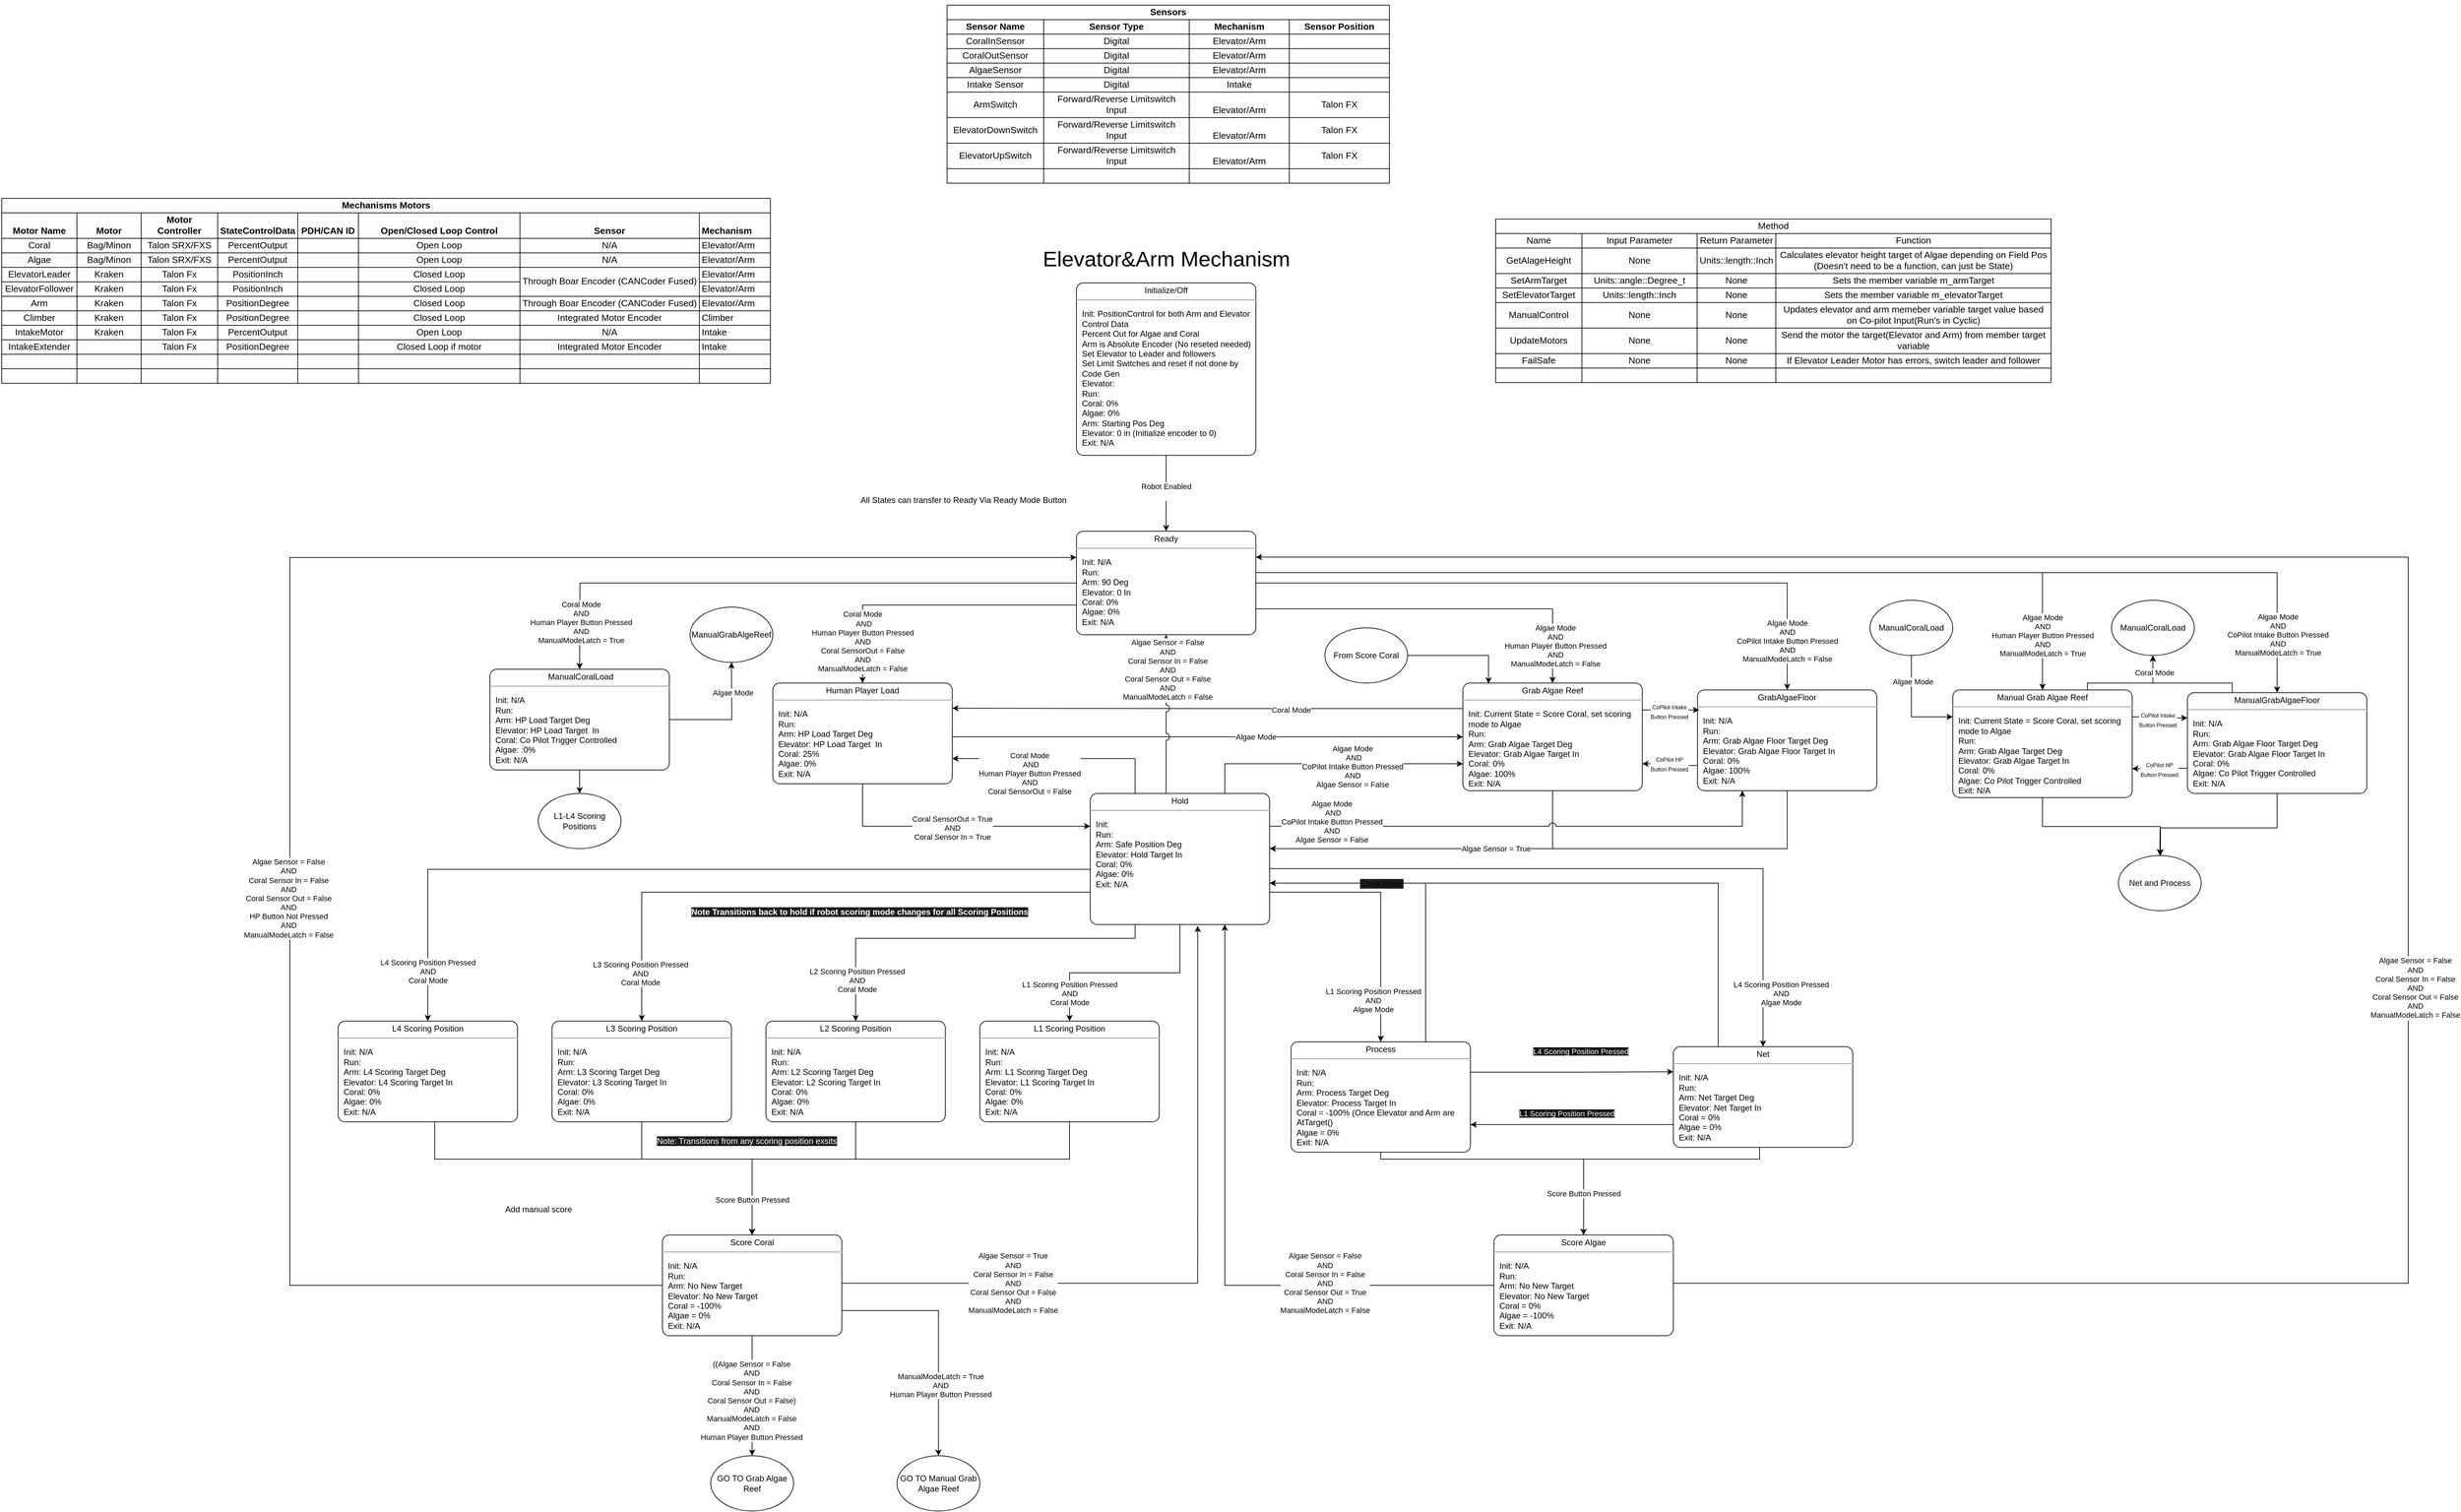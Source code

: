 <mxfile version="26.0.4">
  <diagram name="Page-1" id="7JSrTSUAfBA1Y6AAACkT">
    <mxGraphModel dx="253" dy="2878" grid="1" gridSize="10" guides="1" tooltips="1" connect="1" arrows="1" fold="1" page="1" pageScale="1" pageWidth="827" pageHeight="1169" math="0" shadow="0">
      <root>
        <mxCell id="0" />
        <mxCell id="1" parent="0" />
        <mxCell id="FIMyjUegxXdDTG1FlUWc-3" value="Elevator&amp;amp;Arm Mechanism" style="text;html=1;align=center;verticalAlign=middle;resizable=0;points=[];autosize=1;strokeColor=none;fillColor=none;fontSize=31;" parent="1" vertex="1">
          <mxGeometry x="2490" y="-1720" width="380" height="50" as="geometry" />
        </mxCell>
        <mxCell id="FIMyjUegxXdDTG1FlUWc-6" value="&lt;p style=&quot;margin:0px;margin-top:4px;text-align:center;&quot;&gt;Initialize/Off&lt;/p&gt;&lt;hr&gt;&lt;p&gt;&lt;/p&gt;&lt;p style=&quot;margin:0px;margin-left:8px;text-align:left;&quot;&gt;Init: PositionControl for both Arm and Elevator Control Data&lt;/p&gt;&lt;p style=&quot;margin:0px;margin-left:8px;text-align:left;&quot;&gt;Percent Out for Algae and Coral&lt;/p&gt;&lt;p style=&quot;margin:0px;margin-left:8px;text-align:left;&quot;&gt;Arm is Absolute Encoder (No reseted needed)&lt;/p&gt;&lt;p style=&quot;margin:0px;margin-left:8px;text-align:left;&quot;&gt;Set Elevator to Leader and followers&amp;nbsp;&lt;/p&gt;&lt;p style=&quot;margin:0px;margin-left:8px;text-align:left;&quot;&gt;Set Limit Switches and reset if not done by Code Gen&lt;/p&gt;&lt;p style=&quot;margin: 0px 0px 0px 8px; text-align: left;&quot;&gt;&lt;span style=&quot;background-color: transparent; color: light-dark(rgb(0, 0, 0), rgb(255, 255, 255));&quot;&gt;Elevator:&amp;nbsp;&lt;/span&gt;&lt;/p&gt;&lt;p style=&quot;margin: 0px 0px 0px 8px; text-align: left;&quot;&gt;Run:&amp;nbsp;&lt;/p&gt;&lt;p style=&quot;margin: 0px 0px 0px 8px; text-align: left;&quot;&gt;&lt;span style=&quot;background-color: transparent; color: light-dark(rgb(0, 0, 0), rgb(255, 255, 255));&quot;&gt;Coral: 0%&lt;/span&gt;&lt;/p&gt;&lt;p style=&quot;margin: 0px 0px 0px 8px; text-align: left;&quot;&gt;&lt;span style=&quot;background-color: transparent; color: light-dark(rgb(0, 0, 0), rgb(255, 255, 255));&quot;&gt;Algae: 0%&lt;/span&gt;&lt;/p&gt;&lt;p style=&quot;margin:0px;margin-left:8px;text-align:left;&quot;&gt;&lt;span style=&quot;background-color: transparent; color: light-dark(rgb(0, 0, 0), rgb(255, 255, 255));&quot;&gt;Arm: Starting Pos Deg&lt;/span&gt;&lt;br&gt;&lt;/p&gt;&lt;p style=&quot;margin:0px;margin-left:8px;text-align:left;&quot;&gt;Elevator: 0 in (&lt;span style=&quot;background-color: transparent; color: light-dark(rgb(0, 0, 0), rgb(255, 255, 255));&quot;&gt;Initialize encoder to 0)&lt;/span&gt;&lt;/p&gt;&lt;p style=&quot;margin:0px;margin-left:8px;text-align:left;&quot;&gt;&lt;span style=&quot;background-color: transparent; color: light-dark(rgb(0, 0, 0), rgb(255, 255, 255));&quot;&gt;Exit: N/A&lt;/span&gt;&lt;/p&gt;" style="shape=mxgraph.sysml.simpleState;html=1;overflow=fill;whiteSpace=wrap;align=center;" parent="1" vertex="1">
          <mxGeometry x="2550" y="-1660" width="260" height="250" as="geometry" />
        </mxCell>
        <mxCell id="5ZywD062RMziToVZuSmr-10" style="edgeStyle=orthogonalEdgeStyle;rounded=0;orthogonalLoop=1;jettySize=auto;html=1;entryX=0.5;entryY=0;entryDx=0;entryDy=0;entryPerimeter=0;" parent="1" source="FIMyjUegxXdDTG1FlUWc-6" target="1KXd44YCcF1W4OWPBTa_-2" edge="1">
          <mxGeometry relative="1" as="geometry">
            <mxPoint x="2677" y="-1330" as="targetPoint" />
          </mxGeometry>
        </mxCell>
        <mxCell id="5ZywD062RMziToVZuSmr-11" value="Robot Enabled&lt;div&gt;&lt;br&gt;&lt;/div&gt;" style="edgeLabel;html=1;align=center;verticalAlign=middle;resizable=0;points=[];" parent="5ZywD062RMziToVZuSmr-10" vertex="1" connectable="0">
          <mxGeometry x="-0.053" relative="1" as="geometry">
            <mxPoint as="offset" />
          </mxGeometry>
        </mxCell>
        <mxCell id="a0uy3nfza03bscJFagVY-1" style="edgeStyle=orthogonalEdgeStyle;rounded=0;orthogonalLoop=1;jettySize=auto;html=1;entryX=0.5;entryY=0;entryDx=0;entryDy=0;entryPerimeter=0;exitX=0.008;exitY=0.713;exitDx=0;exitDy=0;exitPerimeter=0;" parent="1" source="1KXd44YCcF1W4OWPBTa_-2" target="a0uy3nfza03bscJFagVY-3" edge="1">
          <mxGeometry relative="1" as="geometry">
            <mxPoint x="2320" y="-1070" as="targetPoint" />
          </mxGeometry>
        </mxCell>
        <mxCell id="a0uy3nfza03bscJFagVY-2" value="Coral&amp;nbsp;&lt;span style=&quot;color: light-dark(rgb(0, 0, 0), rgb(255, 255, 255)); background-color: light-dark(#ffffff, var(--ge-dark-color, #121212));&quot;&gt;Mode&lt;/span&gt;&lt;div&gt;&lt;div&gt;&amp;nbsp;AND&lt;/div&gt;&lt;div&gt;Human Player Button Pressed&lt;/div&gt;&lt;/div&gt;&lt;div&gt;AND&lt;/div&gt;&lt;div&gt;Coral SensorOut = False&lt;/div&gt;&lt;div&gt;AND&lt;br&gt;ManualModeLatch = False&lt;/div&gt;" style="edgeLabel;html=1;align=center;verticalAlign=middle;resizable=0;points=[];" parent="a0uy3nfza03bscJFagVY-1" vertex="1" connectable="0">
          <mxGeometry x="0.409" y="1" relative="1" as="geometry">
            <mxPoint x="-13" y="52" as="offset" />
          </mxGeometry>
        </mxCell>
        <mxCell id="a0uy3nfza03bscJFagVY-4" style="edgeStyle=orthogonalEdgeStyle;rounded=0;orthogonalLoop=1;jettySize=auto;html=1;entryX=0.5;entryY=0;entryDx=0;entryDy=0;entryPerimeter=0;exitX=1;exitY=0.75;exitDx=0;exitDy=0;exitPerimeter=0;" parent="1" source="1KXd44YCcF1W4OWPBTa_-2" target="a0uy3nfza03bscJFagVY-7" edge="1">
          <mxGeometry relative="1" as="geometry">
            <mxPoint x="3070" y="-1020" as="targetPoint" />
          </mxGeometry>
        </mxCell>
        <mxCell id="a0uy3nfza03bscJFagVY-6" value="Algae Mode&lt;div&gt;AND&lt;br&gt;Human Player Button Pressed&lt;/div&gt;&lt;div&gt;AND&lt;br&gt;ManualModeLatch = False&lt;/div&gt;" style="edgeLabel;html=1;align=center;verticalAlign=middle;resizable=0;points=[];" parent="a0uy3nfza03bscJFagVY-4" vertex="1" connectable="0">
          <mxGeometry x="0.436" y="-1" relative="1" as="geometry">
            <mxPoint x="48" y="52" as="offset" />
          </mxGeometry>
        </mxCell>
        <mxCell id="njVQN5wklbQr6h5Ff82a-1" style="edgeStyle=orthogonalEdgeStyle;rounded=0;orthogonalLoop=1;jettySize=auto;html=1;" parent="1" source="1KXd44YCcF1W4OWPBTa_-2" edge="1">
          <mxGeometry relative="1" as="geometry">
            <mxPoint x="1830" y="-1100" as="targetPoint" />
          </mxGeometry>
        </mxCell>
        <mxCell id="njVQN5wklbQr6h5Ff82a-3" value="Coral Mode&lt;div&gt;AND&lt;br&gt;&lt;div&gt;&lt;div&gt;Human Player Button Pressed&lt;/div&gt;&lt;/div&gt;&lt;div&gt;AND&lt;/div&gt;&lt;div&gt;ManualModeLatch = True&lt;/div&gt;&lt;/div&gt;" style="edgeLabel;html=1;align=center;verticalAlign=middle;resizable=0;points=[];" parent="njVQN5wklbQr6h5Ff82a-1" vertex="1" connectable="0">
          <mxGeometry x="0.818" y="1" relative="1" as="geometry">
            <mxPoint y="9" as="offset" />
          </mxGeometry>
        </mxCell>
        <mxCell id="1KXd44YCcF1W4OWPBTa_-2" value="&lt;p style=&quot;margin:0px;margin-top:4px;text-align:center;&quot;&gt;Ready&lt;/p&gt;&lt;hr&gt;&lt;p&gt;&lt;/p&gt;&lt;p style=&quot;margin:0px;margin-left:8px;text-align:left;&quot;&gt;Init: N/A&lt;/p&gt;&lt;p style=&quot;margin: 0px 0px 0px 8px; text-align: left;&quot;&gt;&lt;span style=&quot;background-color: transparent; color: light-dark(rgb(0, 0, 0), rgb(255, 255, 255));&quot;&gt;Run:&amp;nbsp;&lt;/span&gt;&lt;br&gt;&lt;/p&gt;&lt;p style=&quot;margin:0px;margin-left:8px;text-align:left;&quot;&gt;&lt;span style=&quot;background-color: transparent; color: light-dark(rgb(0, 0, 0), rgb(255, 255, 255));&quot;&gt;Arm: 90 Deg&lt;/span&gt;&lt;/p&gt;&lt;p style=&quot;margin:0px;margin-left:8px;text-align:left;&quot;&gt;&lt;span style=&quot;background-color: transparent; color: light-dark(rgb(0, 0, 0), rgb(255, 255, 255));&quot;&gt;Elevator: 0 In&lt;/span&gt;&lt;/p&gt;&lt;p style=&quot;margin:0px;margin-left:8px;text-align:left;&quot;&gt;&lt;span style=&quot;background-color: transparent; color: light-dark(rgb(0, 0, 0), rgb(255, 255, 255));&quot;&gt;Coral: 0%&lt;/span&gt;&lt;/p&gt;&lt;p style=&quot;margin:0px;margin-left:8px;text-align:left;&quot;&gt;&lt;span style=&quot;background-color: transparent; color: light-dark(rgb(0, 0, 0), rgb(255, 255, 255));&quot;&gt;Algae: 0%&lt;/span&gt;&lt;/p&gt;&lt;p style=&quot;margin:0px;margin-left:8px;text-align:left;&quot;&gt;&lt;span style=&quot;background-color: transparent; color: light-dark(rgb(0, 0, 0), rgb(255, 255, 255));&quot;&gt;Exit: N/A&lt;/span&gt;&lt;/p&gt;" style="shape=mxgraph.sysml.simpleState;html=1;overflow=fill;whiteSpace=wrap;align=center;" parent="1" vertex="1">
          <mxGeometry x="2550" y="-1300" width="260" height="150" as="geometry" />
        </mxCell>
        <mxCell id="a0uy3nfza03bscJFagVY-3" value="&lt;p style=&quot;margin:0px;margin-top:4px;text-align:center;&quot;&gt;Human Player Load&lt;/p&gt;&lt;hr&gt;&lt;p&gt;&lt;/p&gt;&lt;p style=&quot;margin:0px;margin-left:8px;text-align:left;&quot;&gt;Init: N/A&lt;/p&gt;&lt;p style=&quot;margin: 0px 0px 0px 8px; text-align: left;&quot;&gt;&lt;span style=&quot;background-color: transparent; color: light-dark(rgb(0, 0, 0), rgb(255, 255, 255));&quot;&gt;Run:&amp;nbsp;&lt;/span&gt;&lt;/p&gt;&lt;p style=&quot;margin:0px;margin-left:8px;text-align:left;&quot;&gt;&lt;span style=&quot;background-color: transparent; color: light-dark(rgb(0, 0, 0), rgb(255, 255, 255));&quot;&gt;Arm: HP Load Target Deg&lt;/span&gt;&lt;/p&gt;&lt;p style=&quot;margin:0px;margin-left:8px;text-align:left;&quot;&gt;&lt;span style=&quot;background-color: transparent; color: light-dark(rgb(0, 0, 0), rgb(255, 255, 255));&quot;&gt;Elevator:&amp;nbsp;&lt;/span&gt;&lt;span style=&quot;background-color: transparent; color: light-dark(rgb(0, 0, 0), rgb(255, 255, 255));&quot;&gt;HP Load Target&lt;/span&gt;&lt;span style=&quot;background-color: transparent; color: light-dark(rgb(0, 0, 0), rgb(255, 255, 255));&quot;&gt;&amp;nbsp;&lt;/span&gt;&lt;span style=&quot;background-color: transparent; color: light-dark(rgb(0, 0, 0), rgb(255, 255, 255));&quot;&gt;&amp;nbsp;In&lt;/span&gt;&lt;/p&gt;&lt;p style=&quot;margin: 0px 0px 0px 8px; text-align: left;&quot;&gt;&lt;span style=&quot;background-color: transparent; color: light-dark(rgb(0, 0, 0), rgb(255, 255, 255));&quot;&gt;Coral: 25%&lt;/span&gt;&lt;/p&gt;&lt;p style=&quot;margin: 0px 0px 0px 8px; text-align: left;&quot;&gt;&lt;span style=&quot;background-color: transparent; color: light-dark(rgb(0, 0, 0), rgb(255, 255, 255));&quot;&gt;Algae: 0%&lt;/span&gt;&lt;/p&gt;&lt;p style=&quot;margin:0px;margin-left:8px;text-align:left;&quot;&gt;&lt;span style=&quot;background-color: transparent; color: light-dark(rgb(0, 0, 0), rgb(255, 255, 255));&quot;&gt;Exit: N/A&lt;/span&gt;&lt;/p&gt;" style="shape=mxgraph.sysml.simpleState;html=1;overflow=fill;whiteSpace=wrap;align=center;" parent="1" vertex="1">
          <mxGeometry x="2110" y="-1080" width="260" height="146" as="geometry" />
        </mxCell>
        <mxCell id="a0uy3nfza03bscJFagVY-13" style="edgeStyle=orthogonalEdgeStyle;rounded=0;orthogonalLoop=1;jettySize=auto;html=1;entryX=0.5;entryY=0;entryDx=0;entryDy=0;entryPerimeter=0;exitX=0;exitY=0;exitDx=257.1;exitDy=143.1;exitPerimeter=0;" parent="1" source="a0uy3nfza03bscJFagVY-19" target="a0uy3nfza03bscJFagVY-15" edge="1">
          <mxGeometry relative="1" as="geometry">
            <mxPoint x="2900" y="-500" as="targetPoint" />
            <mxPoint x="3010" y="-620" as="sourcePoint" />
          </mxGeometry>
        </mxCell>
        <mxCell id="a0uy3nfza03bscJFagVY-28" value="&lt;span style=&quot;color: rgba(0, 0, 0, 0); font-family: monospace; font-size: 0px; text-align: start; background-color: rgb(27, 29, 30);&quot;&gt;%3CmxGraphModel%3E%3Croot%3E%3CmxCell%20id%3D%220%22%2F%3E%3CmxCell%20id%3D%221%22%20parent%3D%220%22%2F%3E%3CmxCell%20id%3D%222%22%20value%3D%22L4%20Scoring%20Position%20Pressed%22%20style%3D%22edgeLabel%3Bhtml%3D1%3Balign%3Dcenter%3BverticalAlign%3Dmiddle%3Bresizable%3D0%3Bpoints%3D%5B%5D%3B%22%20vertex%3D%221%22%20connectable%3D%220%22%20parent%3D%221%22%3E%3CmxGeometry%20x%3D%223126%22%20y%3D%22-651.143%22%20as%3D%22geometry%22%2F%3E%3C%2FmxCell%3E%3C%2Froot%3E%3C%2FmxGraphModel%3E&lt;/span&gt;&lt;span style=&quot;color: rgba(0, 0, 0, 0); font-family: monospace; font-size: 0px; text-align: start; background-color: rgb(27, 29, 30);&quot;&gt;%3CmxGraphModel%3E%3Croot%3E%3CmxCell%20id%3D%220%22%2F%3E%3CmxCell%20id%3D%221%22%20parent%3D%220%22%2F%3E%3CmxCell%20id%3D%222%22%20value%3D%22L4%20Scoring%20Position%20Pressed%22%20style%3D%22edgeLabel%3Bhtml%3D1%3Balign%3Dcenter%3BverticalAlign%3Dmiddle%3Bresizable%3D0%3Bpoints%3D%5B%5D%3B%22%20vertex%3D%221%22%20connectable%3D%220%22%20parent%3D%221%22%3E%3CmxGeometry%20x%3D%223126%22%20y%3D%22-651.143%22%20as%3D%22geometry%22%2F%3E%3C%2FmxCell%3E%3C%2Froot%3E%3C%2FmxGraphModel%3L&lt;/span&gt;" style="edgeLabel;html=1;align=center;verticalAlign=middle;resizable=0;points=[];" parent="a0uy3nfza03bscJFagVY-13" vertex="1" connectable="0">
          <mxGeometry x="-0.629" y="-2" relative="1" as="geometry">
            <mxPoint as="offset" />
          </mxGeometry>
        </mxCell>
        <mxCell id="a0uy3nfza03bscJFagVY-29" value="L1 Scoring Position Pressed&lt;div&gt;AND&lt;br&gt;Algae Mode&lt;/div&gt;" style="edgeLabel;html=1;align=center;verticalAlign=middle;resizable=0;points=[];" parent="a0uy3nfza03bscJFagVY-13" vertex="1" connectable="0">
          <mxGeometry x="0.629" y="4" relative="1" as="geometry">
            <mxPoint x="-15" y="11" as="offset" />
          </mxGeometry>
        </mxCell>
        <mxCell id="a0uy3nfza03bscJFagVY-7" value="&lt;p style=&quot;margin:0px;margin-top:4px;text-align:center;&quot;&gt;Grab Algae Reef&lt;/p&gt;&lt;hr&gt;&lt;p&gt;&lt;/p&gt;&lt;p style=&quot;margin:0px;margin-left:8px;text-align:left;&quot;&gt;Init: Current State = Score Coral, set scoring mode to Algae&lt;/p&gt;&lt;p style=&quot;margin:0px;margin-left:8px;text-align:left;&quot;&gt;Run:&amp;nbsp;&lt;/p&gt;&lt;p style=&quot;margin:0px;margin-left:8px;text-align:left;&quot;&gt;&lt;span style=&quot;background-color: transparent; color: light-dark(rgb(0, 0, 0), rgb(255, 255, 255));&quot;&gt;Arm: Grab Algae Target Deg&lt;/span&gt;&lt;/p&gt;&lt;p style=&quot;margin:0px;margin-left:8px;text-align:left;&quot;&gt;&lt;span style=&quot;background-color: transparent; color: light-dark(rgb(0, 0, 0), rgb(255, 255, 255));&quot;&gt;Elevator:&amp;nbsp;&lt;/span&gt;Grab Algae Target&amp;nbsp;&lt;span style=&quot;background-color: transparent; color: light-dark(rgb(0, 0, 0), rgb(255, 255, 255));&quot;&gt;In&lt;/span&gt;&lt;/p&gt;&lt;p style=&quot;margin: 0px 0px 0px 8px; text-align: left;&quot;&gt;&lt;span style=&quot;background-color: transparent; color: light-dark(rgb(0, 0, 0), rgb(255, 255, 255));&quot;&gt;Coral: 0%&lt;/span&gt;&lt;/p&gt;&lt;p style=&quot;margin: 0px 0px 0px 8px; text-align: left;&quot;&gt;&lt;span style=&quot;background-color: transparent; color: light-dark(rgb(0, 0, 0), rgb(255, 255, 255));&quot;&gt;Algae: 100%&lt;/span&gt;&lt;/p&gt;&lt;p style=&quot;margin:0px;margin-left:8px;text-align:left;&quot;&gt;&lt;span style=&quot;background-color: transparent; color: light-dark(rgb(0, 0, 0), rgb(255, 255, 255));&quot;&gt;Exit: N/A&lt;/span&gt;&lt;/p&gt;" style="shape=mxgraph.sysml.simpleState;html=1;overflow=fill;whiteSpace=wrap;align=center;" parent="1" vertex="1">
          <mxGeometry x="3110" y="-1080" width="260" height="156" as="geometry" />
        </mxCell>
        <mxCell id="a0uy3nfza03bscJFagVY-8" style="edgeStyle=orthogonalEdgeStyle;rounded=0;orthogonalLoop=1;jettySize=auto;html=1;entryX=1;entryY=0.25;entryDx=0;entryDy=0;entryPerimeter=0;exitX=0;exitY=0.25;exitDx=0;exitDy=0;exitPerimeter=0;" parent="1" source="a0uy3nfza03bscJFagVY-7" target="a0uy3nfza03bscJFagVY-3" edge="1">
          <mxGeometry relative="1" as="geometry">
            <Array as="points">
              <mxPoint x="3110" y="-1043" />
              <mxPoint x="2740" y="-1043" />
            </Array>
          </mxGeometry>
        </mxCell>
        <mxCell id="a0uy3nfza03bscJFagVY-11" value="Coral Mode" style="edgeLabel;html=1;align=center;verticalAlign=middle;resizable=0;points=[];" parent="a0uy3nfza03bscJFagVY-8" vertex="1" connectable="0">
          <mxGeometry x="0.064" y="2" relative="1" as="geometry">
            <mxPoint x="143" as="offset" />
          </mxGeometry>
        </mxCell>
        <mxCell id="a0uy3nfza03bscJFagVY-10" style="edgeStyle=orthogonalEdgeStyle;rounded=0;orthogonalLoop=1;jettySize=auto;html=1;exitX=1;exitY=0.5;exitDx=0;exitDy=0;exitPerimeter=0;entryX=0;entryY=0.5;entryDx=0;entryDy=0;entryPerimeter=0;" parent="1" source="a0uy3nfza03bscJFagVY-3" target="a0uy3nfza03bscJFagVY-7" edge="1">
          <mxGeometry relative="1" as="geometry">
            <mxPoint x="2970" y="-900" as="targetPoint" />
            <Array as="points">
              <mxPoint x="2370" y="-1002" />
            </Array>
          </mxGeometry>
        </mxCell>
        <mxCell id="a0uy3nfza03bscJFagVY-12" value="Algae Mode" style="edgeLabel;html=1;align=center;verticalAlign=middle;resizable=0;points=[];" parent="a0uy3nfza03bscJFagVY-10" vertex="1" connectable="0">
          <mxGeometry x="-0.025" y="-2" relative="1" as="geometry">
            <mxPoint x="82" y="-2" as="offset" />
          </mxGeometry>
        </mxCell>
        <mxCell id="a0uy3nfza03bscJFagVY-15" value="&lt;p style=&quot;margin:0px;margin-top:4px;text-align:center;&quot;&gt;Process&lt;/p&gt;&lt;hr&gt;&lt;p&gt;&lt;/p&gt;&lt;p style=&quot;margin:0px;margin-left:8px;text-align:left;&quot;&gt;Init: N/A&lt;/p&gt;&lt;p style=&quot;margin:0px;margin-left:8px;text-align:left;&quot;&gt;Run:&amp;nbsp;&lt;/p&gt;&lt;p style=&quot;margin:0px;margin-left:8px;text-align:left;&quot;&gt;&lt;span style=&quot;background-color: transparent; color: light-dark(rgb(0, 0, 0), rgb(255, 255, 255));&quot;&gt;Arm: Process Target Deg&lt;/span&gt;&lt;/p&gt;&lt;p style=&quot;margin:0px;margin-left:8px;text-align:left;&quot;&gt;&lt;span style=&quot;background-color: transparent; color: light-dark(rgb(0, 0, 0), rgb(255, 255, 255));&quot;&gt;Elevator: Process&lt;/span&gt;&amp;nbsp;Target&amp;nbsp;&lt;span style=&quot;background-color: transparent; color: light-dark(rgb(0, 0, 0), rgb(255, 255, 255));&quot;&gt;In&lt;/span&gt;&lt;/p&gt;&lt;p style=&quot;margin: 0px 0px 0px 8px; text-align: left;&quot;&gt;&lt;span style=&quot;background-color: transparent; color: light-dark(rgb(0, 0, 0), rgb(255, 255, 255));&quot;&gt;Coral = -100% (Once Elevator and Arm are AtTarget()&lt;/span&gt;&lt;/p&gt;&lt;p style=&quot;margin: 0px 0px 0px 8px; text-align: left;&quot;&gt;&lt;span style=&quot;background-color: transparent; color: light-dark(rgb(0, 0, 0), rgb(255, 255, 255));&quot;&gt;Algae = 0%&lt;/span&gt;&lt;/p&gt;&lt;p style=&quot;margin:0px;margin-left:8px;text-align:left;&quot;&gt;&lt;span style=&quot;background-color: transparent; color: light-dark(rgb(0, 0, 0), rgb(255, 255, 255));&quot;&gt;Exit: N/A&lt;/span&gt;&lt;/p&gt;" style="shape=mxgraph.sysml.simpleState;html=1;overflow=fill;whiteSpace=wrap;align=center;" parent="1" vertex="1">
          <mxGeometry x="2861" y="-560" width="260" height="160" as="geometry" />
        </mxCell>
        <mxCell id="5lkmYNBXF3gWw0i_Db8_-4" style="edgeStyle=orthogonalEdgeStyle;rounded=0;orthogonalLoop=1;jettySize=auto;html=1;exitX=0.25;exitY=0;exitDx=0;exitDy=0;exitPerimeter=0;" parent="1" source="a0uy3nfza03bscJFagVY-16" edge="1">
          <mxGeometry relative="1" as="geometry">
            <mxPoint x="2830" y="-790" as="targetPoint" />
            <Array as="points">
              <mxPoint x="3480" y="-790" />
            </Array>
          </mxGeometry>
        </mxCell>
        <mxCell id="a0uy3nfza03bscJFagVY-16" value="&lt;p style=&quot;margin:0px;margin-top:4px;text-align:center;&quot;&gt;Net&lt;/p&gt;&lt;hr&gt;&lt;p&gt;&lt;/p&gt;&lt;p style=&quot;margin:0px;margin-left:8px;text-align:left;&quot;&gt;Init: N/A&lt;/p&gt;&lt;p style=&quot;margin:0px;margin-left:8px;text-align:left;&quot;&gt;Run:&amp;nbsp;&lt;/p&gt;&lt;p style=&quot;margin:0px;margin-left:8px;text-align:left;&quot;&gt;&lt;span style=&quot;background-color: transparent; color: light-dark(rgb(0, 0, 0), rgb(255, 255, 255));&quot;&gt;Arm: Net Target Deg&lt;/span&gt;&lt;/p&gt;&lt;p style=&quot;margin:0px;margin-left:8px;text-align:left;&quot;&gt;&lt;span style=&quot;background-color: transparent; color: light-dark(rgb(0, 0, 0), rgb(255, 255, 255));&quot;&gt;Elevator: Net&lt;/span&gt;&amp;nbsp;Target&amp;nbsp;&lt;span style=&quot;background-color: transparent; color: light-dark(rgb(0, 0, 0), rgb(255, 255, 255));&quot;&gt;In&lt;/span&gt;&lt;/p&gt;&lt;p style=&quot;margin: 0px 0px 0px 8px; text-align: left;&quot;&gt;&lt;span style=&quot;background-color: transparent; color: light-dark(rgb(0, 0, 0), rgb(255, 255, 255));&quot;&gt;Coral = 0%&lt;/span&gt;&lt;/p&gt;&lt;p style=&quot;margin: 0px 0px 0px 8px; text-align: left;&quot;&gt;&lt;span style=&quot;background-color: transparent; color: light-dark(rgb(0, 0, 0), rgb(255, 255, 255));&quot;&gt;Algae = 0%&lt;/span&gt;&lt;/p&gt;&lt;p style=&quot;margin:0px;margin-left:8px;text-align:left;&quot;&gt;&lt;span style=&quot;background-color: transparent; color: light-dark(rgb(0, 0, 0), rgb(255, 255, 255));&quot;&gt;Exit: N/A&lt;/span&gt;&lt;/p&gt;" style="shape=mxgraph.sysml.simpleState;html=1;overflow=fill;whiteSpace=wrap;align=center;" parent="1" vertex="1">
          <mxGeometry x="3415" y="-553" width="260" height="146" as="geometry" />
        </mxCell>
        <mxCell id="7ySeKPFAHMRMonbyGIxH-10" style="edgeStyle=orthogonalEdgeStyle;rounded=0;orthogonalLoop=1;jettySize=auto;html=1;exitX=0;exitY=0.75;exitDx=0;exitDy=0;exitPerimeter=0;entryX=0.5;entryY=0;entryDx=0;entryDy=0;entryPerimeter=0;" parent="1" source="a0uy3nfza03bscJFagVY-19" target="7ySeKPFAHMRMonbyGIxH-30" edge="1">
          <mxGeometry relative="1" as="geometry">
            <mxPoint x="1620" y="-600" as="targetPoint" />
            <Array as="points">
              <mxPoint x="1610" y="-810" />
            </Array>
          </mxGeometry>
        </mxCell>
        <mxCell id="7ySeKPFAHMRMonbyGIxH-31" value="L4 Scoring Position Pressed&lt;div&gt;AND&lt;br&gt;Coral Mode&lt;/div&gt;" style="edgeLabel;html=1;align=center;verticalAlign=middle;resizable=0;points=[];" parent="7ySeKPFAHMRMonbyGIxH-10" vertex="1" connectable="0">
          <mxGeometry x="0.858" y="-2" relative="1" as="geometry">
            <mxPoint x="2" y="14" as="offset" />
          </mxGeometry>
        </mxCell>
        <mxCell id="7ySeKPFAHMRMonbyGIxH-11" style="edgeStyle=orthogonalEdgeStyle;rounded=0;orthogonalLoop=1;jettySize=auto;html=1;exitX=0;exitY=0;exitDx=2.9;exitDy=143.1;exitPerimeter=0;entryX=0.5;entryY=0;entryDx=0;entryDy=0;entryPerimeter=0;" parent="1" source="a0uy3nfza03bscJFagVY-19" target="7ySeKPFAHMRMonbyGIxH-27" edge="1">
          <mxGeometry relative="1" as="geometry">
            <mxPoint x="1910" y="-620" as="targetPoint" />
          </mxGeometry>
        </mxCell>
        <mxCell id="7ySeKPFAHMRMonbyGIxH-28" value="L3 Scoring Position Pressed&lt;div&gt;AND&lt;br&gt;Coral Mode&lt;/div&gt;" style="edgeLabel;html=1;align=center;verticalAlign=middle;resizable=0;points=[];" parent="7ySeKPFAHMRMonbyGIxH-11" vertex="1" connectable="0">
          <mxGeometry x="0.835" y="-2" relative="1" as="geometry">
            <mxPoint as="offset" />
          </mxGeometry>
        </mxCell>
        <mxCell id="7ySeKPFAHMRMonbyGIxH-13" style="edgeStyle=orthogonalEdgeStyle;rounded=0;orthogonalLoop=1;jettySize=auto;html=1;exitX=0.5;exitY=1;exitDx=0;exitDy=0;exitPerimeter=0;entryX=0.5;entryY=0;entryDx=0;entryDy=0;entryPerimeter=0;" parent="1" source="a0uy3nfza03bscJFagVY-19" target="7ySeKPFAHMRMonbyGIxH-14" edge="1">
          <mxGeometry relative="1" as="geometry">
            <mxPoint x="2560" y="-570" as="targetPoint" />
          </mxGeometry>
        </mxCell>
        <mxCell id="7ySeKPFAHMRMonbyGIxH-23" value="L1 Scoring Position Pressed&lt;div&gt;AND&lt;br&gt;Coral Mode&lt;/div&gt;" style="edgeLabel;html=1;align=center;verticalAlign=middle;resizable=0;points=[];" parent="7ySeKPFAHMRMonbyGIxH-13" vertex="1" connectable="0">
          <mxGeometry x="0.66" y="-3" relative="1" as="geometry">
            <mxPoint x="3" y="11" as="offset" />
          </mxGeometry>
        </mxCell>
        <mxCell id="a0uy3nfza03bscJFagVY-19" value="&lt;p style=&quot;margin:0px;margin-top:4px;text-align:center;&quot;&gt;Hold&lt;/p&gt;&lt;hr&gt;&lt;p&gt;&lt;/p&gt;&lt;p style=&quot;margin:0px;margin-left:8px;text-align:left;&quot;&gt;Init:&amp;nbsp;&lt;b&gt;&lt;span style=&quot;background-color: transparent; color: light-dark(rgb(0, 0, 0), rgb(255, 255, 255));&quot;&gt;&amp;nbsp;&lt;/span&gt;&lt;/b&gt;&lt;/p&gt;&lt;p style=&quot;margin:0px;margin-left:8px;text-align:left;&quot;&gt;Run:&amp;nbsp;&lt;/p&gt;&lt;p style=&quot;margin:0px;margin-left:8px;text-align:left;&quot;&gt;&lt;span style=&quot;background-color: transparent; color: light-dark(rgb(0, 0, 0), rgb(255, 255, 255));&quot;&gt;Arm: Safe Position Deg&lt;/span&gt;&lt;/p&gt;&lt;p style=&quot;margin:0px;margin-left:8px;text-align:left;&quot;&gt;&lt;span style=&quot;background-color: transparent; color: light-dark(rgb(0, 0, 0), rgb(255, 255, 255));&quot;&gt;Elevator:&amp;nbsp;&lt;/span&gt;Hold Target&amp;nbsp;&lt;span style=&quot;background-color: transparent; color: light-dark(rgb(0, 0, 0), rgb(255, 255, 255));&quot;&gt;In&lt;/span&gt;&lt;/p&gt;&lt;p style=&quot;margin: 0px 0px 0px 8px; text-align: left;&quot;&gt;&lt;span style=&quot;background-color: transparent; color: light-dark(rgb(0, 0, 0), rgb(255, 255, 255));&quot;&gt;Coral: 0%&lt;/span&gt;&lt;/p&gt;&lt;p style=&quot;margin: 0px 0px 0px 8px; text-align: left;&quot;&gt;&lt;span style=&quot;background-color: transparent; color: light-dark(rgb(0, 0, 0), rgb(255, 255, 255));&quot;&gt;Algae: 0%&lt;/span&gt;&lt;/p&gt;&lt;p style=&quot;margin:0px;margin-left:8px;text-align:left;&quot;&gt;&lt;span style=&quot;background-color: transparent; color: light-dark(rgb(0, 0, 0), rgb(255, 255, 255));&quot;&gt;Exit: N/A&lt;/span&gt;&lt;/p&gt;" style="shape=mxgraph.sysml.simpleState;html=1;overflow=fill;whiteSpace=wrap;align=center;" parent="1" vertex="1">
          <mxGeometry x="2570" y="-920" width="260" height="190" as="geometry" />
        </mxCell>
        <mxCell id="a0uy3nfza03bscJFagVY-20" style="edgeStyle=orthogonalEdgeStyle;rounded=0;orthogonalLoop=1;jettySize=auto;html=1;exitX=0.5;exitY=1;exitDx=0;exitDy=0;exitPerimeter=0;" parent="1" source="a0uy3nfza03bscJFagVY-7" edge="1">
          <mxGeometry relative="1" as="geometry">
            <mxPoint x="2830" y="-840" as="targetPoint" />
            <Array as="points">
              <mxPoint x="3240" y="-840" />
              <mxPoint x="2830" y="-840" />
            </Array>
          </mxGeometry>
        </mxCell>
        <mxCell id="a0uy3nfza03bscJFagVY-22" style="edgeStyle=orthogonalEdgeStyle;rounded=0;orthogonalLoop=1;jettySize=auto;html=1;entryX=0.5;entryY=0;entryDx=0;entryDy=0;entryPerimeter=0;exitX=1;exitY=0.75;exitDx=0;exitDy=0;exitPerimeter=0;" parent="1" source="a0uy3nfza03bscJFagVY-19" target="a0uy3nfza03bscJFagVY-16" edge="1">
          <mxGeometry relative="1" as="geometry">
            <Array as="points">
              <mxPoint x="2830" y="-811" />
              <mxPoint x="3545" y="-811" />
            </Array>
          </mxGeometry>
        </mxCell>
        <mxCell id="a0uy3nfza03bscJFagVY-23" value="L4 Scoring Position Pressed&lt;div&gt;AND&lt;br&gt;Algae Mode&lt;br&gt;&lt;/div&gt;" style="edgeLabel;html=1;align=center;verticalAlign=middle;resizable=0;points=[];" parent="a0uy3nfza03bscJFagVY-22" vertex="1" connectable="0">
          <mxGeometry x="-0.642" y="1" relative="1" as="geometry">
            <mxPoint x="594" y="182" as="offset" />
          </mxGeometry>
        </mxCell>
        <mxCell id="a0uy3nfza03bscJFagVY-30" style="edgeStyle=orthogonalEdgeStyle;rounded=0;orthogonalLoop=1;jettySize=auto;html=1;entryX=1;entryY=0.25;entryDx=0;entryDy=0;entryPerimeter=0;exitX=1;exitY=0.5;exitDx=0;exitDy=0;exitPerimeter=0;" parent="1" source="7ySeKPFAHMRMonbyGIxH-15" target="1KXd44YCcF1W4OWPBTa_-2" edge="1">
          <mxGeometry relative="1" as="geometry">
            <Array as="points">
              <mxPoint x="3415" y="-210" />
              <mxPoint x="4480" y="-210" />
              <mxPoint x="4480" y="-1262" />
            </Array>
          </mxGeometry>
        </mxCell>
        <mxCell id="a0uy3nfza03bscJFagVY-32" value="&lt;div&gt;&lt;br&gt;&lt;/div&gt;" style="edgeLabel;html=1;align=center;verticalAlign=middle;resizable=0;points=[];" parent="a0uy3nfza03bscJFagVY-30" vertex="1" connectable="0">
          <mxGeometry x="-0.421" y="1" relative="1" as="geometry">
            <mxPoint x="11" y="-272" as="offset" />
          </mxGeometry>
        </mxCell>
        <mxCell id="o2R5bczL6Kq5Ei34RuRq-4" value="&lt;div&gt;Algae Sensor = False&lt;/div&gt;&lt;div&gt;AND&lt;/div&gt;&lt;div&gt;Coral Sensor In = False&lt;/div&gt;&lt;div&gt;AND&lt;/div&gt;&lt;div&gt;Coral Sensor Out = False&lt;/div&gt;&lt;div&gt;&lt;div&gt;AND&lt;/div&gt;&lt;div&gt;ManualModeLatch = False&lt;/div&gt;&lt;/div&gt;" style="edgeLabel;html=1;align=center;verticalAlign=middle;resizable=0;points=[];" parent="a0uy3nfza03bscJFagVY-30" vertex="1" connectable="0">
          <mxGeometry x="-0.345" y="4" relative="1" as="geometry">
            <mxPoint x="14" y="-255" as="offset" />
          </mxGeometry>
        </mxCell>
        <mxCell id="7ySeKPFAHMRMonbyGIxH-1" style="edgeStyle=orthogonalEdgeStyle;rounded=0;orthogonalLoop=1;jettySize=auto;html=1;exitX=1;exitY=0.25;exitDx=0;exitDy=0;exitPerimeter=0;entryX=0;entryY=0.25;entryDx=0;entryDy=0;entryPerimeter=0;" parent="1" source="a0uy3nfza03bscJFagVY-15" target="a0uy3nfza03bscJFagVY-16" edge="1">
          <mxGeometry relative="1" as="geometry">
            <Array as="points">
              <mxPoint x="3121" y="-516" />
              <mxPoint x="3268" y="-516" />
            </Array>
          </mxGeometry>
        </mxCell>
        <mxCell id="7ySeKPFAHMRMonbyGIxH-2" style="edgeStyle=orthogonalEdgeStyle;rounded=0;orthogonalLoop=1;jettySize=auto;html=1;exitX=0;exitY=0.75;exitDx=0;exitDy=0;exitPerimeter=0;entryX=1;entryY=0.75;entryDx=0;entryDy=0;entryPerimeter=0;" parent="1" source="a0uy3nfza03bscJFagVY-16" target="a0uy3nfza03bscJFagVY-15" edge="1">
          <mxGeometry relative="1" as="geometry">
            <Array as="points">
              <mxPoint x="3415" y="-440" />
            </Array>
          </mxGeometry>
        </mxCell>
        <mxCell id="7ySeKPFAHMRMonbyGIxH-5" value="&lt;span style=&quot;color: rgb(255, 255, 255); font-family: Helvetica; font-size: 11px; font-style: normal; font-variant-ligatures: normal; font-variant-caps: normal; font-weight: 400; letter-spacing: normal; orphans: 2; text-align: center; text-indent: 0px; text-transform: none; widows: 2; word-spacing: 0px; -webkit-text-stroke-width: 0px; white-space: nowrap; background-color: rgb(18, 18, 18); text-decoration-thickness: initial; text-decoration-style: initial; text-decoration-color: initial; display: inline !important; float: none;&quot;&gt;L4 Scoring Position Pressed&lt;/span&gt;" style="text;whiteSpace=wrap;html=1;" parent="1" vertex="1">
          <mxGeometry x="3210" y="-560" width="170" height="40" as="geometry" />
        </mxCell>
        <mxCell id="7ySeKPFAHMRMonbyGIxH-6" value="&lt;span style=&quot;color: rgb(255, 255, 255); font-family: Helvetica; font-size: 11px; font-style: normal; font-variant-ligatures: normal; font-variant-caps: normal; font-weight: 400; letter-spacing: normal; orphans: 2; text-align: center; text-indent: 0px; text-transform: none; widows: 2; word-spacing: 0px; -webkit-text-stroke-width: 0px; white-space: nowrap; background-color: rgb(18, 18, 18); text-decoration-thickness: initial; text-decoration-style: initial; text-decoration-color: initial; display: inline !important; float: none;&quot;&gt;L1 Scoring Position Pressed&lt;/span&gt;" style="text;whiteSpace=wrap;html=1;" parent="1" vertex="1">
          <mxGeometry x="3190" y="-470" width="170" height="40" as="geometry" />
        </mxCell>
        <mxCell id="7ySeKPFAHMRMonbyGIxH-8" style="edgeStyle=orthogonalEdgeStyle;rounded=0;orthogonalLoop=1;jettySize=auto;html=1;entryX=0;entryY=0.25;entryDx=0;entryDy=0;entryPerimeter=0;" parent="1" source="a0uy3nfza03bscJFagVY-3" target="a0uy3nfza03bscJFagVY-19" edge="1">
          <mxGeometry relative="1" as="geometry">
            <Array as="points">
              <mxPoint x="2240" y="-872" />
            </Array>
          </mxGeometry>
        </mxCell>
        <mxCell id="7ySeKPFAHMRMonbyGIxH-9" value="Coral SensorOut = True&lt;div&gt;AND&lt;br&gt;Coral Sensor In = True&lt;/div&gt;" style="edgeLabel;html=1;align=center;verticalAlign=middle;resizable=0;points=[];" parent="7ySeKPFAHMRMonbyGIxH-8" vertex="1" connectable="0">
          <mxGeometry x="-0.798" y="-3" relative="1" as="geometry">
            <mxPoint x="133" y="24" as="offset" />
          </mxGeometry>
        </mxCell>
        <mxCell id="7ySeKPFAHMRMonbyGIxH-14" value="&lt;p style=&quot;margin:0px;margin-top:4px;text-align:center;&quot;&gt;L1 Scoring Position&lt;/p&gt;&lt;hr&gt;&lt;p&gt;&lt;/p&gt;&lt;p style=&quot;margin:0px;margin-left:8px;text-align:left;&quot;&gt;Init: N/A&lt;/p&gt;&lt;p style=&quot;margin:0px;margin-left:8px;text-align:left;&quot;&gt;Run:&amp;nbsp;&lt;/p&gt;&lt;p style=&quot;margin:0px;margin-left:8px;text-align:left;&quot;&gt;&lt;span style=&quot;background-color: transparent; color: light-dark(rgb(0, 0, 0), rgb(255, 255, 255));&quot;&gt;Arm: L1 Scoring Target Deg&lt;/span&gt;&lt;/p&gt;&lt;p style=&quot;margin:0px;margin-left:8px;text-align:left;&quot;&gt;&lt;span style=&quot;background-color: transparent; color: light-dark(rgb(0, 0, 0), rgb(255, 255, 255));&quot;&gt;Elevator: L1 Scoring Target In&lt;/span&gt;&lt;/p&gt;&lt;p style=&quot;margin: 0px 0px 0px 8px; text-align: left;&quot;&gt;&lt;span style=&quot;background-color: transparent; color: light-dark(rgb(0, 0, 0), rgb(255, 255, 255));&quot;&gt;Coral: 0%&lt;/span&gt;&lt;/p&gt;&lt;p style=&quot;margin: 0px 0px 0px 8px; text-align: left;&quot;&gt;&lt;span style=&quot;background-color: transparent; color: light-dark(rgb(0, 0, 0), rgb(255, 255, 255));&quot;&gt;Algae: 0%&lt;/span&gt;&lt;/p&gt;&lt;p style=&quot;margin:0px;margin-left:8px;text-align:left;&quot;&gt;&lt;span style=&quot;background-color: transparent; color: light-dark(rgb(0, 0, 0), rgb(255, 255, 255));&quot;&gt;Exit: N/A&lt;/span&gt;&lt;/p&gt;" style="shape=mxgraph.sysml.simpleState;html=1;overflow=fill;whiteSpace=wrap;align=center;" parent="1" vertex="1">
          <mxGeometry x="2410" y="-590" width="260" height="146" as="geometry" />
        </mxCell>
        <mxCell id="7ySeKPFAHMRMonbyGIxH-15" value="&lt;p style=&quot;margin:0px;margin-top:4px;text-align:center;&quot;&gt;Score Algae&lt;/p&gt;&lt;hr&gt;&lt;p&gt;&lt;/p&gt;&lt;p style=&quot;margin:0px;margin-left:8px;text-align:left;&quot;&gt;Init: N/A&lt;/p&gt;&lt;p style=&quot;margin:0px;margin-left:8px;text-align:left;&quot;&gt;Run:&amp;nbsp;&lt;/p&gt;&lt;p style=&quot;margin:0px;margin-left:8px;text-align:left;&quot;&gt;&lt;span style=&quot;background-color: transparent; color: light-dark(rgb(0, 0, 0), rgb(255, 255, 255));&quot;&gt;Arm: No New Target&lt;/span&gt;&lt;/p&gt;&lt;p style=&quot;margin:0px;margin-left:8px;text-align:left;&quot;&gt;&lt;span style=&quot;background-color: transparent; color: light-dark(rgb(0, 0, 0), rgb(255, 255, 255));&quot;&gt;Elevator: No New Target&lt;/span&gt;&lt;/p&gt;&lt;p style=&quot;margin:0px;margin-left:8px;text-align:left;&quot;&gt;&lt;span style=&quot;background-color: transparent; color: light-dark(rgb(0, 0, 0), rgb(255, 255, 255));&quot;&gt;Coral = 0%&lt;/span&gt;&lt;/p&gt;&lt;p style=&quot;margin:0px;margin-left:8px;text-align:left;&quot;&gt;&lt;span style=&quot;background-color: transparent; color: light-dark(rgb(0, 0, 0), rgb(255, 255, 255));&quot;&gt;Algae = -100%&lt;/span&gt;&lt;/p&gt;&lt;p style=&quot;margin:0px;margin-left:8px;text-align:left;&quot;&gt;&lt;span style=&quot;background-color: transparent; color: light-dark(rgb(0, 0, 0), rgb(255, 255, 255));&quot;&gt;Exit: N/A&lt;/span&gt;&lt;/p&gt;" style="shape=mxgraph.sysml.simpleState;html=1;overflow=fill;whiteSpace=wrap;align=center;" parent="1" vertex="1">
          <mxGeometry x="3155" y="-280" width="260" height="146" as="geometry" />
        </mxCell>
        <mxCell id="7ySeKPFAHMRMonbyGIxH-17" style="edgeStyle=orthogonalEdgeStyle;rounded=0;orthogonalLoop=1;jettySize=auto;html=1;entryX=0.5;entryY=0;entryDx=0;entryDy=0;entryPerimeter=0;" parent="1" source="a0uy3nfza03bscJFagVY-16" target="7ySeKPFAHMRMonbyGIxH-15" edge="1">
          <mxGeometry relative="1" as="geometry">
            <Array as="points">
              <mxPoint x="3540" y="-390" />
              <mxPoint x="3285" y="-390" />
            </Array>
          </mxGeometry>
        </mxCell>
        <mxCell id="7ySeKPFAHMRMonbyGIxH-21" style="edgeStyle=orthogonalEdgeStyle;rounded=0;orthogonalLoop=1;jettySize=auto;html=1;entryX=0.75;entryY=1;entryDx=0;entryDy=0;entryPerimeter=0;" parent="1" source="7ySeKPFAHMRMonbyGIxH-15" target="a0uy3nfza03bscJFagVY-19" edge="1">
          <mxGeometry relative="1" as="geometry">
            <Array as="points">
              <mxPoint x="2765" y="-207" />
            </Array>
          </mxGeometry>
        </mxCell>
        <mxCell id="o2R5bczL6Kq5Ei34RuRq-6" value="&lt;div&gt;Algae Sensor = False&lt;/div&gt;&lt;div&gt;AND&lt;/div&gt;&lt;div&gt;Coral Sensor In = False&lt;/div&gt;&lt;div&gt;AND&lt;/div&gt;&lt;div&gt;Coral Sensor Out = True&lt;/div&gt;&lt;div&gt;&lt;div&gt;AND&lt;/div&gt;&lt;div&gt;ManualModeLatch = False&lt;/div&gt;&lt;/div&gt;" style="edgeLabel;html=1;align=center;verticalAlign=middle;resizable=0;points=[];" parent="7ySeKPFAHMRMonbyGIxH-21" vertex="1" connectable="0">
          <mxGeometry x="0.367" y="-2" relative="1" as="geometry">
            <mxPoint x="143" y="231" as="offset" />
          </mxGeometry>
        </mxCell>
        <mxCell id="7ySeKPFAHMRMonbyGIxH-24" value="&lt;p style=&quot;margin:0px;margin-top:4px;text-align:center;&quot;&gt;L2 Scoring Position&lt;/p&gt;&lt;hr&gt;&lt;p&gt;&lt;/p&gt;&lt;p style=&quot;margin:0px;margin-left:8px;text-align:left;&quot;&gt;Init: N/A&lt;/p&gt;&lt;p style=&quot;margin:0px;margin-left:8px;text-align:left;&quot;&gt;Run:&amp;nbsp;&lt;/p&gt;&lt;p style=&quot;margin:0px;margin-left:8px;text-align:left;&quot;&gt;&lt;span style=&quot;background-color: transparent; color: light-dark(rgb(0, 0, 0), rgb(255, 255, 255));&quot;&gt;Arm: L2 Scoring Target Deg&lt;/span&gt;&lt;/p&gt;&lt;p style=&quot;margin:0px;margin-left:8px;text-align:left;&quot;&gt;&lt;span style=&quot;background-color: transparent; color: light-dark(rgb(0, 0, 0), rgb(255, 255, 255));&quot;&gt;Elevator: L2 Scoring Target In&lt;/span&gt;&lt;/p&gt;&lt;p style=&quot;margin: 0px 0px 0px 8px; text-align: left;&quot;&gt;&lt;span style=&quot;background-color: transparent; color: light-dark(rgb(0, 0, 0), rgb(255, 255, 255));&quot;&gt;Coral: 0%&lt;/span&gt;&lt;/p&gt;&lt;p style=&quot;margin: 0px 0px 0px 8px; text-align: left;&quot;&gt;&lt;span style=&quot;background-color: transparent; color: light-dark(rgb(0, 0, 0), rgb(255, 255, 255));&quot;&gt;Algae: 0%&lt;/span&gt;&lt;/p&gt;&lt;p style=&quot;margin:0px;margin-left:8px;text-align:left;&quot;&gt;&lt;span style=&quot;background-color: transparent; color: light-dark(rgb(0, 0, 0), rgb(255, 255, 255));&quot;&gt;Exit: N/A&lt;/span&gt;&lt;/p&gt;" style="shape=mxgraph.sysml.simpleState;html=1;overflow=fill;whiteSpace=wrap;align=center;" parent="1" vertex="1">
          <mxGeometry x="2100" y="-590" width="260" height="146" as="geometry" />
        </mxCell>
        <mxCell id="7ySeKPFAHMRMonbyGIxH-25" style="edgeStyle=orthogonalEdgeStyle;rounded=0;orthogonalLoop=1;jettySize=auto;html=1;exitX=0.25;exitY=1;exitDx=0;exitDy=0;exitPerimeter=0;entryX=0.5;entryY=0;entryDx=0;entryDy=0;entryPerimeter=0;" parent="1" source="a0uy3nfza03bscJFagVY-19" target="7ySeKPFAHMRMonbyGIxH-24" edge="1">
          <mxGeometry relative="1" as="geometry">
            <Array as="points">
              <mxPoint x="2635" y="-710" />
              <mxPoint x="2230" y="-710" />
            </Array>
          </mxGeometry>
        </mxCell>
        <mxCell id="7ySeKPFAHMRMonbyGIxH-26" value="L2 Scoring Position Pressed&lt;div&gt;AND&lt;br&gt;Coral Mode&lt;/div&gt;" style="edgeLabel;html=1;align=center;verticalAlign=middle;resizable=0;points=[];" parent="7ySeKPFAHMRMonbyGIxH-25" vertex="1" connectable="0">
          <mxGeometry x="0.781" y="2" relative="1" as="geometry">
            <mxPoint as="offset" />
          </mxGeometry>
        </mxCell>
        <mxCell id="7ySeKPFAHMRMonbyGIxH-27" value="&lt;p style=&quot;margin:0px;margin-top:4px;text-align:center;&quot;&gt;L3 Scoring Position&lt;/p&gt;&lt;hr&gt;&lt;p&gt;&lt;/p&gt;&lt;p style=&quot;margin:0px;margin-left:8px;text-align:left;&quot;&gt;Init: N/A&lt;/p&gt;&lt;p style=&quot;margin:0px;margin-left:8px;text-align:left;&quot;&gt;Run:&amp;nbsp;&lt;/p&gt;&lt;p style=&quot;margin:0px;margin-left:8px;text-align:left;&quot;&gt;&lt;span style=&quot;background-color: transparent; color: light-dark(rgb(0, 0, 0), rgb(255, 255, 255));&quot;&gt;Arm: L3 Scoring Target Deg&lt;/span&gt;&lt;/p&gt;&lt;p style=&quot;margin:0px;margin-left:8px;text-align:left;&quot;&gt;&lt;span style=&quot;background-color: transparent; color: light-dark(rgb(0, 0, 0), rgb(255, 255, 255));&quot;&gt;Elevator: L3 Scoring Target In&lt;/span&gt;&lt;/p&gt;&lt;p style=&quot;margin: 0px 0px 0px 8px; text-align: left;&quot;&gt;&lt;span style=&quot;background-color: transparent; color: light-dark(rgb(0, 0, 0), rgb(255, 255, 255));&quot;&gt;Coral: 0%&lt;/span&gt;&lt;/p&gt;&lt;p style=&quot;margin: 0px 0px 0px 8px; text-align: left;&quot;&gt;&lt;span style=&quot;background-color: transparent; color: light-dark(rgb(0, 0, 0), rgb(255, 255, 255));&quot;&gt;Algae: 0%&lt;/span&gt;&lt;/p&gt;&lt;p style=&quot;margin:0px;margin-left:8px;text-align:left;&quot;&gt;&lt;span style=&quot;background-color: transparent; color: light-dark(rgb(0, 0, 0), rgb(255, 255, 255));&quot;&gt;Exit: N/A&lt;/span&gt;&lt;/p&gt;" style="shape=mxgraph.sysml.simpleState;html=1;overflow=fill;whiteSpace=wrap;align=center;" parent="1" vertex="1">
          <mxGeometry x="1790" y="-590" width="260" height="146" as="geometry" />
        </mxCell>
        <mxCell id="7ySeKPFAHMRMonbyGIxH-30" value="&lt;p style=&quot;margin:0px;margin-top:4px;text-align:center;&quot;&gt;L4 Scoring Position&lt;/p&gt;&lt;hr&gt;&lt;p&gt;&lt;/p&gt;&lt;p style=&quot;margin:0px;margin-left:8px;text-align:left;&quot;&gt;Init: N/A&lt;/p&gt;&lt;p style=&quot;margin:0px;margin-left:8px;text-align:left;&quot;&gt;Run:&amp;nbsp;&lt;/p&gt;&lt;p style=&quot;margin:0px;margin-left:8px;text-align:left;&quot;&gt;&lt;span style=&quot;background-color: transparent; color: light-dark(rgb(0, 0, 0), rgb(255, 255, 255));&quot;&gt;Arm: L4 Scoring Target Deg&lt;/span&gt;&lt;/p&gt;&lt;p style=&quot;margin:0px;margin-left:8px;text-align:left;&quot;&gt;&lt;span style=&quot;background-color: transparent; color: light-dark(rgb(0, 0, 0), rgb(255, 255, 255));&quot;&gt;Elevator: L4 Scoring Target In&lt;/span&gt;&lt;/p&gt;&lt;p style=&quot;margin: 0px 0px 0px 8px; text-align: left;&quot;&gt;&lt;span style=&quot;background-color: transparent; color: light-dark(rgb(0, 0, 0), rgb(255, 255, 255));&quot;&gt;Coral: 0%&lt;/span&gt;&lt;/p&gt;&lt;p style=&quot;margin: 0px 0px 0px 8px; text-align: left;&quot;&gt;&lt;span style=&quot;background-color: transparent; color: light-dark(rgb(0, 0, 0), rgb(255, 255, 255));&quot;&gt;Algae: 0%&lt;/span&gt;&lt;/p&gt;&lt;p style=&quot;margin:0px;margin-left:8px;text-align:left;&quot;&gt;&lt;span style=&quot;background-color: transparent; color: light-dark(rgb(0, 0, 0), rgb(255, 255, 255));&quot;&gt;Exit: N/A&lt;/span&gt;&lt;/p&gt;" style="shape=mxgraph.sysml.simpleState;html=1;overflow=fill;whiteSpace=wrap;align=center;" parent="1" vertex="1">
          <mxGeometry x="1480" y="-590" width="260" height="146" as="geometry" />
        </mxCell>
        <mxCell id="7ySeKPFAHMRMonbyGIxH-64" style="edgeStyle=orthogonalEdgeStyle;rounded=0;orthogonalLoop=1;jettySize=auto;html=1;entryX=0.5;entryY=0;entryDx=0;entryDy=0;" parent="1" source="7ySeKPFAHMRMonbyGIxH-32" target="7ySeKPFAHMRMonbyGIxH-67" edge="1">
          <mxGeometry relative="1" as="geometry">
            <mxPoint x="2080" y="40" as="targetPoint" />
          </mxGeometry>
        </mxCell>
        <mxCell id="7ySeKPFAHMRMonbyGIxH-65" value="&lt;div&gt;((Algae Sensor = False&lt;/div&gt;&lt;div&gt;AND&lt;/div&gt;&lt;div&gt;Coral Sensor In = False&lt;/div&gt;&lt;div&gt;AND&lt;/div&gt;&lt;div&gt;Coral Sensor Out = False)&lt;/div&gt;&lt;div&gt;AND&lt;/div&gt;&lt;div&gt;ManualModeLatch = False&lt;/div&gt;&lt;div&gt;AND&lt;/div&gt;&lt;div&gt;Human Player Button Pressed&lt;/div&gt;" style="edgeLabel;html=1;align=center;verticalAlign=middle;resizable=0;points=[];" parent="7ySeKPFAHMRMonbyGIxH-64" vertex="1" connectable="0">
          <mxGeometry x="0.081" y="-1" relative="1" as="geometry">
            <mxPoint as="offset" />
          </mxGeometry>
        </mxCell>
        <mxCell id="8Njbf60ZxBfn7OjRAs3b-7" style="edgeStyle=orthogonalEdgeStyle;rounded=0;orthogonalLoop=1;jettySize=auto;html=1;exitX=1;exitY=0.75;exitDx=0;exitDy=0;exitPerimeter=0;entryX=0.5;entryY=0;entryDx=0;entryDy=0;" parent="1" source="7ySeKPFAHMRMonbyGIxH-32" target="8Njbf60ZxBfn7OjRAs3b-6" edge="1">
          <mxGeometry relative="1" as="geometry" />
        </mxCell>
        <mxCell id="8Njbf60ZxBfn7OjRAs3b-8" value="ManualModeLatch = True&lt;div&gt;AND&lt;/div&gt;&lt;div&gt;Human Player Button Pressed&lt;/div&gt;" style="edgeLabel;html=1;align=center;verticalAlign=middle;resizable=0;points=[];" parent="8Njbf60ZxBfn7OjRAs3b-7" vertex="1" connectable="0">
          <mxGeometry x="0.412" y="3" relative="1" as="geometry">
            <mxPoint y="1" as="offset" />
          </mxGeometry>
        </mxCell>
        <mxCell id="7ySeKPFAHMRMonbyGIxH-32" value="&lt;p style=&quot;margin:0px;margin-top:4px;text-align:center;&quot;&gt;Score Coral&lt;/p&gt;&lt;hr&gt;&lt;p&gt;&lt;/p&gt;&lt;p style=&quot;margin:0px;margin-left:8px;text-align:left;&quot;&gt;Init: N/A&lt;/p&gt;&lt;p style=&quot;margin:0px;margin-left:8px;text-align:left;&quot;&gt;Run:&amp;nbsp;&lt;/p&gt;&lt;p style=&quot;margin:0px;margin-left:8px;text-align:left;&quot;&gt;&lt;span style=&quot;background-color: transparent; color: light-dark(rgb(0, 0, 0), rgb(255, 255, 255));&quot;&gt;Arm: No New Target&lt;/span&gt;&lt;/p&gt;&lt;p style=&quot;margin:0px;margin-left:8px;text-align:left;&quot;&gt;&lt;span style=&quot;background-color: transparent; color: light-dark(rgb(0, 0, 0), rgb(255, 255, 255));&quot;&gt;Elevator: No New Target&lt;/span&gt;&lt;/p&gt;&lt;p style=&quot;margin:0px;margin-left:8px;text-align:left;&quot;&gt;&lt;span style=&quot;background-color: transparent; color: light-dark(rgb(0, 0, 0), rgb(255, 255, 255));&quot;&gt;Coral = -100%&lt;/span&gt;&lt;/p&gt;&lt;p style=&quot;margin:0px;margin-left:8px;text-align:left;&quot;&gt;&lt;span style=&quot;background-color: transparent; color: light-dark(rgb(0, 0, 0), rgb(255, 255, 255));&quot;&gt;Algae = 0%&lt;/span&gt;&lt;/p&gt;&lt;p style=&quot;margin:0px;margin-left:8px;text-align:left;&quot;&gt;&lt;span style=&quot;background-color: transparent; color: light-dark(rgb(0, 0, 0), rgb(255, 255, 255));&quot;&gt;Exit: N/A&lt;/span&gt;&lt;/p&gt;" style="shape=mxgraph.sysml.simpleState;html=1;overflow=fill;whiteSpace=wrap;align=center;" parent="1" vertex="1">
          <mxGeometry x="1950" y="-280" width="260" height="146" as="geometry" />
        </mxCell>
        <mxCell id="7ySeKPFAHMRMonbyGIxH-33" style="edgeStyle=orthogonalEdgeStyle;rounded=0;orthogonalLoop=1;jettySize=auto;html=1;entryX=0.5;entryY=0;entryDx=0;entryDy=0;entryPerimeter=0;" parent="1" source="7ySeKPFAHMRMonbyGIxH-30" target="7ySeKPFAHMRMonbyGIxH-32" edge="1">
          <mxGeometry relative="1" as="geometry">
            <Array as="points">
              <mxPoint x="1620" y="-390" />
              <mxPoint x="2080" y="-390" />
            </Array>
          </mxGeometry>
        </mxCell>
        <mxCell id="7ySeKPFAHMRMonbyGIxH-35" style="edgeStyle=orthogonalEdgeStyle;rounded=0;orthogonalLoop=1;jettySize=auto;html=1;entryX=0.5;entryY=0;entryDx=0;entryDy=0;entryPerimeter=0;" parent="1" source="7ySeKPFAHMRMonbyGIxH-27" target="7ySeKPFAHMRMonbyGIxH-32" edge="1">
          <mxGeometry relative="1" as="geometry">
            <Array as="points">
              <mxPoint x="1920" y="-390" />
              <mxPoint x="2080" y="-390" />
            </Array>
          </mxGeometry>
        </mxCell>
        <mxCell id="7ySeKPFAHMRMonbyGIxH-36" style="edgeStyle=orthogonalEdgeStyle;rounded=0;orthogonalLoop=1;jettySize=auto;html=1;entryX=0.5;entryY=0;entryDx=0;entryDy=0;entryPerimeter=0;" parent="1" source="7ySeKPFAHMRMonbyGIxH-24" target="7ySeKPFAHMRMonbyGIxH-32" edge="1">
          <mxGeometry relative="1" as="geometry">
            <Array as="points">
              <mxPoint x="2230" y="-390" />
              <mxPoint x="2080" y="-390" />
            </Array>
          </mxGeometry>
        </mxCell>
        <mxCell id="7ySeKPFAHMRMonbyGIxH-38" style="edgeStyle=orthogonalEdgeStyle;rounded=0;orthogonalLoop=1;jettySize=auto;html=1;entryX=0.5;entryY=0;entryDx=0;entryDy=0;entryPerimeter=0;" parent="1" source="7ySeKPFAHMRMonbyGIxH-14" target="7ySeKPFAHMRMonbyGIxH-32" edge="1">
          <mxGeometry relative="1" as="geometry">
            <Array as="points">
              <mxPoint x="2540" y="-390" />
              <mxPoint x="2080" y="-390" />
            </Array>
          </mxGeometry>
        </mxCell>
        <mxCell id="7ySeKPFAHMRMonbyGIxH-39" value="Score Button Pressed" style="edgeLabel;html=1;align=center;verticalAlign=middle;resizable=0;points=[];" parent="7ySeKPFAHMRMonbyGIxH-38" vertex="1" connectable="0">
          <mxGeometry x="0.835" y="4" relative="1" as="geometry">
            <mxPoint x="-4" as="offset" />
          </mxGeometry>
        </mxCell>
        <mxCell id="7ySeKPFAHMRMonbyGIxH-47" style="edgeStyle=orthogonalEdgeStyle;rounded=0;orthogonalLoop=1;jettySize=auto;html=1;entryX=0;entryY=0.25;entryDx=0;entryDy=0;entryPerimeter=0;exitX=0;exitY=0.5;exitDx=0;exitDy=0;exitPerimeter=0;" parent="1" source="7ySeKPFAHMRMonbyGIxH-32" target="1KXd44YCcF1W4OWPBTa_-2" edge="1">
          <mxGeometry relative="1" as="geometry">
            <Array as="points">
              <mxPoint x="1410" y="-207" />
              <mxPoint x="1410" y="-1262" />
              <mxPoint x="2550" y="-1262" />
            </Array>
          </mxGeometry>
        </mxCell>
        <mxCell id="7ySeKPFAHMRMonbyGIxH-48" value="&lt;div&gt;Algae Sensor = False&lt;/div&gt;&lt;div&gt;AND&lt;/div&gt;&lt;div&gt;Coral Sensor In = False&lt;/div&gt;&lt;div&gt;AND&lt;/div&gt;&lt;div&gt;Coral Sensor Out = False&lt;/div&gt;&lt;div&gt;AND&lt;/div&gt;&lt;div&gt;HP Button Not Pressed&lt;/div&gt;&lt;div&gt;AND&lt;/div&gt;&lt;div&gt;ManualModeLatch = False&lt;/div&gt;" style="edgeLabel;html=1;align=center;verticalAlign=middle;resizable=0;points=[];" parent="7ySeKPFAHMRMonbyGIxH-47" vertex="1" connectable="0">
          <mxGeometry x="-0.273" y="2" relative="1" as="geometry">
            <mxPoint y="-107" as="offset" />
          </mxGeometry>
        </mxCell>
        <mxCell id="7ySeKPFAHMRMonbyGIxH-49" style="edgeStyle=orthogonalEdgeStyle;rounded=0;orthogonalLoop=1;jettySize=auto;html=1;entryX=0.599;entryY=1.01;entryDx=0;entryDy=0;entryPerimeter=0;" parent="1" source="7ySeKPFAHMRMonbyGIxH-32" target="a0uy3nfza03bscJFagVY-19" edge="1">
          <mxGeometry relative="1" as="geometry">
            <Array as="points">
              <mxPoint x="2726" y="-210" />
            </Array>
          </mxGeometry>
        </mxCell>
        <mxCell id="7ySeKPFAHMRMonbyGIxH-50" value="&lt;div&gt;Algae Sensor = True&lt;/div&gt;&lt;div&gt;AND&lt;/div&gt;&lt;div&gt;Coral Sensor In = False&lt;/div&gt;&lt;div&gt;AND&lt;/div&gt;&lt;div&gt;Coral Sensor Out = False&lt;/div&gt;&lt;div&gt;&lt;div&gt;AND&lt;/div&gt;&lt;div&gt;ManualModeLatch = False&lt;/div&gt;&lt;/div&gt;" style="edgeLabel;html=1;align=center;verticalAlign=middle;resizable=0;points=[];" parent="7ySeKPFAHMRMonbyGIxH-49" vertex="1" connectable="0">
          <mxGeometry x="-0.52" relative="1" as="geometry">
            <mxPoint as="offset" />
          </mxGeometry>
        </mxCell>
        <mxCell id="7ySeKPFAHMRMonbyGIxH-51" value="&lt;p style=&quot;margin:0px;margin-top:4px;text-align:center;&quot;&gt;&lt;span style=&quot;text-align: left;&quot;&gt;GrabAlgaeFloor&lt;/span&gt;&lt;br&gt;&lt;/p&gt;&lt;hr&gt;&lt;p&gt;&lt;/p&gt;&lt;p style=&quot;margin:0px;margin-left:8px;text-align:left;&quot;&gt;Init: N/A&lt;/p&gt;&lt;p style=&quot;margin:0px;margin-left:8px;text-align:left;&quot;&gt;Run:&amp;nbsp;&lt;/p&gt;&lt;p style=&quot;margin:0px;margin-left:8px;text-align:left;&quot;&gt;&lt;span style=&quot;background-color: transparent; color: light-dark(rgb(0, 0, 0), rgb(255, 255, 255));&quot;&gt;Arm: Grab Algae Floor Target Deg&lt;/span&gt;&lt;/p&gt;&lt;p style=&quot;margin:0px;margin-left:8px;text-align:left;&quot;&gt;&lt;span style=&quot;background-color: transparent; color: light-dark(rgb(0, 0, 0), rgb(255, 255, 255));&quot;&gt;Elevator:&amp;nbsp;&lt;/span&gt;Grab Algae Floor Target&amp;nbsp;&lt;span style=&quot;background-color: transparent; color: light-dark(rgb(0, 0, 0), rgb(255, 255, 255));&quot;&gt;In&lt;/span&gt;&lt;/p&gt;&lt;p style=&quot;margin: 0px 0px 0px 8px; text-align: left;&quot;&gt;&lt;span style=&quot;background-color: transparent; color: light-dark(rgb(0, 0, 0), rgb(255, 255, 255));&quot;&gt;Coral: 0%&lt;/span&gt;&lt;/p&gt;&lt;p style=&quot;margin: 0px 0px 0px 8px; text-align: left;&quot;&gt;&lt;span style=&quot;background-color: transparent; color: light-dark(rgb(0, 0, 0), rgb(255, 255, 255));&quot;&gt;Algae: 100%&lt;/span&gt;&lt;/p&gt;&lt;p style=&quot;margin:0px;margin-left:8px;text-align:left;&quot;&gt;&lt;span style=&quot;background-color: transparent; color: light-dark(rgb(0, 0, 0), rgb(255, 255, 255));&quot;&gt;Exit: N/A&lt;/span&gt;&lt;/p&gt;" style="shape=mxgraph.sysml.simpleState;html=1;overflow=fill;whiteSpace=wrap;align=center;" parent="1" vertex="1">
          <mxGeometry x="3450" y="-1070" width="260" height="146" as="geometry" />
        </mxCell>
        <mxCell id="7ySeKPFAHMRMonbyGIxH-52" style="edgeStyle=orthogonalEdgeStyle;rounded=0;orthogonalLoop=1;jettySize=auto;html=1;entryX=0.5;entryY=0;entryDx=0;entryDy=0;entryPerimeter=0;" parent="1" source="1KXd44YCcF1W4OWPBTa_-2" target="7ySeKPFAHMRMonbyGIxH-51" edge="1">
          <mxGeometry relative="1" as="geometry" />
        </mxCell>
        <mxCell id="7ySeKPFAHMRMonbyGIxH-53" value="&lt;span style=&quot;color: rgba(0, 0, 0, 0); font-family: monospace; font-size: 0px; text-align: start; background-color: rgb(27, 29, 30);&quot;&gt;%3CmxGraphModel%3E%3Croot%3E%3CmxCell%20id%3D%220%22%2F%3E%3CmxCell%20id%3D%221%22%20parent%3D%220%22%2F%3E%3CmxCell%20id%3D%222%22%20value%3D%22Algae%20Mode%26lt%3Bdiv%26gt%3BAND%26lt%3Bbr%26gt%3BHuman%20Player%20Button%20Pressed%26lt%3B%2Fdiv%26gt%3B%22%20style%3D%22edgeLabel%3Bhtml%3D1%3Balign%3Dcenter%3BverticalAlign%3Dmiddle%3Bresizable%3D0%3Bpoints%3D%5B%5D%3B%22%20vertex%3D%221%22%20connectable%3D%220%22%20parent%3D%221%22%3E%3CmxGeometry%20x%3D%223240.143%22%20y%3D%22-1119.5%22%20as%3D%22geometry%22%2F%3E%3C%2FmxCell%3E%3C%2Froot%3E%3C%2FmxGraphModel%3E&lt;/span&gt;" style="edgeLabel;html=1;align=center;verticalAlign=middle;resizable=0;points=[];" parent="7ySeKPFAHMRMonbyGIxH-52" vertex="1" connectable="0">
          <mxGeometry x="0.854" relative="1" as="geometry">
            <mxPoint as="offset" />
          </mxGeometry>
        </mxCell>
        <mxCell id="7ySeKPFAHMRMonbyGIxH-54" value="Algae Mode&lt;div&gt;AND&lt;br&gt;CoPilot Intake Button Pressed&lt;/div&gt;&lt;div&gt;AND&lt;br&gt;ManualModeLatch = False&lt;/div&gt;" style="edgeLabel;html=1;align=center;verticalAlign=middle;resizable=0;points=[];" parent="7ySeKPFAHMRMonbyGIxH-52" vertex="1" connectable="0">
          <mxGeometry x="0.845" relative="1" as="geometry">
            <mxPoint as="offset" />
          </mxGeometry>
        </mxCell>
        <mxCell id="7ySeKPFAHMRMonbyGIxH-55" style="edgeStyle=orthogonalEdgeStyle;rounded=0;orthogonalLoop=1;jettySize=auto;html=1;exitX=0.25;exitY=0;exitDx=0;exitDy=0;exitPerimeter=0;entryX=1;entryY=0.75;entryDx=0;entryDy=0;entryPerimeter=0;" parent="1" source="a0uy3nfza03bscJFagVY-19" target="a0uy3nfza03bscJFagVY-3" edge="1">
          <mxGeometry relative="1" as="geometry" />
        </mxCell>
        <mxCell id="7ySeKPFAHMRMonbyGIxH-59" value="Coral&amp;nbsp;&lt;span style=&quot;background-color: light-dark(#ffffff, var(--ge-dark-color, #121212)); color: light-dark(rgb(0, 0, 0), rgb(255, 255, 255));&quot;&gt;Mode&lt;/span&gt;&lt;div&gt;&lt;div&gt;&amp;nbsp;AND&lt;/div&gt;&lt;div&gt;Human Player Button Pressed&lt;/div&gt;&lt;/div&gt;&lt;div&gt;AND&lt;/div&gt;&lt;div&gt;Coral SensorOut = False&lt;/div&gt;" style="edgeLabel;html=1;align=center;verticalAlign=middle;resizable=0;points=[];" parent="7ySeKPFAHMRMonbyGIxH-55" vertex="1" connectable="0">
          <mxGeometry x="0.139" y="1" relative="1" as="geometry">
            <mxPoint x="-24" y="20" as="offset" />
          </mxGeometry>
        </mxCell>
        <mxCell id="7ySeKPFAHMRMonbyGIxH-56" style="edgeStyle=orthogonalEdgeStyle;rounded=0;orthogonalLoop=1;jettySize=auto;html=1;exitX=0.75;exitY=0;exitDx=0;exitDy=0;exitPerimeter=0;entryX=0;entryY=0.75;entryDx=0;entryDy=0;entryPerimeter=0;" parent="1" source="a0uy3nfza03bscJFagVY-19" target="a0uy3nfza03bscJFagVY-7" edge="1">
          <mxGeometry relative="1" as="geometry" />
        </mxCell>
        <mxCell id="7ySeKPFAHMRMonbyGIxH-58" value="Algae Mode&lt;div&gt;&amp;nbsp;AND&lt;/div&gt;&lt;div&gt;&lt;span style=&quot;background-color: light-dark(#ffffff, var(--ge-dark-color, #121212)); color: light-dark(rgb(0, 0, 0), rgb(255, 255, 255));&quot;&gt;CoPilot&lt;/span&gt;&lt;span style=&quot;background-color: light-dark(#ffffff, var(--ge-dark-color, #121212)); color: light-dark(rgb(0, 0, 0), rgb(255, 255, 255));&quot;&gt;&amp;nbsp;&lt;/span&gt;Intake Button Pressed&lt;/div&gt;&lt;div&gt;AND&lt;/div&gt;&lt;div&gt;Algae Sensor = False&lt;/div&gt;" style="edgeLabel;html=1;align=center;verticalAlign=middle;resizable=0;points=[];" parent="7ySeKPFAHMRMonbyGIxH-56" vertex="1" connectable="0">
          <mxGeometry x="-0.909" y="4" relative="1" as="geometry">
            <mxPoint x="189" y="-22" as="offset" />
          </mxGeometry>
        </mxCell>
        <mxCell id="7ySeKPFAHMRMonbyGIxH-60" style="edgeStyle=orthogonalEdgeStyle;rounded=0;orthogonalLoop=1;jettySize=auto;html=1;" parent="1" source="7ySeKPFAHMRMonbyGIxH-51" edge="1">
          <mxGeometry relative="1" as="geometry">
            <Array as="points">
              <mxPoint x="3580" y="-840" />
              <mxPoint x="2830" y="-840" />
            </Array>
            <mxPoint x="2830" y="-840" as="targetPoint" />
          </mxGeometry>
        </mxCell>
        <mxCell id="7ySeKPFAHMRMonbyGIxH-63" value="Algae Sensor = True" style="edgeLabel;html=1;align=center;verticalAlign=middle;resizable=0;points=[];" parent="7ySeKPFAHMRMonbyGIxH-60" vertex="1" connectable="0">
          <mxGeometry x="0.161" y="1" relative="1" as="geometry">
            <mxPoint x="-22" y="-1" as="offset" />
          </mxGeometry>
        </mxCell>
        <mxCell id="7ySeKPFAHMRMonbyGIxH-61" style="edgeStyle=orthogonalEdgeStyle;rounded=0;orthogonalLoop=1;jettySize=auto;html=1;exitX=1;exitY=0.25;exitDx=0;exitDy=0;exitPerimeter=0;entryX=0.25;entryY=1;entryDx=0;entryDy=0;entryPerimeter=0;jumpStyle=arc;jumpSize=10;" parent="1" source="a0uy3nfza03bscJFagVY-19" target="7ySeKPFAHMRMonbyGIxH-51" edge="1">
          <mxGeometry relative="1" as="geometry" />
        </mxCell>
        <mxCell id="7ySeKPFAHMRMonbyGIxH-62" value="Algae Mode&lt;div&gt;&amp;nbsp;AND&lt;/div&gt;&lt;div&gt;&lt;span style=&quot;background-color: light-dark(#ffffff, var(--ge-dark-color, #121212)); color: light-dark(rgb(0, 0, 0), rgb(255, 255, 255));&quot;&gt;CoPilot&lt;/span&gt;&lt;span style=&quot;background-color: light-dark(#ffffff, var(--ge-dark-color, #121212)); color: light-dark(rgb(0, 0, 0), rgb(255, 255, 255));&quot;&gt;&amp;nbsp;&lt;/span&gt;Intake Button Pressed&lt;/div&gt;&lt;div&gt;AND&lt;/div&gt;&lt;div&gt;Algae Sensor = False&lt;/div&gt;" style="edgeLabel;html=1;align=center;verticalAlign=middle;resizable=0;points=[];" parent="7ySeKPFAHMRMonbyGIxH-61" vertex="1" connectable="0">
          <mxGeometry x="-0.598" relative="1" as="geometry">
            <mxPoint x="-58" y="-7" as="offset" />
          </mxGeometry>
        </mxCell>
        <mxCell id="7ySeKPFAHMRMonbyGIxH-67" value="GO TO Grab Algae Reef" style="ellipse;whiteSpace=wrap;html=1;" parent="1" vertex="1">
          <mxGeometry x="2020" y="40" width="120" height="80" as="geometry" />
        </mxCell>
        <mxCell id="7ySeKPFAHMRMonbyGIxH-68" value="From Score Coral" style="ellipse;whiteSpace=wrap;html=1;" parent="1" vertex="1">
          <mxGeometry x="2910" y="-1160" width="120" height="80" as="geometry" />
        </mxCell>
        <mxCell id="7ySeKPFAHMRMonbyGIxH-69" style="edgeStyle=orthogonalEdgeStyle;rounded=0;orthogonalLoop=1;jettySize=auto;html=1;entryX=0.143;entryY=0.005;entryDx=0;entryDy=0;entryPerimeter=0;" parent="1" source="7ySeKPFAHMRMonbyGIxH-68" target="a0uy3nfza03bscJFagVY-7" edge="1">
          <mxGeometry relative="1" as="geometry" />
        </mxCell>
        <mxCell id="7ySeKPFAHMRMonbyGIxH-71" value="&lt;span style=&quot;color: rgb(255, 255, 255); font-family: Helvetica; font-size: 12px; font-style: normal; font-variant-ligatures: normal; font-variant-caps: normal; letter-spacing: normal; orphans: 2; text-align: center; text-indent: 0px; text-transform: none; widows: 2; word-spacing: 0px; -webkit-text-stroke-width: 0px; white-space: nowrap; background-color: rgb(27, 29, 30); text-decoration-thickness: initial; text-decoration-style: initial; text-decoration-color: initial; float: none; display: inline !important;&quot;&gt;&lt;b&gt;Note Transitions back to hold if robot scoring mode changes for all Scoring Positions&lt;/b&gt;&lt;/span&gt;" style="text;whiteSpace=wrap;html=1;" parent="1" vertex="1">
          <mxGeometry x="1990" y="-762" width="380" height="40" as="geometry" />
        </mxCell>
        <mxCell id="8-4cTPQ0MJdch3SG0S3C-1" value="&lt;span style=&quot;color: rgb(255, 255, 255); font-family: Helvetica; font-size: 12px; font-style: normal; font-variant-ligatures: normal; font-variant-caps: normal; font-weight: 400; letter-spacing: normal; orphans: 2; text-align: center; text-indent: 0px; text-transform: none; widows: 2; word-spacing: 0px; -webkit-text-stroke-width: 0px; white-space: nowrap; background-color: rgb(27, 29, 30); text-decoration-thickness: initial; text-decoration-style: initial; text-decoration-color: initial; float: none; display: inline !important;&quot;&gt;Note: Transitions from any scoring position exsits&lt;/span&gt;" style="text;whiteSpace=wrap;html=1;" parent="1" vertex="1">
          <mxGeometry x="1940" y="-430" width="190" height="40" as="geometry" />
        </mxCell>
        <mxCell id="5lkmYNBXF3gWw0i_Db8_-3" style="edgeStyle=orthogonalEdgeStyle;rounded=0;orthogonalLoop=1;jettySize=auto;html=1;exitX=0.75;exitY=0;exitDx=0;exitDy=0;exitPerimeter=0;" parent="1" source="a0uy3nfza03bscJFagVY-15" edge="1">
          <mxGeometry relative="1" as="geometry">
            <mxPoint x="2830" y="-790" as="targetPoint" />
            <Array as="points">
              <mxPoint x="3056" y="-790" />
              <mxPoint x="2830" y="-790" />
            </Array>
          </mxGeometry>
        </mxCell>
        <mxCell id="5lkmYNBXF3gWw0i_Db8_-8" value="&lt;span style=&quot;font-size: 12px; background-color: rgb(27, 29, 30);&quot;&gt;Coral Mode&lt;/span&gt;" style="edgeLabel;html=1;align=center;verticalAlign=middle;resizable=0;points=[];" parent="5lkmYNBXF3gWw0i_Db8_-3" vertex="1" connectable="0">
          <mxGeometry x="0.292" y="1" relative="1" as="geometry">
            <mxPoint as="offset" />
          </mxGeometry>
        </mxCell>
        <UserObject label="&lt;table xmlns=&quot;http://www.w3.org/1999/xhtml&quot; cellspacing=&quot;0&quot; cellpadding=&quot;0&quot; dir=&quot;ltr&quot; border=&quot;1&quot; style=&quot;table-layout:fixed;font-size:10pt;font-family:Arial;width:0px;border-collapse:collapse;border:none&quot; data-sheets-root=&quot;1&quot; data-sheets-baot=&quot;1&quot;&gt;&lt;colgroup&gt;&lt;col width=&quot;109&quot;&gt;&lt;col width=&quot;93&quot;&gt;&lt;col width=&quot;111&quot;&gt;&lt;col width=&quot;116&quot;&gt;&lt;col width=&quot;88&quot;&gt;&lt;col width=&quot;234&quot;&gt;&lt;col width=&quot;260&quot;&gt;&lt;col width=&quot;103&quot;&gt;&lt;/colgroup&gt;&lt;tbody&gt;&lt;tr style=&quot;height:21px;&quot;&gt;&lt;td style=&quot;border-top:1px solid #000000;border-right:1px solid #000000;border-bottom:1px solid #000000;border-left:1px solid #000000;overflow:hidden;padding:2px 3px 2px 3px;vertical-align:bottom;font-weight:bold;text-align:center;&quot; rowspan=&quot;1&quot; colspan=&quot;8&quot;&gt;Mechanisms Motors&lt;/td&gt;&lt;/tr&gt;&lt;tr style=&quot;height:21px;&quot;&gt;&lt;td style=&quot;border-right:1px solid #000000;border-bottom:1px solid #000000;border-left:1px solid #000000;overflow:hidden;padding:2px 3px 2px 3px;vertical-align:bottom;font-weight:bold;text-align:center;&quot;&gt;Motor Name&lt;/td&gt;&lt;td style=&quot;border-right:1px solid #000000;border-bottom:1px solid #000000;overflow:hidden;padding:2px 3px 2px 3px;vertical-align:bottom;font-weight:bold;text-align:center;&quot;&gt;Motor&lt;/td&gt;&lt;td style=&quot;border-right:1px solid #000000;border-bottom:1px solid #000000;overflow:hidden;padding:2px 3px 2px 3px;vertical-align:bottom;font-weight:bold;text-align:center;&quot;&gt;Motor Controller&lt;/td&gt;&lt;td style=&quot;border-right:1px solid #000000;border-bottom:1px solid #000000;overflow:hidden;padding:2px 3px 2px 3px;vertical-align:bottom;font-weight:bold;text-align:center;&quot;&gt;StateControlData&lt;/td&gt;&lt;td style=&quot;border-right:1px solid #000000;border-bottom:1px solid #000000;overflow:hidden;padding:2px 3px 2px 3px;vertical-align:bottom;font-weight:bold;text-align:center;&quot;&gt;PDH/CAN ID&lt;/td&gt;&lt;td style=&quot;border-right:1px solid #000000;border-bottom:1px solid #000000;overflow:hidden;padding:2px 3px 2px 3px;vertical-align:bottom;font-weight:bold;text-align:center;&quot;&gt;Open/Closed Loop Control&lt;/td&gt;&lt;td style=&quot;border-right:1px solid #000000;border-bottom:1px solid #000000;overflow:hidden;padding:2px 3px 2px 3px;vertical-align:bottom;font-weight:bold;text-align:center;&quot;&gt;Sensor&lt;/td&gt;&lt;td style=&quot;border-right:1px solid #000000;border-bottom:1px solid #000000;overflow:hidden;padding:2px 3px 2px 3px;vertical-align:bottom;font-weight:bold;&quot;&gt;Mechanism&lt;/td&gt;&lt;/tr&gt;&lt;tr style=&quot;height:21px;&quot;&gt;&lt;td style=&quot;border-right:1px solid #000000;border-bottom:1px solid #000000;border-left:1px solid #000000;overflow:hidden;padding:2px 3px 2px 3px;vertical-align:middle;text-align:center;&quot;&gt;Coral&lt;/td&gt;&lt;td style=&quot;border-right:1px solid #000000;border-bottom:1px solid #000000;overflow:hidden;padding:2px 3px 2px 3px;vertical-align:middle;text-align:center;&quot;&gt;Bag/Minon&lt;/td&gt;&lt;td style=&quot;border-right:1px solid #000000;border-bottom:1px solid #000000;overflow:hidden;padding:2px 3px 2px 3px;vertical-align:middle;text-align:center;&quot;&gt;Talon SRX/FXS&lt;/td&gt;&lt;td style=&quot;border-right:1px solid #000000;border-bottom:1px solid #000000;overflow:hidden;padding:2px 3px 2px 3px;vertical-align:middle;text-align:center;&quot;&gt;PercentOutput&lt;/td&gt;&lt;td style=&quot;border-right:1px solid #000000;border-bottom:1px solid #000000;overflow:hidden;padding:2px 3px 2px 3px;vertical-align:middle;&quot;&gt;&lt;/td&gt;&lt;td style=&quot;border-right:1px solid #000000;border-bottom:1px solid #000000;overflow:hidden;padding:2px 3px 2px 3px;vertical-align:middle;text-align:center;&quot;&gt;Open Loop&lt;/td&gt;&lt;td style=&quot;border-right:1px solid #000000;border-bottom:1px solid #000000;overflow:hidden;padding:2px 3px 2px 3px;vertical-align:middle;text-align:center;&quot;&gt;N/A&lt;/td&gt;&lt;td style=&quot;border-right:1px solid #000000;border-bottom:1px solid #000000;overflow:hidden;padding:2px 3px 2px 3px;vertical-align:bottom;&quot;&gt;Elevator/Arm&lt;/td&gt;&lt;/tr&gt;&lt;tr style=&quot;height:21px;&quot;&gt;&lt;td style=&quot;border-right:1px solid #000000;border-bottom:1px solid #000000;border-left:1px solid #000000;overflow:hidden;padding:2px 3px 2px 3px;vertical-align:middle;text-align:center;&quot;&gt;Algae&lt;/td&gt;&lt;td style=&quot;border-right:1px solid #000000;border-bottom:1px solid #000000;overflow:hidden;padding:2px 3px 2px 3px;vertical-align:middle;text-align:center;&quot;&gt;Bag/Minon&lt;/td&gt;&lt;td style=&quot;border-right:1px solid #000000;border-bottom:1px solid #000000;overflow:hidden;padding:2px 3px 2px 3px;vertical-align:middle;text-align:center;&quot;&gt;Talon SRX/FXS&lt;/td&gt;&lt;td style=&quot;border-right:1px solid #000000;border-bottom:1px solid #000000;overflow:hidden;padding:2px 3px 2px 3px;vertical-align:middle;text-align:center;&quot;&gt;PercentOutput&lt;/td&gt;&lt;td style=&quot;border-right:1px solid #000000;border-bottom:1px solid #000000;overflow:hidden;padding:2px 3px 2px 3px;vertical-align:middle;&quot;&gt;&lt;/td&gt;&lt;td style=&quot;border-right:1px solid #000000;border-bottom:1px solid #000000;overflow:hidden;padding:2px 3px 2px 3px;vertical-align:middle;text-align:center;&quot;&gt;Open Loop&lt;/td&gt;&lt;td style=&quot;border-right:1px solid #000000;border-bottom:1px solid #000000;overflow:hidden;padding:2px 3px 2px 3px;vertical-align:middle;text-align:center;&quot;&gt;N/A&lt;/td&gt;&lt;td style=&quot;border-right:1px solid #000000;border-bottom:1px solid #000000;overflow:hidden;padding:2px 3px 2px 3px;vertical-align:bottom;&quot;&gt;Elevator/Arm&lt;/td&gt;&lt;/tr&gt;&lt;tr style=&quot;height:21px;&quot;&gt;&lt;td style=&quot;border-right:1px solid #000000;border-bottom:1px solid #000000;border-left:1px solid #000000;overflow:hidden;padding:2px 3px 2px 3px;vertical-align:middle;text-align:center;&quot;&gt;ElevatorLeader&lt;/td&gt;&lt;td style=&quot;border-right:1px solid #000000;border-bottom:1px solid #000000;overflow:hidden;padding:2px 3px 2px 3px;vertical-align:middle;text-align:center;&quot;&gt;Kraken&lt;/td&gt;&lt;td style=&quot;border-right:1px solid #000000;border-bottom:1px solid #000000;overflow:hidden;padding:2px 3px 2px 3px;vertical-align:middle;text-align:center;&quot;&gt;Talon Fx&lt;/td&gt;&lt;td style=&quot;border-right:1px solid #000000;border-bottom:1px solid #000000;overflow:hidden;padding:2px 3px 2px 3px;vertical-align:middle;text-align:center;&quot;&gt;PositionInch&lt;/td&gt;&lt;td style=&quot;border-right:1px solid #000000;border-bottom:1px solid #000000;overflow:hidden;padding:2px 3px 2px 3px;vertical-align:middle;&quot;&gt;&lt;/td&gt;&lt;td style=&quot;border-right:1px solid #000000;border-bottom:1px solid #000000;overflow:hidden;padding:2px 3px 2px 3px;vertical-align:middle;text-align:center;&quot;&gt;Closed Loop&lt;/td&gt;&lt;td style=&quot;border-right:1px solid #000000;border-bottom:1px solid #000000;overflow:hidden;padding:2px 3px 2px 3px;vertical-align:middle;text-align:center;&quot; rowspan=&quot;2&quot; colspan=&quot;1&quot;&gt;&lt;span&gt;&lt;div style=&quot;max-height:42px&quot;&gt;Through Boar Encoder (CANCoder Fused)&lt;/div&gt;&lt;/span&gt;&lt;/td&gt;&lt;td style=&quot;border-right:1px solid #000000;border-bottom:1px solid #000000;overflow:hidden;padding:2px 3px 2px 3px;vertical-align:bottom;&quot;&gt;Elevator/Arm&lt;/td&gt;&lt;/tr&gt;&lt;tr style=&quot;height:21px;&quot;&gt;&lt;td style=&quot;border-right:1px solid #000000;border-bottom:1px solid #000000;border-left:1px solid #000000;overflow:hidden;padding:2px 3px 2px 3px;vertical-align:middle;text-align:center;&quot;&gt;ElevatorFollower&lt;/td&gt;&lt;td style=&quot;border-right:1px solid #000000;border-bottom:1px solid #000000;overflow:hidden;padding:2px 3px 2px 3px;vertical-align:middle;text-align:center;&quot;&gt;Kraken&lt;/td&gt;&lt;td style=&quot;border-right:1px solid #000000;border-bottom:1px solid #000000;overflow:hidden;padding:2px 3px 2px 3px;vertical-align:middle;text-align:center;&quot;&gt;Talon Fx&lt;/td&gt;&lt;td style=&quot;border-right:1px solid #000000;border-bottom:1px solid #000000;overflow:hidden;padding:2px 3px 2px 3px;vertical-align:middle;text-align:center;&quot;&gt;PositionInch&lt;/td&gt;&lt;td style=&quot;border-right:1px solid #000000;border-bottom:1px solid #000000;overflow:hidden;padding:2px 3px 2px 3px;vertical-align:middle;&quot;&gt;&lt;/td&gt;&lt;td style=&quot;border-right:1px solid #000000;border-bottom:1px solid #000000;overflow:hidden;padding:2px 3px 2px 3px;vertical-align:middle;text-align:center;&quot;&gt;Closed Loop&lt;/td&gt;&lt;td style=&quot;border-right:1px solid #000000;border-bottom:1px solid #000000;overflow:hidden;padding:2px 3px 2px 3px;vertical-align:bottom;&quot;&gt;Elevator/Arm&lt;/td&gt;&lt;/tr&gt;&lt;tr style=&quot;height:21px;&quot;&gt;&lt;td style=&quot;border-right:1px solid #000000;border-bottom:1px solid #000000;border-left:1px solid #000000;overflow:hidden;padding:2px 3px 2px 3px;vertical-align:middle;text-align:center;&quot;&gt;Arm&lt;/td&gt;&lt;td style=&quot;border-right:1px solid #000000;border-bottom:1px solid #000000;overflow:hidden;padding:2px 3px 2px 3px;vertical-align:middle;text-align:center;&quot;&gt;Kraken&lt;/td&gt;&lt;td style=&quot;border-right:1px solid #000000;border-bottom:1px solid #000000;overflow:hidden;padding:2px 3px 2px 3px;vertical-align:middle;text-align:center;&quot;&gt;Talon Fx&lt;/td&gt;&lt;td style=&quot;border-right:1px solid #000000;border-bottom:1px solid #000000;overflow:hidden;padding:2px 3px 2px 3px;vertical-align:middle;text-align:center;&quot;&gt;PositionDegree&lt;/td&gt;&lt;td style=&quot;border-right:1px solid #000000;border-bottom:1px solid #000000;overflow:hidden;padding:2px 3px 2px 3px;vertical-align:middle;&quot;&gt;&lt;/td&gt;&lt;td style=&quot;border-right:1px solid #000000;border-bottom:1px solid #000000;overflow:hidden;padding:2px 3px 2px 3px;vertical-align:middle;text-align:center;&quot;&gt;Closed Loop&lt;/td&gt;&lt;td style=&quot;border-right:1px solid #000000;border-bottom:1px solid #000000;overflow:hidden;padding:2px 3px 2px 3px;vertical-align:middle;text-align:center;&quot;&gt;Through Boar Encoder (CANCoder Fused)&lt;/td&gt;&lt;td style=&quot;border-right:1px solid #000000;border-bottom:1px solid #000000;overflow:hidden;padding:2px 3px 2px 3px;vertical-align:bottom;&quot;&gt;Elevator/Arm&lt;/td&gt;&lt;/tr&gt;&lt;tr style=&quot;height:21px;&quot;&gt;&lt;td style=&quot;border-right:1px solid #000000;border-bottom:1px solid #000000;border-left:1px solid #000000;overflow:hidden;padding:2px 3px 2px 3px;vertical-align:middle;text-align:center;&quot;&gt;Climber&lt;/td&gt;&lt;td style=&quot;border-right:1px solid #000000;border-bottom:1px solid #000000;overflow:hidden;padding:2px 3px 2px 3px;vertical-align:middle;text-align:center;&quot;&gt;Kraken&lt;/td&gt;&lt;td style=&quot;border-right:1px solid #000000;border-bottom:1px solid #000000;overflow:hidden;padding:2px 3px 2px 3px;vertical-align:middle;text-align:center;&quot;&gt;Talon Fx&lt;/td&gt;&lt;td style=&quot;border-right:1px solid #000000;border-bottom:1px solid #000000;overflow:hidden;padding:2px 3px 2px 3px;vertical-align:middle;text-align:center;&quot;&gt;PositionDegree&lt;/td&gt;&lt;td style=&quot;border-right:1px solid #000000;border-bottom:1px solid #000000;overflow:hidden;padding:2px 3px 2px 3px;vertical-align:middle;&quot;&gt;&lt;/td&gt;&lt;td style=&quot;border-right:1px solid #000000;border-bottom:1px solid #000000;overflow:hidden;padding:2px 3px 2px 3px;vertical-align:middle;text-align:center;&quot;&gt;Closed Loop&lt;/td&gt;&lt;td style=&quot;border-right:1px solid #000000;border-bottom:1px solid #000000;overflow:hidden;padding:2px 3px 2px 3px;vertical-align:middle;wrap-strategy:4;white-space:normal;word-wrap:break-word;text-align:center;&quot;&gt;Integrated Motor Encoder&lt;/td&gt;&lt;td style=&quot;border-right:1px solid #000000;border-bottom:1px solid #000000;overflow:hidden;padding:2px 3px 2px 3px;vertical-align:bottom;&quot;&gt;Climber&lt;/td&gt;&lt;/tr&gt;&lt;tr style=&quot;height:21px;&quot;&gt;&lt;td style=&quot;border-right:1px solid #000000;border-bottom:1px solid #000000;border-left:1px solid #000000;overflow:hidden;padding:2px 3px 2px 3px;vertical-align:middle;text-align:center;&quot;&gt;IntakeMotor&lt;/td&gt;&lt;td style=&quot;border-right:1px solid #000000;border-bottom:1px solid #000000;overflow:hidden;padding:2px 3px 2px 3px;vertical-align:middle;text-align:center;&quot;&gt;Kraken&lt;/td&gt;&lt;td style=&quot;border-right:1px solid #000000;border-bottom:1px solid #000000;overflow:hidden;padding:2px 3px 2px 3px;vertical-align:middle;text-align:center;&quot;&gt;Talon Fx&lt;/td&gt;&lt;td style=&quot;border-right:1px solid #000000;border-bottom:1px solid #000000;overflow:hidden;padding:2px 3px 2px 3px;vertical-align:middle;text-align:center;&quot;&gt;PercentOutput&lt;/td&gt;&lt;td style=&quot;border-right:1px solid #000000;border-bottom:1px solid #000000;overflow:hidden;padding:2px 3px 2px 3px;vertical-align:middle;&quot;&gt;&lt;/td&gt;&lt;td style=&quot;border-right:1px solid #000000;border-bottom:1px solid #000000;overflow:hidden;padding:2px 3px 2px 3px;vertical-align:middle;text-align:center;&quot;&gt;Open Loop&lt;/td&gt;&lt;td style=&quot;border-right:1px solid #000000;border-bottom:1px solid #000000;overflow:hidden;padding:2px 3px 2px 3px;vertical-align:middle;text-align:center;&quot;&gt;N/A&lt;/td&gt;&lt;td style=&quot;border-right:1px solid #000000;border-bottom:1px solid #000000;overflow:hidden;padding:2px 3px 2px 3px;vertical-align:bottom;&quot;&gt;Intake&lt;/td&gt;&lt;/tr&gt;&lt;tr style=&quot;height:21px;&quot;&gt;&lt;td style=&quot;border-right:1px solid #000000;border-bottom:1px solid #000000;border-left:1px solid #000000;overflow:hidden;padding:2px 3px 2px 3px;vertical-align:middle;text-align:center;&quot;&gt;IntakeExtender&lt;/td&gt;&lt;td style=&quot;border-right:1px solid #000000;border-bottom:1px solid #000000;overflow:hidden;padding:2px 3px 2px 3px;vertical-align:middle;&quot;&gt;&lt;/td&gt;&lt;td style=&quot;border-right:1px solid #000000;border-bottom:1px solid #000000;overflow:hidden;padding:2px 3px 2px 3px;vertical-align:middle;text-align:center;&quot;&gt;Talon Fx&lt;/td&gt;&lt;td style=&quot;border-right:1px solid #000000;border-bottom:1px solid #000000;overflow:hidden;padding:2px 3px 2px 3px;vertical-align:middle;text-align:center;&quot;&gt;PositionDegree&lt;/td&gt;&lt;td style=&quot;border-right:1px solid #000000;border-bottom:1px solid #000000;overflow:hidden;padding:2px 3px 2px 3px;vertical-align:middle;&quot;&gt;&lt;/td&gt;&lt;td style=&quot;border-right:1px solid #000000;border-bottom:1px solid #000000;overflow:hidden;padding:2px 3px 2px 3px;vertical-align:middle;wrap-strategy:4;white-space:normal;word-wrap:break-word;text-align:center;&quot;&gt;Closed Loop if motor&lt;/td&gt;&lt;td style=&quot;border-right:1px solid #000000;border-bottom:1px solid #000000;overflow:hidden;padding:2px 3px 2px 3px;vertical-align:middle;wrap-strategy:4;white-space:normal;word-wrap:break-word;text-align:center;&quot;&gt;Integrated Motor Encoder&lt;/td&gt;&lt;td style=&quot;border-right:1px solid #000000;border-bottom:1px solid #000000;overflow:hidden;padding:2px 3px 2px 3px;vertical-align:bottom;&quot;&gt;Intake&lt;/td&gt;&lt;/tr&gt;&lt;tr style=&quot;height:21px;&quot;&gt;&lt;td style=&quot;border-right:1px solid #000000;border-bottom:1px solid #000000;border-left:1px solid #000000;overflow:hidden;padding:2px 3px 2px 3px;vertical-align:middle;&quot;&gt;&lt;/td&gt;&lt;td style=&quot;border-right:1px solid #000000;border-bottom:1px solid #000000;overflow:hidden;padding:2px 3px 2px 3px;vertical-align:middle;&quot;&gt;&lt;/td&gt;&lt;td style=&quot;border-right:1px solid #000000;border-bottom:1px solid #000000;overflow:hidden;padding:2px 3px 2px 3px;vertical-align:middle;&quot;&gt;&lt;/td&gt;&lt;td style=&quot;border-right:1px solid #000000;border-bottom:1px solid #000000;overflow:hidden;padding:2px 3px 2px 3px;vertical-align:middle;&quot;&gt;&lt;/td&gt;&lt;td style=&quot;border-right:1px solid #000000;border-bottom:1px solid #000000;overflow:hidden;padding:2px 3px 2px 3px;vertical-align:middle;&quot;&gt;&lt;/td&gt;&lt;td style=&quot;border-right:1px solid #000000;border-bottom:1px solid #000000;overflow:hidden;padding:2px 3px 2px 3px;vertical-align:middle;&quot;&gt;&lt;/td&gt;&lt;td style=&quot;border-right:1px solid #000000;border-bottom:1px solid #000000;overflow:hidden;padding:2px 3px 2px 3px;vertical-align:middle;&quot;&gt;&lt;/td&gt;&lt;td style=&quot;border-right:1px solid #000000;border-bottom:1px solid #000000;overflow:hidden;padding:2px 3px 2px 3px;vertical-align:bottom;&quot;&gt;&lt;/td&gt;&lt;/tr&gt;&lt;tr style=&quot;height:21px;&quot;&gt;&lt;td style=&quot;border-right:1px solid #000000;border-bottom:1px solid #000000;border-left:1px solid #000000;overflow:hidden;padding:2px 3px 2px 3px;vertical-align:middle;&quot;&gt;&lt;/td&gt;&lt;td style=&quot;border-right:1px solid #000000;border-bottom:1px solid #000000;overflow:hidden;padding:2px 3px 2px 3px;vertical-align:middle;&quot;&gt;&lt;/td&gt;&lt;td style=&quot;border-right:1px solid #000000;border-bottom:1px solid #000000;overflow:hidden;padding:2px 3px 2px 3px;vertical-align:middle;&quot;&gt;&lt;/td&gt;&lt;td style=&quot;border-right:1px solid #000000;border-bottom:1px solid #000000;overflow:hidden;padding:2px 3px 2px 3px;vertical-align:middle;&quot;&gt;&lt;/td&gt;&lt;td style=&quot;border-right:1px solid #000000;border-bottom:1px solid #000000;overflow:hidden;padding:2px 3px 2px 3px;vertical-align:middle;&quot;&gt;&lt;/td&gt;&lt;td style=&quot;border-right:1px solid #000000;border-bottom:1px solid #000000;overflow:hidden;padding:2px 3px 2px 3px;vertical-align:middle;&quot;&gt;&lt;/td&gt;&lt;td style=&quot;border-right:1px solid #000000;border-bottom:1px solid #000000;overflow:hidden;padding:2px 3px 2px 3px;vertical-align:middle;&quot;&gt;&lt;/td&gt;&lt;td style=&quot;border-right:1px solid #000000;border-bottom:1px solid #000000;overflow:hidden;padding:2px 3px 2px 3px;vertical-align:bottom;&quot;&gt;&lt;/td&gt;&lt;/tr&gt;&lt;/tbody&gt;&lt;/table&gt;" link="&lt;table xmlns=&quot;http://www.w3.org/1999/xhtml&quot; cellspacing=&quot;0&quot; cellpadding=&quot;0&quot; dir=&quot;ltr&quot; border=&quot;1&quot; style=&quot;table-layout:fixed;font-size:10pt;font-family:Arial;width:0px;border-collapse:collapse;border:none&quot; data-sheets-root=&quot;1&quot; data-sheets-baot=&quot;1&quot;&gt;&lt;colgroup&gt;&lt;col width=&quot;109&quot;&gt;&lt;col width=&quot;93&quot;&gt;&lt;col width=&quot;111&quot;&gt;&lt;col width=&quot;116&quot;&gt;&lt;col width=&quot;88&quot;&gt;&lt;col width=&quot;234&quot;&gt;&lt;col width=&quot;260&quot;&gt;&lt;col width=&quot;103&quot;&gt;&lt;/colgroup&gt;&lt;tbody&gt;&lt;tr style=&quot;height:21px;&quot;&gt;&lt;td style=&quot;border-top:1px solid #000000;border-right:1px solid #000000;border-bottom:1px solid #000000;border-left:1px solid #000000;overflow:hidden;padding:2px 3px 2px 3px;vertical-align:bottom;font-weight:bold;text-align:center;&quot; rowspan=&quot;1&quot; colspan=&quot;8&quot;&gt;Mechanisms Motors&lt;/td&gt;&lt;/tr&gt;&lt;tr style=&quot;height:21px;&quot;&gt;&lt;td style=&quot;border-right:1px solid #000000;border-bottom:1px solid #000000;border-left:1px solid #000000;overflow:hidden;padding:2px 3px 2px 3px;vertical-align:bottom;font-weight:bold;text-align:center;&quot;&gt;Motor Name&lt;/td&gt;&lt;td style=&quot;border-right:1px solid #000000;border-bottom:1px solid #000000;overflow:hidden;padding:2px 3px 2px 3px;vertical-align:bottom;font-weight:bold;text-align:center;&quot;&gt;Motor&lt;/td&gt;&lt;td style=&quot;border-right:1px solid #000000;border-bottom:1px solid #000000;overflow:hidden;padding:2px 3px 2px 3px;vertical-align:bottom;font-weight:bold;text-align:center;&quot;&gt;Motor Controller&lt;/td&gt;&lt;td style=&quot;border-right:1px solid #000000;border-bottom:1px solid #000000;overflow:hidden;padding:2px 3px 2px 3px;vertical-align:bottom;font-weight:bold;text-align:center;&quot;&gt;StateControlData&lt;/td&gt;&lt;td style=&quot;border-right:1px solid #000000;border-bottom:1px solid #000000;overflow:hidden;padding:2px 3px 2px 3px;vertical-align:bottom;font-weight:bold;text-align:center;&quot;&gt;PDH/CAN ID&lt;/td&gt;&lt;td style=&quot;border-right:1px solid #000000;border-bottom:1px solid #000000;overflow:hidden;padding:2px 3px 2px 3px;vertical-align:bottom;font-weight:bold;text-align:center;&quot;&gt;Open/Closed Loop Control&lt;/td&gt;&lt;td style=&quot;border-right:1px solid #000000;border-bottom:1px solid #000000;overflow:hidden;padding:2px 3px 2px 3px;vertical-align:bottom;font-weight:bold;text-align:center;&quot;&gt;Sensor&lt;/td&gt;&lt;td style=&quot;border-right:1px solid #000000;border-bottom:1px solid #000000;overflow:hidden;padding:2px 3px 2px 3px;vertical-align:bottom;font-weight:bold;&quot;&gt;Mechanism&lt;/td&gt;&lt;/tr&gt;&lt;tr style=&quot;height:21px;&quot;&gt;&lt;td style=&quot;border-right:1px solid #000000;border-bottom:1px solid #000000;border-left:1px solid #000000;overflow:hidden;padding:2px 3px 2px 3px;vertical-align:middle;text-align:center;&quot;&gt;Coral&lt;/td&gt;&lt;td style=&quot;border-right:1px solid #000000;border-bottom:1px solid #000000;overflow:hidden;padding:2px 3px 2px 3px;vertical-align:middle;text-align:center;&quot;&gt;Bag/Minon&lt;/td&gt;&lt;td style=&quot;border-right:1px solid #000000;border-bottom:1px solid #000000;overflow:hidden;padding:2px 3px 2px 3px;vertical-align:middle;text-align:center;&quot;&gt;Talon SRX/FXS&lt;/td&gt;&lt;td style=&quot;border-right:1px solid #000000;border-bottom:1px solid #000000;overflow:hidden;padding:2px 3px 2px 3px;vertical-align:middle;text-align:center;&quot;&gt;PercentOutput&lt;/td&gt;&lt;td style=&quot;border-right:1px solid #000000;border-bottom:1px solid #000000;overflow:hidden;padding:2px 3px 2px 3px;vertical-align:middle;&quot;&gt;&lt;/td&gt;&lt;td style=&quot;border-right:1px solid #000000;border-bottom:1px solid #000000;overflow:hidden;padding:2px 3px 2px 3px;vertical-align:middle;text-align:center;&quot;&gt;Open Loop&lt;/td&gt;&lt;td style=&quot;border-right:1px solid #000000;border-bottom:1px solid #000000;overflow:hidden;padding:2px 3px 2px 3px;vertical-align:middle;text-align:center;&quot;&gt;N/A&lt;/td&gt;&lt;td style=&quot;border-right:1px solid #000000;border-bottom:1px solid #000000;overflow:hidden;padding:2px 3px 2px 3px;vertical-align:bottom;&quot;&gt;Elevator/Arm&lt;/td&gt;&lt;/tr&gt;&lt;tr style=&quot;height:21px;&quot;&gt;&lt;td style=&quot;border-right:1px solid #000000;border-bottom:1px solid #000000;border-left:1px solid #000000;overflow:hidden;padding:2px 3px 2px 3px;vertical-align:middle;text-align:center;&quot;&gt;Algae&lt;/td&gt;&lt;td style=&quot;border-right:1px solid #000000;border-bottom:1px solid #000000;overflow:hidden;padding:2px 3px 2px 3px;vertical-align:middle;text-align:center;&quot;&gt;Bag/Minon&lt;/td&gt;&lt;td style=&quot;border-right:1px solid #000000;border-bottom:1px solid #000000;overflow:hidden;padding:2px 3px 2px 3px;vertical-align:middle;text-align:center;&quot;&gt;Talon SRX/FXS&lt;/td&gt;&lt;td style=&quot;border-right:1px solid #000000;border-bottom:1px solid #000000;overflow:hidden;padding:2px 3px 2px 3px;vertical-align:middle;text-align:center;&quot;&gt;PercentOutput&lt;/td&gt;&lt;td style=&quot;border-right:1px solid #000000;border-bottom:1px solid #000000;overflow:hidden;padding:2px 3px 2px 3px;vertical-align:middle;&quot;&gt;&lt;/td&gt;&lt;td style=&quot;border-right:1px solid #000000;border-bottom:1px solid #000000;overflow:hidden;padding:2px 3px 2px 3px;vertical-align:middle;text-align:center;&quot;&gt;Open Loop&lt;/td&gt;&lt;td style=&quot;border-right:1px solid #000000;border-bottom:1px solid #000000;overflow:hidden;padding:2px 3px 2px 3px;vertical-align:middle;text-align:center;&quot;&gt;N/A&lt;/td&gt;&lt;td style=&quot;border-right:1px solid #000000;border-bottom:1px solid #000000;overflow:hidden;padding:2px 3px 2px 3px;vertical-align:bottom;&quot;&gt;Elevator/Arm&lt;/td&gt;&lt;/tr&gt;&lt;tr style=&quot;height:21px;&quot;&gt;&lt;td style=&quot;border-right:1px solid #000000;border-bottom:1px solid #000000;border-left:1px solid #000000;overflow:hidden;padding:2px 3px 2px 3px;vertical-align:middle;text-align:center;&quot;&gt;ElevatorLeader&lt;/td&gt;&lt;td style=&quot;border-right:1px solid #000000;border-bottom:1px solid #000000;overflow:hidden;padding:2px 3px 2px 3px;vertical-align:middle;text-align:center;&quot;&gt;Kraken&lt;/td&gt;&lt;td style=&quot;border-right:1px solid #000000;border-bottom:1px solid #000000;overflow:hidden;padding:2px 3px 2px 3px;vertical-align:middle;text-align:center;&quot;&gt;Talon Fx&lt;/td&gt;&lt;td style=&quot;border-right:1px solid #000000;border-bottom:1px solid #000000;overflow:hidden;padding:2px 3px 2px 3px;vertical-align:middle;text-align:center;&quot;&gt;PositionInch&lt;/td&gt;&lt;td style=&quot;border-right:1px solid #000000;border-bottom:1px solid #000000;overflow:hidden;padding:2px 3px 2px 3px;vertical-align:middle;&quot;&gt;&lt;/td&gt;&lt;td style=&quot;border-right:1px solid #000000;border-bottom:1px solid #000000;overflow:hidden;padding:2px 3px 2px 3px;vertical-align:middle;text-align:center;&quot;&gt;Closed Loop&lt;/td&gt;&lt;td style=&quot;border-right:1px solid #000000;border-bottom:1px solid #000000;overflow:hidden;padding:2px 3px 2px 3px;vertical-align:middle;text-align:center;&quot; rowspan=&quot;2&quot; colspan=&quot;1&quot;&gt;&lt;span&gt;&lt;div style=&quot;max-height:42px&quot;&gt;Through Boar Encoder (CANCoder Fused)&lt;/div&gt;&lt;/span&gt;&lt;/td&gt;&lt;td style=&quot;border-right:1px solid #000000;border-bottom:1px solid #000000;overflow:hidden;padding:2px 3px 2px 3px;vertical-align:bottom;&quot;&gt;Elevator/Arm&lt;/td&gt;&lt;/tr&gt;&lt;tr style=&quot;height:21px;&quot;&gt;&lt;td style=&quot;border-right:1px solid #000000;border-bottom:1px solid #000000;border-left:1px solid #000000;overflow:hidden;padding:2px 3px 2px 3px;vertical-align:middle;text-align:center;&quot;&gt;ElevatorFollower&lt;/td&gt;&lt;td style=&quot;border-right:1px solid #000000;border-bottom:1px solid #000000;overflow:hidden;padding:2px 3px 2px 3px;vertical-align:middle;text-align:center;&quot;&gt;Kraken&lt;/td&gt;&lt;td style=&quot;border-right:1px solid #000000;border-bottom:1px solid #000000;overflow:hidden;padding:2px 3px 2px 3px;vertical-align:middle;text-align:center;&quot;&gt;Talon Fx&lt;/td&gt;&lt;td style=&quot;border-right:1px solid #000000;border-bottom:1px solid #000000;overflow:hidden;padding:2px 3px 2px 3px;vertical-align:middle;text-align:center;&quot;&gt;PositionInch&lt;/td&gt;&lt;td style=&quot;border-right:1px solid #000000;border-bottom:1px solid #000000;overflow:hidden;padding:2px 3px 2px 3px;vertical-align:middle;&quot;&gt;&lt;/td&gt;&lt;td style=&quot;border-right:1px solid #000000;border-bottom:1px solid #000000;overflow:hidden;padding:2px 3px 2px 3px;vertical-align:middle;text-align:center;&quot;&gt;Closed Loop&lt;/td&gt;&lt;td style=&quot;border-right:1px solid #000000;border-bottom:1px solid #000000;overflow:hidden;padding:2px 3px 2px 3px;vertical-align:bottom;&quot;&gt;Elevator/Arm&lt;/td&gt;&lt;/tr&gt;&lt;tr style=&quot;height:21px;&quot;&gt;&lt;td style=&quot;border-right:1px solid #000000;border-bottom:1px solid #000000;border-left:1px solid #000000;overflow:hidden;padding:2px 3px 2px 3px;vertical-align:middle;text-align:center;&quot;&gt;Arm&lt;/td&gt;&lt;td style=&quot;border-right:1px solid #000000;border-bottom:1px solid #000000;overflow:hidden;padding:2px 3px 2px 3px;vertical-align:middle;text-align:center;&quot;&gt;Kraken&lt;/td&gt;&lt;td style=&quot;border-right:1px solid #000000;border-bottom:1px solid #000000;overflow:hidden;padding:2px 3px 2px 3px;vertical-align:middle;text-align:center;&quot;&gt;Talon Fx&lt;/td&gt;&lt;td style=&quot;border-right:1px solid #000000;border-bottom:1px solid #000000;overflow:hidden;padding:2px 3px 2px 3px;vertical-align:middle;text-align:center;&quot;&gt;PositionDegree&lt;/td&gt;&lt;td style=&quot;border-right:1px solid #000000;border-bottom:1px solid #000000;overflow:hidden;padding:2px 3px 2px 3px;vertical-align:middle;&quot;&gt;&lt;/td&gt;&lt;td style=&quot;border-right:1px solid #000000;border-bottom:1px solid #000000;overflow:hidden;padding:2px 3px 2px 3px;vertical-align:middle;text-align:center;&quot;&gt;Closed Loop&lt;/td&gt;&lt;td style=&quot;border-right:1px solid #000000;border-bottom:1px solid #000000;overflow:hidden;padding:2px 3px 2px 3px;vertical-align:middle;text-align:center;&quot;&gt;Through Boar Encoder (CANCoder Fused)&lt;/td&gt;&lt;td style=&quot;border-right:1px solid #000000;border-bottom:1px solid #000000;overflow:hidden;padding:2px 3px 2px 3px;vertical-align:bottom;&quot;&gt;Elevator/Arm&lt;/td&gt;&lt;/tr&gt;&lt;tr style=&quot;height:21px;&quot;&gt;&lt;td style=&quot;border-right:1px solid #000000;border-bottom:1px solid #000000;border-left:1px solid #000000;overflow:hidden;padding:2px 3px 2px 3px;vertical-align:middle;text-align:center;&quot;&gt;Climber&lt;/td&gt;&lt;td style=&quot;border-right:1px solid #000000;border-bottom:1px solid #000000;overflow:hidden;padding:2px 3px 2px 3px;vertical-align:middle;text-align:center;&quot;&gt;Kraken&lt;/td&gt;&lt;td style=&quot;border-right:1px solid #000000;border-bottom:1px solid #000000;overflow:hidden;padding:2px 3px 2px 3px;vertical-align:middle;text-align:center;&quot;&gt;Talon Fx&lt;/td&gt;&lt;td style=&quot;border-right:1px solid #000000;border-bottom:1px solid #000000;overflow:hidden;padding:2px 3px 2px 3px;vertical-align:middle;text-align:center;&quot;&gt;PositionDegree&lt;/td&gt;&lt;td style=&quot;border-right:1px solid #000000;border-bottom:1px solid #000000;overflow:hidden;padding:2px 3px 2px 3px;vertical-align:middle;&quot;&gt;&lt;/td&gt;&lt;td style=&quot;border-right:1px solid #000000;border-bottom:1px solid #000000;overflow:hidden;padding:2px 3px 2px 3px;vertical-align:middle;text-align:center;&quot;&gt;Closed Loop&lt;/td&gt;&lt;td style=&quot;border-right:1px solid #000000;border-bottom:1px solid #000000;overflow:hidden;padding:2px 3px 2px 3px;vertical-align:middle;wrap-strategy:4;white-space:normal;word-wrap:break-word;text-align:center;&quot;&gt;Integrated Motor Encoder&lt;/td&gt;&lt;td style=&quot;border-right:1px solid #000000;border-bottom:1px solid #000000;overflow:hidden;padding:2px 3px 2px 3px;vertical-align:bottom;&quot;&gt;Climber&lt;/td&gt;&lt;/tr&gt;&lt;tr style=&quot;height:21px;&quot;&gt;&lt;td style=&quot;border-right:1px solid #000000;border-bottom:1px solid #000000;border-left:1px solid #000000;overflow:hidden;padding:2px 3px 2px 3px;vertical-align:middle;text-align:center;&quot;&gt;IntakeMotor&lt;/td&gt;&lt;td style=&quot;border-right:1px solid #000000;border-bottom:1px solid #000000;overflow:hidden;padding:2px 3px 2px 3px;vertical-align:middle;text-align:center;&quot;&gt;Kraken&lt;/td&gt;&lt;td style=&quot;border-right:1px solid #000000;border-bottom:1px solid #000000;overflow:hidden;padding:2px 3px 2px 3px;vertical-align:middle;text-align:center;&quot;&gt;Talon Fx&lt;/td&gt;&lt;td style=&quot;border-right:1px solid #000000;border-bottom:1px solid #000000;overflow:hidden;padding:2px 3px 2px 3px;vertical-align:middle;text-align:center;&quot;&gt;PercentOutput&lt;/td&gt;&lt;td style=&quot;border-right:1px solid #000000;border-bottom:1px solid #000000;overflow:hidden;padding:2px 3px 2px 3px;vertical-align:middle;&quot;&gt;&lt;/td&gt;&lt;td style=&quot;border-right:1px solid #000000;border-bottom:1px solid #000000;overflow:hidden;padding:2px 3px 2px 3px;vertical-align:middle;text-align:center;&quot;&gt;Open Loop&lt;/td&gt;&lt;td style=&quot;border-right:1px solid #000000;border-bottom:1px solid #000000;overflow:hidden;padding:2px 3px 2px 3px;vertical-align:middle;text-align:center;&quot;&gt;N/A&lt;/td&gt;&lt;td style=&quot;border-right:1px solid #000000;border-bottom:1px solid #000000;overflow:hidden;padding:2px 3px 2px 3px;vertical-align:bottom;&quot;&gt;Intake&lt;/td&gt;&lt;/tr&gt;&lt;tr style=&quot;height:21px;&quot;&gt;&lt;td style=&quot;border-right:1px solid #000000;border-bottom:1px solid #000000;border-left:1px solid #000000;overflow:hidden;padding:2px 3px 2px 3px;vertical-align:middle;text-align:center;&quot;&gt;IntakeExtender&lt;/td&gt;&lt;td style=&quot;border-right:1px solid #000000;border-bottom:1px solid #000000;overflow:hidden;padding:2px 3px 2px 3px;vertical-align:middle;&quot;&gt;&lt;/td&gt;&lt;td style=&quot;border-right:1px solid #000000;border-bottom:1px solid #000000;overflow:hidden;padding:2px 3px 2px 3px;vertical-align:middle;text-align:center;&quot;&gt;Talon Fx&lt;/td&gt;&lt;td style=&quot;border-right:1px solid #000000;border-bottom:1px solid #000000;overflow:hidden;padding:2px 3px 2px 3px;vertical-align:middle;text-align:center;&quot;&gt;PositionDegree&lt;/td&gt;&lt;td style=&quot;border-right:1px solid #000000;border-bottom:1px solid #000000;overflow:hidden;padding:2px 3px 2px 3px;vertical-align:middle;&quot;&gt;&lt;/td&gt;&lt;td style=&quot;border-right:1px solid #000000;border-bottom:1px solid #000000;overflow:hidden;padding:2px 3px 2px 3px;vertical-align:middle;wrap-strategy:4;white-space:normal;word-wrap:break-word;text-align:center;&quot;&gt;Closed Loop if motor&lt;/td&gt;&lt;td style=&quot;border-right:1px solid #000000;border-bottom:1px solid #000000;overflow:hidden;padding:2px 3px 2px 3px;vertical-align:middle;wrap-strategy:4;white-space:normal;word-wrap:break-word;text-align:center;&quot;&gt;Integrated Motor Encoder&lt;/td&gt;&lt;td style=&quot;border-right:1px solid #000000;border-bottom:1px solid #000000;overflow:hidden;padding:2px 3px 2px 3px;vertical-align:bottom;&quot;&gt;Intake&lt;/td&gt;&lt;/tr&gt;&lt;tr style=&quot;height:21px;&quot;&gt;&lt;td style=&quot;border-right:1px solid #000000;border-bottom:1px solid #000000;border-left:1px solid #000000;overflow:hidden;padding:2px 3px 2px 3px;vertical-align:middle;&quot;&gt;&lt;/td&gt;&lt;td style=&quot;border-right:1px solid #000000;border-bottom:1px solid #000000;overflow:hidden;padding:2px 3px 2px 3px;vertical-align:middle;&quot;&gt;&lt;/td&gt;&lt;td style=&quot;border-right:1px solid #000000;border-bottom:1px solid #000000;overflow:hidden;padding:2px 3px 2px 3px;vertical-align:middle;&quot;&gt;&lt;/td&gt;&lt;td style=&quot;border-right:1px solid #000000;border-bottom:1px solid #000000;overflow:hidden;padding:2px 3px 2px 3px;vertical-align:middle;&quot;&gt;&lt;/td&gt;&lt;td style=&quot;border-right:1px solid #000000;border-bottom:1px solid #000000;overflow:hidden;padding:2px 3px 2px 3px;vertical-align:middle;&quot;&gt;&lt;/td&gt;&lt;td style=&quot;border-right:1px solid #000000;border-bottom:1px solid #000000;overflow:hidden;padding:2px 3px 2px 3px;vertical-align:middle;&quot;&gt;&lt;/td&gt;&lt;td style=&quot;border-right:1px solid #000000;border-bottom:1px solid #000000;overflow:hidden;padding:2px 3px 2px 3px;vertical-align:middle;&quot;&gt;&lt;/td&gt;&lt;td style=&quot;border-right:1px solid #000000;border-bottom:1px solid #000000;overflow:hidden;padding:2px 3px 2px 3px;vertical-align:bottom;&quot;&gt;&lt;/td&gt;&lt;/tr&gt;&lt;tr style=&quot;height:21px;&quot;&gt;&lt;td style=&quot;border-right:1px solid #000000;border-bottom:1px solid #000000;border-left:1px solid #000000;overflow:hidden;padding:2px 3px 2px 3px;vertical-align:middle;&quot;&gt;&lt;/td&gt;&lt;td style=&quot;border-right:1px solid #000000;border-bottom:1px solid #000000;overflow:hidden;padding:2px 3px 2px 3px;vertical-align:middle;&quot;&gt;&lt;/td&gt;&lt;td style=&quot;border-right:1px solid #000000;border-bottom:1px solid #000000;overflow:hidden;padding:2px 3px 2px 3px;vertical-align:middle;&quot;&gt;&lt;/td&gt;&lt;td style=&quot;border-right:1px solid #000000;border-bottom:1px solid #000000;overflow:hidden;padding:2px 3px 2px 3px;vertical-align:middle;&quot;&gt;&lt;/td&gt;&lt;td style=&quot;border-right:1px solid #000000;border-bottom:1px solid #000000;overflow:hidden;padding:2px 3px 2px 3px;vertical-align:middle;&quot;&gt;&lt;/td&gt;&lt;td style=&quot;border-right:1px solid #000000;border-bottom:1px solid #000000;overflow:hidden;padding:2px 3px 2px 3px;vertical-align:middle;&quot;&gt;&lt;/td&gt;&lt;td style=&quot;border-right:1px solid #000000;border-bottom:1px solid #000000;overflow:hidden;padding:2px 3px 2px 3px;vertical-align:middle;&quot;&gt;&lt;/td&gt;&lt;td style=&quot;border-right:1px solid #000000;border-bottom:1px solid #000000;overflow:hidden;padding:2px 3px 2px 3px;vertical-align:bottom;&quot;&gt;&lt;/td&gt;&lt;/tr&gt;&lt;/tbody&gt;&lt;/table&gt;" id="JbvTH1y76NZ4964SxN2Q-1">
          <mxCell style="text;whiteSpace=wrap;html=1;" parent="1" vertex="1">
            <mxGeometry x="990" y="-1790" width="560" height="290" as="geometry" />
          </mxCell>
        </UserObject>
        <mxCell id="o2R5bczL6Kq5Ei34RuRq-3" style="edgeStyle=orthogonalEdgeStyle;rounded=0;orthogonalLoop=1;jettySize=auto;html=1;entryX=0.5;entryY=0;entryDx=0;entryDy=0;entryPerimeter=0;" parent="1" source="a0uy3nfza03bscJFagVY-15" target="7ySeKPFAHMRMonbyGIxH-15" edge="1">
          <mxGeometry relative="1" as="geometry">
            <Array as="points">
              <mxPoint x="2991" y="-390" />
              <mxPoint x="3285" y="-390" />
            </Array>
          </mxGeometry>
        </mxCell>
        <mxCell id="o2R5bczL6Kq5Ei34RuRq-5" value="Score Button Pressed" style="edgeLabel;html=1;align=center;verticalAlign=middle;resizable=0;points=[];" parent="o2R5bczL6Kq5Ei34RuRq-3" vertex="1" connectable="0">
          <mxGeometry x="0.691" y="4" relative="1" as="geometry">
            <mxPoint x="-4" y="4" as="offset" />
          </mxGeometry>
        </mxCell>
        <mxCell id="Z-atfVEb1SY3EDFaxd1v-2" style="edgeStyle=orthogonalEdgeStyle;rounded=0;orthogonalLoop=1;jettySize=auto;html=1;exitX=1;exitY=0.25;exitDx=0;exitDy=0;exitPerimeter=0;entryX=0.009;entryY=0.199;entryDx=0;entryDy=0;entryPerimeter=0;" parent="1" source="a0uy3nfza03bscJFagVY-7" target="7ySeKPFAHMRMonbyGIxH-51" edge="1">
          <mxGeometry relative="1" as="geometry" />
        </mxCell>
        <mxCell id="Z-atfVEb1SY3EDFaxd1v-4" value="&lt;font style=&quot;font-size: 8px;&quot;&gt;CoPilot Intake&lt;/font&gt;&lt;div&gt;&lt;font style=&quot;font-size: 8px;&quot;&gt;Button Pressed&lt;/font&gt;&lt;/div&gt;" style="edgeLabel;html=1;align=center;verticalAlign=middle;resizable=0;points=[];" parent="Z-atfVEb1SY3EDFaxd1v-2" vertex="1" connectable="0">
          <mxGeometry x="0.142" y="-2" relative="1" as="geometry">
            <mxPoint x="-8" as="offset" />
          </mxGeometry>
        </mxCell>
        <mxCell id="Z-atfVEb1SY3EDFaxd1v-3" style="edgeStyle=orthogonalEdgeStyle;rounded=0;orthogonalLoop=1;jettySize=auto;html=1;exitX=0;exitY=0.75;exitDx=0;exitDy=0;exitPerimeter=0;entryX=1;entryY=0.75;entryDx=0;entryDy=0;entryPerimeter=0;" parent="1" source="7ySeKPFAHMRMonbyGIxH-51" target="a0uy3nfza03bscJFagVY-7" edge="1">
          <mxGeometry relative="1" as="geometry" />
        </mxCell>
        <mxCell id="Z-atfVEb1SY3EDFaxd1v-5" value="&lt;font style=&quot;font-size: 8px;&quot;&gt;CoPilot HP&lt;/font&gt;&lt;div&gt;&lt;font style=&quot;font-size: 8px;&quot;&gt;Button Pressed&lt;/font&gt;&lt;/div&gt;" style="edgeLabel;html=1;align=center;verticalAlign=middle;resizable=0;points=[];" parent="Z-atfVEb1SY3EDFaxd1v-3" vertex="1" connectable="0">
          <mxGeometry x="0.053" relative="1" as="geometry">
            <mxPoint as="offset" />
          </mxGeometry>
        </mxCell>
        <mxCell id="Z-atfVEb1SY3EDFaxd1v-6" style="edgeStyle=orthogonalEdgeStyle;rounded=0;orthogonalLoop=1;jettySize=auto;html=1;entryX=0.5;entryY=1;entryDx=0;entryDy=0;entryPerimeter=0;jumpStyle=arc;jumpSize=10;" parent="1" source="a0uy3nfza03bscJFagVY-19" target="1KXd44YCcF1W4OWPBTa_-2" edge="1">
          <mxGeometry relative="1" as="geometry">
            <Array as="points">
              <mxPoint x="2680" y="-970" />
              <mxPoint x="2680" y="-970" />
            </Array>
          </mxGeometry>
        </mxCell>
        <mxCell id="Z-atfVEb1SY3EDFaxd1v-7" value="&lt;div&gt;Algae Sensor = False&lt;/div&gt;&lt;div&gt;AND&lt;/div&gt;&lt;div&gt;Coral Sensor In = False&lt;/div&gt;&lt;div&gt;AND&lt;/div&gt;&lt;div&gt;Coral Sensor Out = False&lt;/div&gt;&lt;div&gt;AND&lt;/div&gt;&lt;div&gt;ManualModeLatch = False&lt;/div&gt;" style="edgeLabel;html=1;align=center;verticalAlign=middle;resizable=0;points=[];" parent="Z-atfVEb1SY3EDFaxd1v-6" vertex="1" connectable="0">
          <mxGeometry x="0.559" y="-2" relative="1" as="geometry">
            <mxPoint as="offset" />
          </mxGeometry>
        </mxCell>
        <mxCell id="Z-atfVEb1SY3EDFaxd1v-8" value="All States can transfer to Ready Via Ready Mode Button" style="text;html=1;align=center;verticalAlign=middle;resizable=0;points=[];autosize=1;strokeColor=none;fillColor=none;" parent="1" vertex="1">
          <mxGeometry x="2226" y="-1360" width="320" height="30" as="geometry" />
        </mxCell>
        <mxCell id="Z-atfVEb1SY3EDFaxd1v-10" value="Add manual score" style="text;html=1;align=center;verticalAlign=middle;resizable=0;points=[];autosize=1;strokeColor=none;fillColor=none;" parent="1" vertex="1">
          <mxGeometry x="1710" y="-332" width="120" height="30" as="geometry" />
        </mxCell>
        <UserObject label="&lt;table xmlns=&quot;http://www.w3.org/1999/xhtml&quot; cellspacing=&quot;0&quot; cellpadding=&quot;0&quot; dir=&quot;ltr&quot; border=&quot;1&quot; style=&quot;table-layout:fixed;font-size:10pt;font-family:Arial;width:0px;border-collapse:collapse;border:none&quot; data-sheets-root=&quot;1&quot; data-sheets-baot=&quot;1&quot;&gt;&lt;colgroup&gt;&lt;col width=&quot;140&quot;&gt;&lt;col width=&quot;211&quot;&gt;&lt;col width=&quot;145&quot;&gt;&lt;col width=&quot;145&quot;&gt;&lt;/colgroup&gt;&lt;tbody&gt;&lt;tr style=&quot;height:21px;&quot;&gt;&lt;td style=&quot;border-top:1px solid #000000;border-right:1px solid #000000;border-bottom:1px solid #000000;border-left:1px solid #000000;overflow:hidden;padding:2px 3px 2px 3px;vertical-align:bottom;font-weight:bold;text-align:center;&quot; rowspan=&quot;1&quot; colspan=&quot;4&quot;&gt;Sensors&lt;/td&gt;&lt;/tr&gt;&lt;tr style=&quot;height:21px;&quot;&gt;&lt;td style=&quot;border-right:1px solid #000000;border-bottom:1px solid #000000;border-left:1px solid #000000;overflow:hidden;padding:2px 3px 2px 3px;vertical-align:bottom;font-weight:bold;text-align:center;&quot;&gt;Sensor Name&lt;/td&gt;&lt;td style=&quot;border-right:1px solid #000000;border-bottom:1px solid #000000;overflow:hidden;padding:2px 3px 2px 3px;vertical-align:bottom;font-weight:bold;text-align:center;&quot;&gt;Sensor Type&lt;/td&gt;&lt;td style=&quot;border-right:1px solid #000000;border-bottom:1px solid #000000;overflow:hidden;padding:2px 3px 2px 3px;vertical-align:bottom;font-weight:bold;text-align:center;&quot;&gt;Mechanism&lt;/td&gt;&lt;td style=&quot;border-right:1px solid #000000;border-bottom:1px solid #000000;overflow:hidden;padding:2px 3px 2px 3px;vertical-align:bottom;font-weight:bold;text-align:center;&quot;&gt;Sensor Position&lt;/td&gt;&lt;/tr&gt;&lt;tr style=&quot;height:21px;&quot;&gt;&lt;td style=&quot;border-right:1px solid #000000;border-bottom:1px solid #000000;border-left:1px solid #000000;overflow:hidden;padding:2px 3px 2px 3px;vertical-align:middle;text-align:center;&quot;&gt;CoralInSensor&lt;/td&gt;&lt;td style=&quot;border-right:1px solid #000000;border-bottom:1px solid #000000;overflow:hidden;padding:2px 3px 2px 3px;vertical-align:middle;text-align:center;&quot;&gt;Digital&lt;/td&gt;&lt;td style=&quot;border-right:1px solid #000000;border-bottom:1px solid #000000;overflow:hidden;padding:2px 3px 2px 3px;vertical-align:bottom;text-align:center;&quot;&gt;Elevator/Arm&lt;/td&gt;&lt;td style=&quot;border-right:1px solid #000000;border-bottom:1px solid #000000;overflow:hidden;padding:2px 3px 2px 3px;vertical-align:middle;&quot;&gt;&lt;/td&gt;&lt;/tr&gt;&lt;tr style=&quot;height:21px;&quot;&gt;&lt;td style=&quot;border-right:1px solid #000000;border-bottom:1px solid #000000;border-left:1px solid #000000;overflow:hidden;padding:2px 3px 2px 3px;vertical-align:middle;text-align:center;&quot;&gt;CoralOutSensor&lt;/td&gt;&lt;td style=&quot;border-right:1px solid #000000;border-bottom:1px solid #000000;overflow:hidden;padding:2px 3px 2px 3px;vertical-align:middle;text-align:center;&quot;&gt;Digital&lt;/td&gt;&lt;td style=&quot;border-right:1px solid #000000;border-bottom:1px solid #000000;overflow:hidden;padding:2px 3px 2px 3px;vertical-align:bottom;text-align:center;&quot;&gt;Elevator/Arm&lt;/td&gt;&lt;td style=&quot;border-right:1px solid #000000;border-bottom:1px solid #000000;overflow:hidden;padding:2px 3px 2px 3px;vertical-align:middle;&quot;&gt;&lt;/td&gt;&lt;/tr&gt;&lt;tr style=&quot;height:21px;&quot;&gt;&lt;td style=&quot;border-right:1px solid #000000;border-bottom:1px solid #000000;border-left:1px solid #000000;overflow:hidden;padding:2px 3px 2px 3px;vertical-align:middle;text-align:center;&quot;&gt;AlgaeSensor&lt;/td&gt;&lt;td style=&quot;border-right:1px solid #000000;border-bottom:1px solid #000000;overflow:hidden;padding:2px 3px 2px 3px;vertical-align:middle;text-align:center;&quot;&gt;Digital&lt;/td&gt;&lt;td style=&quot;border-right:1px solid #000000;border-bottom:1px solid #000000;overflow:hidden;padding:2px 3px 2px 3px;vertical-align:bottom;text-align:center;&quot;&gt;Elevator/Arm&lt;/td&gt;&lt;td style=&quot;border-right:1px solid #000000;border-bottom:1px solid #000000;overflow:hidden;padding:2px 3px 2px 3px;vertical-align:middle;&quot;&gt;&lt;/td&gt;&lt;/tr&gt;&lt;tr style=&quot;height:21px;&quot;&gt;&lt;td style=&quot;border-right:1px solid #000000;border-bottom:1px solid #000000;border-left:1px solid #000000;overflow:hidden;padding:2px 3px 2px 3px;vertical-align:middle;text-align:center;&quot;&gt;Intake Sensor&lt;/td&gt;&lt;td style=&quot;border-right:1px solid #000000;border-bottom:1px solid #000000;overflow:hidden;padding:2px 3px 2px 3px;vertical-align:middle;text-align:center;&quot;&gt;Digital&lt;/td&gt;&lt;td style=&quot;border-right:1px solid #000000;border-bottom:1px solid #000000;overflow:hidden;padding:2px 3px 2px 3px;vertical-align:middle;text-align:center;&quot;&gt;Intake&lt;/td&gt;&lt;td style=&quot;border-right:1px solid #000000;border-bottom:1px solid #000000;overflow:hidden;padding:2px 3px 2px 3px;vertical-align:middle;&quot;&gt;&lt;/td&gt;&lt;/tr&gt;&lt;tr style=&quot;height:21px;&quot;&gt;&lt;td style=&quot;border-right:1px solid #000000;border-bottom:1px solid #000000;border-left:1px solid #000000;overflow:hidden;padding:2px 3px 2px 3px;vertical-align:middle;text-align:center;&quot;&gt;ArmSwitch&lt;/td&gt;&lt;td style=&quot;border-right:1px solid #000000;border-bottom:1px solid #000000;overflow:hidden;padding:2px 3px 2px 3px;vertical-align:middle;text-align:center;&quot;&gt;Forward/Reverse Limitswitch Input&lt;/td&gt;&lt;td style=&quot;border-right:1px solid #000000;border-bottom:1px solid #000000;overflow:hidden;padding:2px 3px 2px 3px;vertical-align:bottom;text-align:center;&quot;&gt;Elevator/Arm&lt;/td&gt;&lt;td style=&quot;border-right:1px solid #000000;border-bottom:1px solid #000000;overflow:hidden;padding:2px 3px 2px 3px;vertical-align:middle;text-align:center;&quot;&gt;Talon FX&lt;/td&gt;&lt;/tr&gt;&lt;tr style=&quot;height:21px;&quot;&gt;&lt;td style=&quot;border-right:1px solid #000000;border-bottom:1px solid #000000;border-left:1px solid #000000;overflow:hidden;padding:2px 3px 2px 3px;vertical-align:middle;text-align:center;&quot;&gt;ElevatorDownSwitch&lt;/td&gt;&lt;td style=&quot;border-right:1px solid #000000;border-bottom:1px solid #000000;overflow:hidden;padding:2px 3px 2px 3px;vertical-align:middle;text-align:center;&quot;&gt;Forward/Reverse Limitswitch Input&lt;/td&gt;&lt;td style=&quot;border-right:1px solid #000000;border-bottom:1px solid #000000;overflow:hidden;padding:2px 3px 2px 3px;vertical-align:bottom;text-align:center;&quot;&gt;Elevator/Arm&lt;/td&gt;&lt;td style=&quot;border-right:1px solid #000000;border-bottom:1px solid #000000;overflow:hidden;padding:2px 3px 2px 3px;vertical-align:middle;text-align:center;&quot;&gt;Talon FX&lt;/td&gt;&lt;/tr&gt;&lt;tr style=&quot;height:21px;&quot;&gt;&lt;td style=&quot;border-right:1px solid #000000;border-bottom:1px solid #000000;border-left:1px solid #000000;overflow:hidden;padding:2px 3px 2px 3px;vertical-align:middle;text-align:center;&quot;&gt;ElevatorUpSwitch&lt;/td&gt;&lt;td style=&quot;border-right:1px solid #000000;border-bottom:1px solid #000000;overflow:hidden;padding:2px 3px 2px 3px;vertical-align:middle;text-align:center;&quot;&gt;Forward/Reverse Limitswitch Input&lt;/td&gt;&lt;td style=&quot;border-right:1px solid #000000;border-bottom:1px solid #000000;overflow:hidden;padding:2px 3px 2px 3px;vertical-align:bottom;text-align:center;&quot;&gt;Elevator/Arm&lt;/td&gt;&lt;td style=&quot;border-right:1px solid #000000;border-bottom:1px solid #000000;overflow:hidden;padding:2px 3px 2px 3px;vertical-align:middle;text-align:center;&quot;&gt;Talon FX&lt;/td&gt;&lt;/tr&gt;&lt;tr style=&quot;height:21px;&quot;&gt;&lt;td style=&quot;border-right:1px solid #000000;border-bottom:1px solid #000000;border-left:1px solid #000000;overflow:hidden;padding:2px 3px 2px 3px;vertical-align:middle;&quot;&gt;&lt;/td&gt;&lt;td style=&quot;border-right:1px solid #000000;border-bottom:1px solid #000000;overflow:hidden;padding:2px 3px 2px 3px;vertical-align:middle;&quot;&gt;&lt;/td&gt;&lt;td style=&quot;border-right:1px solid #000000;border-bottom:1px solid #000000;overflow:hidden;padding:2px 3px 2px 3px;vertical-align:middle;&quot;&gt;&lt;/td&gt;&lt;td style=&quot;border-right:1px solid #000000;border-bottom:1px solid #000000;overflow:hidden;padding:2px 3px 2px 3px;vertical-align:middle;&quot;&gt;&lt;/td&gt;&lt;/tr&gt;&lt;/tbody&gt;&lt;/table&gt;" link="&lt;table xmlns=&quot;http://www.w3.org/1999/xhtml&quot; cellspacing=&quot;0&quot; cellpadding=&quot;0&quot; dir=&quot;ltr&quot; border=&quot;1&quot; style=&quot;table-layout:fixed;font-size:10pt;font-family:Arial;width:0px;border-collapse:collapse;border:none&quot; data-sheets-root=&quot;1&quot; data-sheets-baot=&quot;1&quot;&gt;&lt;colgroup&gt;&lt;col width=&quot;140&quot;&gt;&lt;col width=&quot;211&quot;&gt;&lt;col width=&quot;145&quot;&gt;&lt;col width=&quot;145&quot;&gt;&lt;/colgroup&gt;&lt;tbody&gt;&lt;tr style=&quot;height:21px;&quot;&gt;&lt;td style=&quot;border-top:1px solid #000000;border-right:1px solid #000000;border-bottom:1px solid #000000;border-left:1px solid #000000;overflow:hidden;padding:2px 3px 2px 3px;vertical-align:bottom;font-weight:bold;text-align:center;&quot; rowspan=&quot;1&quot; colspan=&quot;4&quot;&gt;Sensors&lt;/td&gt;&lt;/tr&gt;&lt;tr style=&quot;height:21px;&quot;&gt;&lt;td style=&quot;border-right:1px solid #000000;border-bottom:1px solid #000000;border-left:1px solid #000000;overflow:hidden;padding:2px 3px 2px 3px;vertical-align:bottom;font-weight:bold;text-align:center;&quot;&gt;Sensor Name&lt;/td&gt;&lt;td style=&quot;border-right:1px solid #000000;border-bottom:1px solid #000000;overflow:hidden;padding:2px 3px 2px 3px;vertical-align:bottom;font-weight:bold;text-align:center;&quot;&gt;Sensor Type&lt;/td&gt;&lt;td style=&quot;border-right:1px solid #000000;border-bottom:1px solid #000000;overflow:hidden;padding:2px 3px 2px 3px;vertical-align:bottom;font-weight:bold;text-align:center;&quot;&gt;Mechanism&lt;/td&gt;&lt;td style=&quot;border-right:1px solid #000000;border-bottom:1px solid #000000;overflow:hidden;padding:2px 3px 2px 3px;vertical-align:bottom;font-weight:bold;text-align:center;&quot;&gt;Sensor Position&lt;/td&gt;&lt;/tr&gt;&lt;tr style=&quot;height:21px;&quot;&gt;&lt;td style=&quot;border-right:1px solid #000000;border-bottom:1px solid #000000;border-left:1px solid #000000;overflow:hidden;padding:2px 3px 2px 3px;vertical-align:middle;text-align:center;&quot;&gt;CoralInSensor&lt;/td&gt;&lt;td style=&quot;border-right:1px solid #000000;border-bottom:1px solid #000000;overflow:hidden;padding:2px 3px 2px 3px;vertical-align:middle;text-align:center;&quot;&gt;Digital&lt;/td&gt;&lt;td style=&quot;border-right:1px solid #000000;border-bottom:1px solid #000000;overflow:hidden;padding:2px 3px 2px 3px;vertical-align:bottom;text-align:center;&quot;&gt;Elevator/Arm&lt;/td&gt;&lt;td style=&quot;border-right:1px solid #000000;border-bottom:1px solid #000000;overflow:hidden;padding:2px 3px 2px 3px;vertical-align:middle;&quot;&gt;&lt;/td&gt;&lt;/tr&gt;&lt;tr style=&quot;height:21px;&quot;&gt;&lt;td style=&quot;border-right:1px solid #000000;border-bottom:1px solid #000000;border-left:1px solid #000000;overflow:hidden;padding:2px 3px 2px 3px;vertical-align:middle;text-align:center;&quot;&gt;CoralOutSensor&lt;/td&gt;&lt;td style=&quot;border-right:1px solid #000000;border-bottom:1px solid #000000;overflow:hidden;padding:2px 3px 2px 3px;vertical-align:middle;text-align:center;&quot;&gt;Digital&lt;/td&gt;&lt;td style=&quot;border-right:1px solid #000000;border-bottom:1px solid #000000;overflow:hidden;padding:2px 3px 2px 3px;vertical-align:bottom;text-align:center;&quot;&gt;Elevator/Arm&lt;/td&gt;&lt;td style=&quot;border-right:1px solid #000000;border-bottom:1px solid #000000;overflow:hidden;padding:2px 3px 2px 3px;vertical-align:middle;&quot;&gt;&lt;/td&gt;&lt;/tr&gt;&lt;tr style=&quot;height:21px;&quot;&gt;&lt;td style=&quot;border-right:1px solid #000000;border-bottom:1px solid #000000;border-left:1px solid #000000;overflow:hidden;padding:2px 3px 2px 3px;vertical-align:middle;text-align:center;&quot;&gt;AlgaeSensor&lt;/td&gt;&lt;td style=&quot;border-right:1px solid #000000;border-bottom:1px solid #000000;overflow:hidden;padding:2px 3px 2px 3px;vertical-align:middle;text-align:center;&quot;&gt;Digital&lt;/td&gt;&lt;td style=&quot;border-right:1px solid #000000;border-bottom:1px solid #000000;overflow:hidden;padding:2px 3px 2px 3px;vertical-align:bottom;text-align:center;&quot;&gt;Elevator/Arm&lt;/td&gt;&lt;td style=&quot;border-right:1px solid #000000;border-bottom:1px solid #000000;overflow:hidden;padding:2px 3px 2px 3px;vertical-align:middle;&quot;&gt;&lt;/td&gt;&lt;/tr&gt;&lt;tr style=&quot;height:21px;&quot;&gt;&lt;td style=&quot;border-right:1px solid #000000;border-bottom:1px solid #000000;border-left:1px solid #000000;overflow:hidden;padding:2px 3px 2px 3px;vertical-align:middle;text-align:center;&quot;&gt;Intake Sensor&lt;/td&gt;&lt;td style=&quot;border-right:1px solid #000000;border-bottom:1px solid #000000;overflow:hidden;padding:2px 3px 2px 3px;vertical-align:middle;text-align:center;&quot;&gt;Digital&lt;/td&gt;&lt;td style=&quot;border-right:1px solid #000000;border-bottom:1px solid #000000;overflow:hidden;padding:2px 3px 2px 3px;vertical-align:middle;text-align:center;&quot;&gt;Intake&lt;/td&gt;&lt;td style=&quot;border-right:1px solid #000000;border-bottom:1px solid #000000;overflow:hidden;padding:2px 3px 2px 3px;vertical-align:middle;&quot;&gt;&lt;/td&gt;&lt;/tr&gt;&lt;tr style=&quot;height:21px;&quot;&gt;&lt;td style=&quot;border-right:1px solid #000000;border-bottom:1px solid #000000;border-left:1px solid #000000;overflow:hidden;padding:2px 3px 2px 3px;vertical-align:middle;text-align:center;&quot;&gt;ArmSwitch&lt;/td&gt;&lt;td style=&quot;border-right:1px solid #000000;border-bottom:1px solid #000000;overflow:hidden;padding:2px 3px 2px 3px;vertical-align:middle;text-align:center;&quot;&gt;Forward/Reverse Limitswitch Input&lt;/td&gt;&lt;td style=&quot;border-right:1px solid #000000;border-bottom:1px solid #000000;overflow:hidden;padding:2px 3px 2px 3px;vertical-align:bottom;text-align:center;&quot;&gt;Elevator/Arm&lt;/td&gt;&lt;td style=&quot;border-right:1px solid #000000;border-bottom:1px solid #000000;overflow:hidden;padding:2px 3px 2px 3px;vertical-align:middle;text-align:center;&quot;&gt;Talon FX&lt;/td&gt;&lt;/tr&gt;&lt;tr style=&quot;height:21px;&quot;&gt;&lt;td style=&quot;border-right:1px solid #000000;border-bottom:1px solid #000000;border-left:1px solid #000000;overflow:hidden;padding:2px 3px 2px 3px;vertical-align:middle;text-align:center;&quot;&gt;ElevatorDownSwitch&lt;/td&gt;&lt;td style=&quot;border-right:1px solid #000000;border-bottom:1px solid #000000;overflow:hidden;padding:2px 3px 2px 3px;vertical-align:middle;text-align:center;&quot;&gt;Forward/Reverse Limitswitch Input&lt;/td&gt;&lt;td style=&quot;border-right:1px solid #000000;border-bottom:1px solid #000000;overflow:hidden;padding:2px 3px 2px 3px;vertical-align:bottom;text-align:center;&quot;&gt;Elevator/Arm&lt;/td&gt;&lt;td style=&quot;border-right:1px solid #000000;border-bottom:1px solid #000000;overflow:hidden;padding:2px 3px 2px 3px;vertical-align:middle;text-align:center;&quot;&gt;Talon FX&lt;/td&gt;&lt;/tr&gt;&lt;tr style=&quot;height:21px;&quot;&gt;&lt;td style=&quot;border-right:1px solid #000000;border-bottom:1px solid #000000;border-left:1px solid #000000;overflow:hidden;padding:2px 3px 2px 3px;vertical-align:middle;text-align:center;&quot;&gt;ElevatorUpSwitch&lt;/td&gt;&lt;td style=&quot;border-right:1px solid #000000;border-bottom:1px solid #000000;overflow:hidden;padding:2px 3px 2px 3px;vertical-align:middle;text-align:center;&quot;&gt;Forward/Reverse Limitswitch Input&lt;/td&gt;&lt;td style=&quot;border-right:1px solid #000000;border-bottom:1px solid #000000;overflow:hidden;padding:2px 3px 2px 3px;vertical-align:bottom;text-align:center;&quot;&gt;Elevator/Arm&lt;/td&gt;&lt;td style=&quot;border-right:1px solid #000000;border-bottom:1px solid #000000;overflow:hidden;padding:2px 3px 2px 3px;vertical-align:middle;text-align:center;&quot;&gt;Talon FX&lt;/td&gt;&lt;/tr&gt;&lt;tr style=&quot;height:21px;&quot;&gt;&lt;td style=&quot;border-right:1px solid #000000;border-bottom:1px solid #000000;border-left:1px solid #000000;overflow:hidden;padding:2px 3px 2px 3px;vertical-align:middle;&quot;&gt;&lt;/td&gt;&lt;td style=&quot;border-right:1px solid #000000;border-bottom:1px solid #000000;overflow:hidden;padding:2px 3px 2px 3px;vertical-align:middle;&quot;&gt;&lt;/td&gt;&lt;td style=&quot;border-right:1px solid #000000;border-bottom:1px solid #000000;overflow:hidden;padding:2px 3px 2px 3px;vertical-align:middle;&quot;&gt;&lt;/td&gt;&lt;td style=&quot;border-right:1px solid #000000;border-bottom:1px solid #000000;overflow:hidden;padding:2px 3px 2px 3px;vertical-align:middle;&quot;&gt;&lt;/td&gt;&lt;/tr&gt;&lt;/tbody&gt;&lt;/table&gt;" id="qdcOnB7oz_hIY0N_Hybk-1">
          <mxCell style="text;whiteSpace=wrap;html=1;" parent="1" vertex="1">
            <mxGeometry x="2360" y="-2070" width="560" height="280" as="geometry" />
          </mxCell>
        </UserObject>
        <UserObject label="&lt;table xmlns=&quot;http://www.w3.org/1999/xhtml&quot; cellspacing=&quot;0&quot; cellpadding=&quot;0&quot; dir=&quot;ltr&quot; border=&quot;1&quot; style=&quot;table-layout:fixed;font-size:10pt;font-family:Arial;width:0px;border-collapse:collapse;border:none&quot; data-sheets-root=&quot;1&quot; data-sheets-baot=&quot;1&quot;&gt;&lt;colgroup&gt;&lt;col width=&quot;125&quot;&gt;&lt;col width=&quot;167&quot;&gt;&lt;col width=&quot;114&quot;&gt;&lt;col width=&quot;399&quot;&gt;&lt;/colgroup&gt;&lt;tbody&gt;&lt;tr style=&quot;height:21px;&quot;&gt;&lt;td style=&quot;border-top:1px solid #000000;border-right:1px solid #000000;border-bottom:1px solid #000000;border-left:1px solid #000000;overflow:hidden;padding:2px 3px 2px 3px;vertical-align:middle;text-align:center;&quot; rowspan=&quot;1&quot; colspan=&quot;4&quot;&gt;Method&lt;/td&gt;&lt;/tr&gt;&lt;tr style=&quot;height:21px;&quot;&gt;&lt;td style=&quot;border-right:1px solid #000000;border-bottom:1px solid #000000;border-left:1px solid #000000;overflow:hidden;padding:2px 3px 2px 3px;vertical-align:middle;text-align:center;&quot;&gt;Name&lt;/td&gt;&lt;td style=&quot;border-right:1px solid #000000;border-bottom:1px solid #000000;overflow:hidden;padding:2px 3px 2px 3px;vertical-align:middle;text-align:center;&quot;&gt;Input Parameter&lt;/td&gt;&lt;td style=&quot;border-right:1px solid #000000;border-bottom:1px solid #000000;overflow:hidden;padding:2px 3px 2px 3px;vertical-align:middle;text-align:center;&quot;&gt;Return Parameter&lt;/td&gt;&lt;td style=&quot;border-right:1px solid #000000;border-bottom:1px solid #000000;overflow:hidden;padding:2px 3px 2px 3px;vertical-align:middle;text-align:center;&quot;&gt;Function&lt;/td&gt;&lt;/tr&gt;&lt;tr style=&quot;height:21px;&quot;&gt;&lt;td style=&quot;border-right:1px solid #000000;border-bottom:1px solid #000000;border-left:1px solid #000000;overflow:hidden;padding:2px 3px 2px 3px;vertical-align:middle;text-align:center;&quot;&gt;GetAlageHeight&lt;/td&gt;&lt;td style=&quot;border-right:1px solid #000000;border-bottom:1px solid #000000;overflow:hidden;padding:2px 3px 2px 3px;vertical-align:middle;text-align:center;&quot;&gt;None&lt;/td&gt;&lt;td style=&quot;border-right:1px solid #000000;border-bottom:1px solid #000000;overflow:hidden;padding:2px 3px 2px 3px;vertical-align:middle;text-align:center;&quot;&gt;Units::length::Inch&lt;/td&gt;&lt;td style=&quot;border-right:1px solid #000000;border-bottom:1px solid #000000;overflow:hidden;padding:2px 3px 2px 3px;vertical-align:middle;wrap-strategy:4;white-space:normal;word-wrap:break-word;text-align:center;&quot;&gt;Calculates elevator height target of Algae depending on Field Pos (Doesn&#39;t need to be a function, can just be State)&lt;/td&gt;&lt;/tr&gt;&lt;tr style=&quot;height:21px;&quot;&gt;&lt;td style=&quot;border-right:1px solid #000000;border-bottom:1px solid #000000;border-left:1px solid #000000;overflow:hidden;padding:2px 3px 2px 3px;vertical-align:middle;text-align:center;&quot;&gt;SetArmTarget&lt;/td&gt;&lt;td style=&quot;border-right:1px solid #000000;border-bottom:1px solid #000000;overflow:hidden;padding:2px 3px 2px 3px;vertical-align:middle;text-align:center;&quot;&gt;Units::angle::Degree_t&lt;br&gt;&lt;/td&gt;&lt;td style=&quot;border-right:1px solid #000000;border-bottom:1px solid #000000;overflow:hidden;padding:2px 3px 2px 3px;vertical-align:middle;text-align:center;&quot;&gt;None&lt;/td&gt;&lt;td style=&quot;border-right:1px solid #000000;border-bottom:1px solid #000000;overflow:hidden;padding:2px 3px 2px 3px;vertical-align:middle;wrap-strategy:4;white-space:normal;word-wrap:break-word;text-align:center;&quot;&gt;Sets the member variable m_armTarget&lt;/td&gt;&lt;/tr&gt;&lt;tr style=&quot;height:21px;&quot;&gt;&lt;td style=&quot;border-right:1px solid #000000;border-bottom:1px solid #000000;border-left:1px solid #000000;overflow:hidden;padding:2px 3px 2px 3px;vertical-align:middle;text-align:center;&quot;&gt;SetElevatorTarget&lt;/td&gt;&lt;td style=&quot;border-right:1px solid #000000;border-bottom:1px solid #000000;overflow:hidden;padding:2px 3px 2px 3px;vertical-align:middle;text-align:center;&quot;&gt;Units::length::Inch&lt;/td&gt;&lt;td style=&quot;border-right:1px solid #000000;border-bottom:1px solid #000000;overflow:hidden;padding:2px 3px 2px 3px;vertical-align:middle;text-align:center;&quot;&gt;None&lt;/td&gt;&lt;td style=&quot;border-right:1px solid #000000;border-bottom:1px solid #000000;overflow:hidden;padding:2px 3px 2px 3px;vertical-align:middle;wrap-strategy:4;white-space:normal;word-wrap:break-word;text-align:center;&quot;&gt;Sets the member variable m_elevatorTarget&lt;/td&gt;&lt;/tr&gt;&lt;tr style=&quot;height:21px;&quot;&gt;&lt;td style=&quot;border-right:1px solid #000000;border-bottom:1px solid #000000;border-left:1px solid #000000;overflow:hidden;padding:2px 3px 2px 3px;vertical-align:middle;text-align:center;&quot;&gt;ManualControl&lt;/td&gt;&lt;td style=&quot;border-right:1px solid #000000;border-bottom:1px solid #000000;overflow:hidden;padding:2px 3px 2px 3px;vertical-align:middle;text-align:center;&quot;&gt;None&lt;/td&gt;&lt;td style=&quot;border-right:1px solid #000000;border-bottom:1px solid #000000;overflow:hidden;padding:2px 3px 2px 3px;vertical-align:middle;text-align:center;&quot;&gt;None&lt;/td&gt;&lt;td style=&quot;border-right:1px solid #000000;border-bottom:1px solid #000000;overflow:hidden;padding:2px 3px 2px 3px;vertical-align:middle;wrap-strategy:4;white-space:normal;word-wrap:break-word;text-align:center;&quot;&gt;Updates elevator and arm memeber variable target value based on Co-pilot Input(Run&#39;s in Cyclic)&lt;/td&gt;&lt;/tr&gt;&lt;tr style=&quot;height:21px;&quot;&gt;&lt;td style=&quot;border-right:1px solid #000000;border-bottom:1px solid #000000;border-left:1px solid #000000;overflow:hidden;padding:2px 3px 2px 3px;vertical-align:middle;text-align:center;&quot;&gt;UpdateMotors&lt;/td&gt;&lt;td style=&quot;border-right:1px solid #000000;border-bottom:1px solid #000000;overflow:hidden;padding:2px 3px 2px 3px;vertical-align:middle;text-align:center;&quot;&gt;None&lt;/td&gt;&lt;td style=&quot;border-right:1px solid #000000;border-bottom:1px solid #000000;overflow:hidden;padding:2px 3px 2px 3px;vertical-align:middle;text-align:center;&quot;&gt;None&lt;/td&gt;&lt;td style=&quot;border-right:1px solid #000000;border-bottom:1px solid #000000;overflow:hidden;padding:2px 3px 2px 3px;vertical-align:middle;wrap-strategy:4;white-space:normal;word-wrap:break-word;text-align:center;&quot;&gt;Send the motor the target(Elevator and Arm) from member target variable&lt;/td&gt;&lt;/tr&gt;&lt;tr style=&quot;height:21px;&quot;&gt;&lt;td style=&quot;border-right:1px solid #000000;border-bottom:1px solid #000000;border-left:1px solid #000000;overflow:hidden;padding:2px 3px 2px 3px;vertical-align:middle;text-align:center;&quot;&gt;FailSafe&lt;/td&gt;&lt;td style=&quot;border-right:1px solid #000000;border-bottom:1px solid #000000;overflow:hidden;padding:2px 3px 2px 3px;vertical-align:middle;text-align:center;&quot;&gt;None&lt;/td&gt;&lt;td style=&quot;border-right:1px solid #000000;border-bottom:1px solid #000000;overflow:hidden;padding:2px 3px 2px 3px;vertical-align:middle;text-align:center;&quot;&gt;None&lt;/td&gt;&lt;td style=&quot;border-right:1px solid #000000;border-bottom:1px solid #000000;overflow:hidden;padding:2px 3px 2px 3px;vertical-align:middle;wrap-strategy:4;white-space:normal;word-wrap:break-word;text-align:center;&quot;&gt;If Elevator Leader Motor has errors, switch leader and follower&lt;/td&gt;&lt;/tr&gt;&lt;tr style=&quot;height:21px;&quot;&gt;&lt;td style=&quot;border-right:1px solid #000000;border-bottom:1px solid #000000;border-left:1px solid #000000;overflow:hidden;padding:2px 3px 2px 3px;vertical-align:middle;&quot;&gt;&lt;/td&gt;&lt;td style=&quot;border-right:1px solid #000000;border-bottom:1px solid #000000;overflow:hidden;padding:2px 3px 2px 3px;vertical-align:middle;&quot;&gt;&lt;/td&gt;&lt;td style=&quot;border-right:1px solid #000000;border-bottom:1px solid #000000;overflow:hidden;padding:2px 3px 2px 3px;vertical-align:middle;&quot;&gt;&lt;/td&gt;&lt;td style=&quot;border-right:1px solid #000000;border-bottom:1px solid #000000;overflow:hidden;padding:2px 3px 2px 3px;vertical-align:middle;&quot;&gt;&lt;/td&gt;&lt;/tr&gt;&lt;/tbody&gt;&lt;/table&gt;" link="&lt;table xmlns=&quot;http://www.w3.org/1999/xhtml&quot; cellspacing=&quot;0&quot; cellpadding=&quot;0&quot; dir=&quot;ltr&quot; border=&quot;1&quot; style=&quot;table-layout:fixed;font-size:10pt;font-family:Arial;width:0px;border-collapse:collapse;border:none&quot; data-sheets-root=&quot;1&quot; data-sheets-baot=&quot;1&quot;&gt;&lt;colgroup&gt;&lt;col width=&quot;125&quot;&gt;&lt;col width=&quot;167&quot;&gt;&lt;col width=&quot;114&quot;&gt;&lt;col width=&quot;399&quot;&gt;&lt;/colgroup&gt;&lt;tbody&gt;&lt;tr style=&quot;height:21px;&quot;&gt;&lt;td style=&quot;border-top:1px solid #000000;border-right:1px solid #000000;border-bottom:1px solid #000000;border-left:1px solid #000000;overflow:hidden;padding:2px 3px 2px 3px;vertical-align:middle;text-align:center;&quot; rowspan=&quot;1&quot; colspan=&quot;4&quot;&gt;Method&lt;/td&gt;&lt;/tr&gt;&lt;tr style=&quot;height:21px;&quot;&gt;&lt;td style=&quot;border-right:1px solid #000000;border-bottom:1px solid #000000;border-left:1px solid #000000;overflow:hidden;padding:2px 3px 2px 3px;vertical-align:middle;text-align:center;&quot;&gt;Name&lt;/td&gt;&lt;td style=&quot;border-right:1px solid #000000;border-bottom:1px solid #000000;overflow:hidden;padding:2px 3px 2px 3px;vertical-align:middle;text-align:center;&quot;&gt;Input Parameter&lt;/td&gt;&lt;td style=&quot;border-right:1px solid #000000;border-bottom:1px solid #000000;overflow:hidden;padding:2px 3px 2px 3px;vertical-align:middle;text-align:center;&quot;&gt;Return Parameter&lt;/td&gt;&lt;td style=&quot;border-right:1px solid #000000;border-bottom:1px solid #000000;overflow:hidden;padding:2px 3px 2px 3px;vertical-align:middle;text-align:center;&quot;&gt;Function&lt;/td&gt;&lt;/tr&gt;&lt;tr style=&quot;height:21px;&quot;&gt;&lt;td style=&quot;border-right:1px solid #000000;border-bottom:1px solid #000000;border-left:1px solid #000000;overflow:hidden;padding:2px 3px 2px 3px;vertical-align:middle;text-align:center;&quot;&gt;GetAlageHeight&lt;/td&gt;&lt;td style=&quot;border-right:1px solid #000000;border-bottom:1px solid #000000;overflow:hidden;padding:2px 3px 2px 3px;vertical-align:middle;text-align:center;&quot;&gt;None&lt;/td&gt;&lt;td style=&quot;border-right:1px solid #000000;border-bottom:1px solid #000000;overflow:hidden;padding:2px 3px 2px 3px;vertical-align:middle;text-align:center;&quot;&gt;Units::length::Inch&lt;/td&gt;&lt;td style=&quot;border-right:1px solid #000000;border-bottom:1px solid #000000;overflow:hidden;padding:2px 3px 2px 3px;vertical-align:middle;wrap-strategy:4;white-space:normal;word-wrap:break-word;text-align:center;&quot;&gt;Calculates elevator height target of Algae depending on Field Pos (Doesn&#39;t need to be a function, can just be State)&lt;/td&gt;&lt;/tr&gt;&lt;tr style=&quot;height:21px;&quot;&gt;&lt;td style=&quot;border-right:1px solid #000000;border-bottom:1px solid #000000;border-left:1px solid #000000;overflow:hidden;padding:2px 3px 2px 3px;vertical-align:middle;text-align:center;&quot;&gt;SetArmTarget&lt;/td&gt;&lt;td style=&quot;border-right:1px solid #000000;border-bottom:1px solid #000000;overflow:hidden;padding:2px 3px 2px 3px;vertical-align:middle;text-align:center;&quot;&gt;Units::angle::Degree_t&lt;br&gt;&lt;/td&gt;&lt;td style=&quot;border-right:1px solid #000000;border-bottom:1px solid #000000;overflow:hidden;padding:2px 3px 2px 3px;vertical-align:middle;text-align:center;&quot;&gt;None&lt;/td&gt;&lt;td style=&quot;border-right:1px solid #000000;border-bottom:1px solid #000000;overflow:hidden;padding:2px 3px 2px 3px;vertical-align:middle;wrap-strategy:4;white-space:normal;word-wrap:break-word;text-align:center;&quot;&gt;Sets the member variable m_armTarget&lt;/td&gt;&lt;/tr&gt;&lt;tr style=&quot;height:21px;&quot;&gt;&lt;td style=&quot;border-right:1px solid #000000;border-bottom:1px solid #000000;border-left:1px solid #000000;overflow:hidden;padding:2px 3px 2px 3px;vertical-align:middle;text-align:center;&quot;&gt;SetElevatorTarget&lt;/td&gt;&lt;td style=&quot;border-right:1px solid #000000;border-bottom:1px solid #000000;overflow:hidden;padding:2px 3px 2px 3px;vertical-align:middle;text-align:center;&quot;&gt;Units::length::Inch&lt;/td&gt;&lt;td style=&quot;border-right:1px solid #000000;border-bottom:1px solid #000000;overflow:hidden;padding:2px 3px 2px 3px;vertical-align:middle;text-align:center;&quot;&gt;None&lt;/td&gt;&lt;td style=&quot;border-right:1px solid #000000;border-bottom:1px solid #000000;overflow:hidden;padding:2px 3px 2px 3px;vertical-align:middle;wrap-strategy:4;white-space:normal;word-wrap:break-word;text-align:center;&quot;&gt;Sets the member variable m_elevatorTarget&lt;/td&gt;&lt;/tr&gt;&lt;tr style=&quot;height:21px;&quot;&gt;&lt;td style=&quot;border-right:1px solid #000000;border-bottom:1px solid #000000;border-left:1px solid #000000;overflow:hidden;padding:2px 3px 2px 3px;vertical-align:middle;text-align:center;&quot;&gt;ManualControl&lt;/td&gt;&lt;td style=&quot;border-right:1px solid #000000;border-bottom:1px solid #000000;overflow:hidden;padding:2px 3px 2px 3px;vertical-align:middle;text-align:center;&quot;&gt;None&lt;/td&gt;&lt;td style=&quot;border-right:1px solid #000000;border-bottom:1px solid #000000;overflow:hidden;padding:2px 3px 2px 3px;vertical-align:middle;text-align:center;&quot;&gt;None&lt;/td&gt;&lt;td style=&quot;border-right:1px solid #000000;border-bottom:1px solid #000000;overflow:hidden;padding:2px 3px 2px 3px;vertical-align:middle;wrap-strategy:4;white-space:normal;word-wrap:break-word;text-align:center;&quot;&gt;Updates elevator and arm memeber variable target value based on Co-pilot Input(Run&#39;s in Cyclic)&lt;/td&gt;&lt;/tr&gt;&lt;tr style=&quot;height:21px;&quot;&gt;&lt;td style=&quot;border-right:1px solid #000000;border-bottom:1px solid #000000;border-left:1px solid #000000;overflow:hidden;padding:2px 3px 2px 3px;vertical-align:middle;text-align:center;&quot;&gt;UpdateMotors&lt;/td&gt;&lt;td style=&quot;border-right:1px solid #000000;border-bottom:1px solid #000000;overflow:hidden;padding:2px 3px 2px 3px;vertical-align:middle;text-align:center;&quot;&gt;None&lt;/td&gt;&lt;td style=&quot;border-right:1px solid #000000;border-bottom:1px solid #000000;overflow:hidden;padding:2px 3px 2px 3px;vertical-align:middle;text-align:center;&quot;&gt;None&lt;/td&gt;&lt;td style=&quot;border-right:1px solid #000000;border-bottom:1px solid #000000;overflow:hidden;padding:2px 3px 2px 3px;vertical-align:middle;wrap-strategy:4;white-space:normal;word-wrap:break-word;text-align:center;&quot;&gt;Send the motor the target(Elevator and Arm) from member target variable&lt;/td&gt;&lt;/tr&gt;&lt;tr style=&quot;height:21px;&quot;&gt;&lt;td style=&quot;border-right:1px solid #000000;border-bottom:1px solid #000000;border-left:1px solid #000000;overflow:hidden;padding:2px 3px 2px 3px;vertical-align:middle;text-align:center;&quot;&gt;FailSafe&lt;/td&gt;&lt;td style=&quot;border-right:1px solid #000000;border-bottom:1px solid #000000;overflow:hidden;padding:2px 3px 2px 3px;vertical-align:middle;text-align:center;&quot;&gt;None&lt;/td&gt;&lt;td style=&quot;border-right:1px solid #000000;border-bottom:1px solid #000000;overflow:hidden;padding:2px 3px 2px 3px;vertical-align:middle;text-align:center;&quot;&gt;None&lt;/td&gt;&lt;td style=&quot;border-right:1px solid #000000;border-bottom:1px solid #000000;overflow:hidden;padding:2px 3px 2px 3px;vertical-align:middle;wrap-strategy:4;white-space:normal;word-wrap:break-word;text-align:center;&quot;&gt;If Elevator Leader Motor has errors, switch leader and follower&lt;/td&gt;&lt;/tr&gt;&lt;tr style=&quot;height:21px;&quot;&gt;&lt;td style=&quot;border-right:1px solid #000000;border-bottom:1px solid #000000;border-left:1px solid #000000;overflow:hidden;padding:2px 3px 2px 3px;vertical-align:middle;&quot;&gt;&lt;/td&gt;&lt;td style=&quot;border-right:1px solid #000000;border-bottom:1px solid #000000;overflow:hidden;padding:2px 3px 2px 3px;vertical-align:middle;&quot;&gt;&lt;/td&gt;&lt;td style=&quot;border-right:1px solid #000000;border-bottom:1px solid #000000;overflow:hidden;padding:2px 3px 2px 3px;vertical-align:middle;&quot;&gt;&lt;/td&gt;&lt;td style=&quot;border-right:1px solid #000000;border-bottom:1px solid #000000;overflow:hidden;padding:2px 3px 2px 3px;vertical-align:middle;&quot;&gt;&lt;/td&gt;&lt;/tr&gt;&lt;/tbody&gt;&lt;/table&gt;" id="qdcOnB7oz_hIY0N_Hybk-2">
          <mxCell style="text;whiteSpace=wrap;html=1;" parent="1" vertex="1">
            <mxGeometry x="3155" y="-1760" width="560" height="260" as="geometry" />
          </mxCell>
        </UserObject>
        <mxCell id="njVQN5wklbQr6h5Ff82a-19" style="edgeStyle=orthogonalEdgeStyle;rounded=0;orthogonalLoop=1;jettySize=auto;html=1;" parent="1" source="njVQN5wklbQr6h5Ff82a-2" edge="1">
          <mxGeometry relative="1" as="geometry">
            <mxPoint x="2050" y="-1110" as="targetPoint" />
          </mxGeometry>
        </mxCell>
        <mxCell id="njVQN5wklbQr6h5Ff82a-28" value="Algae Mode" style="edgeLabel;html=1;align=center;verticalAlign=middle;resizable=0;points=[];" parent="njVQN5wklbQr6h5Ff82a-19" vertex="1" connectable="0">
          <mxGeometry x="0.497" y="-1" relative="1" as="geometry">
            <mxPoint as="offset" />
          </mxGeometry>
        </mxCell>
        <mxCell id="8Njbf60ZxBfn7OjRAs3b-1" style="edgeStyle=orthogonalEdgeStyle;rounded=0;orthogonalLoop=1;jettySize=auto;html=1;exitX=0.5;exitY=1;exitDx=0;exitDy=0;exitPerimeter=0;" parent="1" source="njVQN5wklbQr6h5Ff82a-2" target="8Njbf60ZxBfn7OjRAs3b-2" edge="1">
          <mxGeometry relative="1" as="geometry">
            <mxPoint x="1829.714" y="-910" as="targetPoint" />
          </mxGeometry>
        </mxCell>
        <mxCell id="njVQN5wklbQr6h5Ff82a-2" value="&lt;p style=&quot;margin:0px;margin-top:4px;text-align:center;&quot;&gt;&amp;nbsp;ManualCoralLoad&lt;/p&gt;&lt;hr&gt;&lt;p&gt;&lt;/p&gt;&lt;p style=&quot;margin:0px;margin-left:8px;text-align:left;&quot;&gt;Init: N/A&lt;/p&gt;&lt;p style=&quot;margin: 0px 0px 0px 8px; text-align: left;&quot;&gt;&lt;span style=&quot;background-color: transparent; color: light-dark(rgb(0, 0, 0), rgb(255, 255, 255));&quot;&gt;Run:&amp;nbsp;&lt;/span&gt;&lt;/p&gt;&lt;p style=&quot;margin:0px;margin-left:8px;text-align:left;&quot;&gt;&lt;span style=&quot;background-color: transparent; color: light-dark(rgb(0, 0, 0), rgb(255, 255, 255));&quot;&gt;Arm: HP Load Target Deg&lt;/span&gt;&lt;/p&gt;&lt;p style=&quot;margin:0px;margin-left:8px;text-align:left;&quot;&gt;&lt;span style=&quot;background-color: transparent; color: light-dark(rgb(0, 0, 0), rgb(255, 255, 255));&quot;&gt;Elevator:&amp;nbsp;&lt;/span&gt;&lt;span style=&quot;background-color: transparent; color: light-dark(rgb(0, 0, 0), rgb(255, 255, 255));&quot;&gt;HP Load Target&lt;/span&gt;&lt;span style=&quot;background-color: transparent; color: light-dark(rgb(0, 0, 0), rgb(255, 255, 255));&quot;&gt;&amp;nbsp;&lt;/span&gt;&lt;span style=&quot;background-color: transparent; color: light-dark(rgb(0, 0, 0), rgb(255, 255, 255));&quot;&gt;&amp;nbsp;In&lt;/span&gt;&lt;/p&gt;&lt;p style=&quot;margin: 0px 0px 0px 8px; text-align: left;&quot;&gt;&lt;span style=&quot;background-color: transparent; color: light-dark(rgb(0, 0, 0), rgb(255, 255, 255));&quot;&gt;Coral: Co Pilot Trigger Controlled&lt;/span&gt;&lt;/p&gt;&lt;p style=&quot;margin: 0px 0px 0px 8px; text-align: left;&quot;&gt;&lt;span style=&quot;background-color: transparent; color: light-dark(rgb(0, 0, 0), rgb(255, 255, 255));&quot;&gt;Algae:&amp;nbsp;&lt;/span&gt;&lt;span style=&quot;background-color: transparent; color: light-dark(rgb(0, 0, 0), rgb(255, 255, 255));&quot;&gt;:0%&lt;/span&gt;&lt;/p&gt;&lt;p style=&quot;margin:0px;margin-left:8px;text-align:left;&quot;&gt;&lt;span style=&quot;background-color: transparent; color: light-dark(rgb(0, 0, 0), rgb(255, 255, 255));&quot;&gt;Exit: N/A&lt;/span&gt;&lt;/p&gt;" style="shape=mxgraph.sysml.simpleState;html=1;overflow=fill;whiteSpace=wrap;align=center;" parent="1" vertex="1">
          <mxGeometry x="1700" y="-1100" width="260" height="146" as="geometry" />
        </mxCell>
        <mxCell id="njVQN5wklbQr6h5Ff82a-24" style="edgeStyle=orthogonalEdgeStyle;rounded=0;orthogonalLoop=1;jettySize=auto;html=1;exitX=0.75;exitY=0;exitDx=0;exitDy=0;exitPerimeter=0;entryX=0.5;entryY=1;entryDx=0;entryDy=0;" parent="1" source="njVQN5wklbQr6h5Ff82a-6" target="njVQN5wklbQr6h5Ff82a-23" edge="1">
          <mxGeometry relative="1" as="geometry">
            <Array as="points">
              <mxPoint x="4015" y="-1080" />
              <mxPoint x="4110" y="-1080" />
            </Array>
          </mxGeometry>
        </mxCell>
        <mxCell id="8Njbf60ZxBfn7OjRAs3b-3" style="edgeStyle=orthogonalEdgeStyle;rounded=0;orthogonalLoop=1;jettySize=auto;html=1;exitX=0.5;exitY=1;exitDx=0;exitDy=0;exitPerimeter=0;" parent="1" source="njVQN5wklbQr6h5Ff82a-6" edge="1">
          <mxGeometry relative="1" as="geometry">
            <mxPoint x="4120" y="-830" as="targetPoint" />
          </mxGeometry>
        </mxCell>
        <mxCell id="njVQN5wklbQr6h5Ff82a-6" value="&lt;p style=&quot;margin:0px;margin-top:4px;text-align:center;&quot;&gt;Manual Grab Algae Reef&lt;/p&gt;&lt;hr&gt;&lt;p&gt;&lt;/p&gt;&lt;p style=&quot;margin:0px;margin-left:8px;text-align:left;&quot;&gt;Init: Current State = Score Coral, set scoring mode to Algae&lt;/p&gt;&lt;p style=&quot;margin:0px;margin-left:8px;text-align:left;&quot;&gt;Run:&amp;nbsp;&lt;/p&gt;&lt;p style=&quot;margin:0px;margin-left:8px;text-align:left;&quot;&gt;&lt;span style=&quot;background-color: transparent; color: light-dark(rgb(0, 0, 0), rgb(255, 255, 255));&quot;&gt;Arm: Grab Algae Target Deg&lt;/span&gt;&lt;/p&gt;&lt;p style=&quot;margin:0px;margin-left:8px;text-align:left;&quot;&gt;&lt;span style=&quot;background-color: transparent; color: light-dark(rgb(0, 0, 0), rgb(255, 255, 255));&quot;&gt;Elevator:&amp;nbsp;&lt;/span&gt;Grab Algae Target&amp;nbsp;&lt;span style=&quot;background-color: transparent; color: light-dark(rgb(0, 0, 0), rgb(255, 255, 255));&quot;&gt;In&lt;/span&gt;&lt;/p&gt;&lt;p style=&quot;margin: 0px 0px 0px 8px; text-align: left;&quot;&gt;&lt;span style=&quot;background-color: transparent; color: light-dark(rgb(0, 0, 0), rgb(255, 255, 255));&quot;&gt;Coral: 0%&lt;/span&gt;&lt;/p&gt;&lt;p style=&quot;margin: 0px 0px 0px 8px; text-align: left;&quot;&gt;&lt;span style=&quot;background-color: transparent; color: light-dark(rgb(0, 0, 0), rgb(255, 255, 255));&quot;&gt;Algae: Co Pilot Trigger Controlled&lt;/span&gt;&lt;/p&gt;&lt;p style=&quot;margin: 0px 0px 0px 8px; text-align: left;&quot;&gt;&lt;span style=&quot;background-color: transparent; color: light-dark(rgb(0, 0, 0), rgb(255, 255, 255));&quot;&gt;Exit: N/A&lt;/span&gt;&lt;/p&gt;" style="shape=mxgraph.sysml.simpleState;html=1;overflow=fill;whiteSpace=wrap;align=center;" parent="1" vertex="1">
          <mxGeometry x="3820" y="-1070" width="260" height="156" as="geometry" />
        </mxCell>
        <mxCell id="njVQN5wklbQr6h5Ff82a-25" style="edgeStyle=orthogonalEdgeStyle;rounded=0;orthogonalLoop=1;jettySize=auto;html=1;exitX=0.25;exitY=0;exitDx=0;exitDy=0;exitPerimeter=0;entryX=0.5;entryY=1;entryDx=0;entryDy=0;" parent="1" source="njVQN5wklbQr6h5Ff82a-7" target="njVQN5wklbQr6h5Ff82a-23" edge="1">
          <mxGeometry relative="1" as="geometry">
            <Array as="points">
              <mxPoint x="4225" y="-1080" />
              <mxPoint x="4110" y="-1080" />
            </Array>
          </mxGeometry>
        </mxCell>
        <mxCell id="njVQN5wklbQr6h5Ff82a-26" value="Coral Mode" style="edgeLabel;html=1;align=center;verticalAlign=middle;resizable=0;points=[];" parent="njVQN5wklbQr6h5Ff82a-25" vertex="1" connectable="0">
          <mxGeometry x="0.71" y="-2" relative="1" as="geometry">
            <mxPoint as="offset" />
          </mxGeometry>
        </mxCell>
        <mxCell id="8Njbf60ZxBfn7OjRAs3b-4" style="edgeStyle=orthogonalEdgeStyle;rounded=0;orthogonalLoop=1;jettySize=auto;html=1;exitX=0.5;exitY=1;exitDx=0;exitDy=0;exitPerimeter=0;" parent="1" source="njVQN5wklbQr6h5Ff82a-7" target="8Njbf60ZxBfn7OjRAs3b-5" edge="1">
          <mxGeometry relative="1" as="geometry">
            <mxPoint x="4120" y="-830" as="targetPoint" />
            <Array as="points">
              <mxPoint x="4290" y="-870" />
              <mxPoint x="4121" y="-870" />
            </Array>
          </mxGeometry>
        </mxCell>
        <mxCell id="njVQN5wklbQr6h5Ff82a-7" value="&lt;p style=&quot;margin:0px;margin-top:4px;text-align:center;&quot;&gt;&lt;span style=&quot;text-align: left;&quot;&gt;ManualGrabAlgaeFloor&lt;/span&gt;&lt;br&gt;&lt;/p&gt;&lt;hr&gt;&lt;p&gt;&lt;/p&gt;&lt;p style=&quot;margin:0px;margin-left:8px;text-align:left;&quot;&gt;Init: N/A&lt;/p&gt;&lt;p style=&quot;margin:0px;margin-left:8px;text-align:left;&quot;&gt;Run:&amp;nbsp;&lt;/p&gt;&lt;p style=&quot;margin:0px;margin-left:8px;text-align:left;&quot;&gt;&lt;span style=&quot;background-color: transparent; color: light-dark(rgb(0, 0, 0), rgb(255, 255, 255));&quot;&gt;Arm: Grab Algae Floor Target Deg&lt;/span&gt;&lt;/p&gt;&lt;p style=&quot;margin:0px;margin-left:8px;text-align:left;&quot;&gt;&lt;span style=&quot;background-color: transparent; color: light-dark(rgb(0, 0, 0), rgb(255, 255, 255));&quot;&gt;Elevator:&amp;nbsp;&lt;/span&gt;Grab Algae Floor Target&amp;nbsp;&lt;span style=&quot;background-color: transparent; color: light-dark(rgb(0, 0, 0), rgb(255, 255, 255));&quot;&gt;In&lt;/span&gt;&lt;/p&gt;&lt;p style=&quot;margin: 0px 0px 0px 8px; text-align: left;&quot;&gt;&lt;span style=&quot;background-color: transparent; color: light-dark(rgb(0, 0, 0), rgb(255, 255, 255));&quot;&gt;Coral: 0%&lt;/span&gt;&lt;/p&gt;&lt;p style=&quot;margin: 0px 0px 0px 8px; text-align: left;&quot;&gt;&lt;span style=&quot;background-color: transparent; color: light-dark(rgb(0, 0, 0), rgb(255, 255, 255));&quot;&gt;Algae:&amp;nbsp;&lt;/span&gt;&lt;span style=&quot;background-color: transparent; color: light-dark(rgb(0, 0, 0), rgb(255, 255, 255));&quot;&gt;Co Pilot Trigger Controlled&lt;/span&gt;&lt;/p&gt;&lt;p style=&quot;margin:0px;margin-left:8px;text-align:left;&quot;&gt;&lt;span style=&quot;background-color: transparent; color: light-dark(rgb(0, 0, 0), rgb(255, 255, 255));&quot;&gt;Exit: N/A&lt;/span&gt;&lt;/p&gt;" style="shape=mxgraph.sysml.simpleState;html=1;overflow=fill;whiteSpace=wrap;align=center;" parent="1" vertex="1">
          <mxGeometry x="4160" y="-1066" width="260" height="146" as="geometry" />
        </mxCell>
        <mxCell id="njVQN5wklbQr6h5Ff82a-8" style="edgeStyle=orthogonalEdgeStyle;rounded=0;orthogonalLoop=1;jettySize=auto;html=1;entryX=0.5;entryY=0;entryDx=0;entryDy=0;entryPerimeter=0;" parent="1" source="1KXd44YCcF1W4OWPBTa_-2" target="njVQN5wklbQr6h5Ff82a-6" edge="1">
          <mxGeometry relative="1" as="geometry">
            <Array as="points">
              <mxPoint x="3950" y="-1240" />
            </Array>
          </mxGeometry>
        </mxCell>
        <mxCell id="njVQN5wklbQr6h5Ff82a-14" value="Algae Mode&lt;div&gt;AND&lt;br&gt;Human Player Button Pressed&lt;/div&gt;&lt;div&gt;AND&lt;br&gt;ManualModeLatch = True&lt;/div&gt;" style="edgeLabel;html=1;align=center;verticalAlign=middle;resizable=0;points=[];" parent="njVQN5wklbQr6h5Ff82a-8" vertex="1" connectable="0">
          <mxGeometry x="0.839" y="-2" relative="1" as="geometry">
            <mxPoint x="2" y="26" as="offset" />
          </mxGeometry>
        </mxCell>
        <mxCell id="njVQN5wklbQr6h5Ff82a-9" style="edgeStyle=orthogonalEdgeStyle;rounded=0;orthogonalLoop=1;jettySize=auto;html=1;entryX=0.5;entryY=0;entryDx=0;entryDy=0;entryPerimeter=0;exitX=1.008;exitY=0.4;exitDx=0;exitDy=0;exitPerimeter=0;" parent="1" source="1KXd44YCcF1W4OWPBTa_-2" target="njVQN5wklbQr6h5Ff82a-7" edge="1">
          <mxGeometry relative="1" as="geometry">
            <mxPoint x="2820" y="-1230" as="sourcePoint" />
            <mxPoint x="3960" y="-1066" as="targetPoint" />
            <Array as="points">
              <mxPoint x="4290" y="-1240" />
            </Array>
          </mxGeometry>
        </mxCell>
        <mxCell id="njVQN5wklbQr6h5Ff82a-15" value="Algae Mode&lt;div&gt;AND&lt;br&gt;CoPilot Intake Button Pressed&lt;/div&gt;&lt;div&gt;AND&lt;br&gt;ManualModeLatch = True&lt;/div&gt;" style="edgeLabel;html=1;align=center;verticalAlign=middle;resizable=0;points=[];" parent="njVQN5wklbQr6h5Ff82a-9" vertex="1" connectable="0">
          <mxGeometry x="0.898" y="1" relative="1" as="geometry">
            <mxPoint as="offset" />
          </mxGeometry>
        </mxCell>
        <mxCell id="njVQN5wklbQr6h5Ff82a-10" style="edgeStyle=orthogonalEdgeStyle;rounded=0;orthogonalLoop=1;jettySize=auto;html=1;exitX=1;exitY=0.25;exitDx=0;exitDy=0;exitPerimeter=0;entryX=0;entryY=0.25;entryDx=0;entryDy=0;entryPerimeter=0;" parent="1" source="njVQN5wklbQr6h5Ff82a-6" target="njVQN5wklbQr6h5Ff82a-7" edge="1">
          <mxGeometry relative="1" as="geometry">
            <mxPoint x="4090" y="-980" as="sourcePoint" />
            <mxPoint x="4172" y="-980" as="targetPoint" />
          </mxGeometry>
        </mxCell>
        <mxCell id="njVQN5wklbQr6h5Ff82a-11" value="&lt;font style=&quot;font-size: 8px;&quot;&gt;CoPilot Intake&lt;/font&gt;&lt;div&gt;&lt;font style=&quot;font-size: 8px;&quot;&gt;Button Pressed&lt;/font&gt;&lt;/div&gt;" style="edgeLabel;html=1;align=center;verticalAlign=middle;resizable=0;points=[];" parent="njVQN5wklbQr6h5Ff82a-10" vertex="1" connectable="0">
          <mxGeometry x="0.142" y="-2" relative="1" as="geometry">
            <mxPoint x="-8" as="offset" />
          </mxGeometry>
        </mxCell>
        <mxCell id="njVQN5wklbQr6h5Ff82a-12" style="edgeStyle=orthogonalEdgeStyle;rounded=0;orthogonalLoop=1;jettySize=auto;html=1;exitX=0;exitY=0.75;exitDx=0;exitDy=0;exitPerimeter=0;" parent="1" source="njVQN5wklbQr6h5Ff82a-7" edge="1">
          <mxGeometry relative="1" as="geometry">
            <mxPoint x="4170" y="-899" as="sourcePoint" />
            <mxPoint x="4080" y="-956" as="targetPoint" />
          </mxGeometry>
        </mxCell>
        <mxCell id="njVQN5wklbQr6h5Ff82a-13" value="&lt;font style=&quot;font-size: 8px;&quot;&gt;CoPilot HP&lt;/font&gt;&lt;div&gt;&lt;font style=&quot;font-size: 8px;&quot;&gt;Button Pressed&lt;/font&gt;&lt;/div&gt;" style="edgeLabel;html=1;align=center;verticalAlign=middle;resizable=0;points=[];" parent="njVQN5wklbQr6h5Ff82a-12" vertex="1" connectable="0">
          <mxGeometry x="0.053" relative="1" as="geometry">
            <mxPoint as="offset" />
          </mxGeometry>
        </mxCell>
        <mxCell id="njVQN5wklbQr6h5Ff82a-20" value="ManualGrabAlgeReef" style="ellipse;whiteSpace=wrap;html=1;" parent="1" vertex="1">
          <mxGeometry x="1990" y="-1190" width="120" height="80" as="geometry" />
        </mxCell>
        <mxCell id="njVQN5wklbQr6h5Ff82a-21" value="ManualCoralLoad" style="ellipse;whiteSpace=wrap;html=1;" parent="1" vertex="1">
          <mxGeometry x="3700" y="-1200" width="120" height="80" as="geometry" />
        </mxCell>
        <mxCell id="njVQN5wklbQr6h5Ff82a-22" style="edgeStyle=orthogonalEdgeStyle;rounded=0;orthogonalLoop=1;jettySize=auto;html=1;entryX=0;entryY=0.25;entryDx=0;entryDy=0;entryPerimeter=0;" parent="1" source="njVQN5wklbQr6h5Ff82a-21" target="njVQN5wklbQr6h5Ff82a-6" edge="1">
          <mxGeometry relative="1" as="geometry" />
        </mxCell>
        <mxCell id="njVQN5wklbQr6h5Ff82a-27" value="Algae Mode" style="edgeLabel;html=1;align=center;verticalAlign=middle;resizable=0;points=[];" parent="njVQN5wklbQr6h5Ff82a-22" vertex="1" connectable="0">
          <mxGeometry x="-0.492" y="3" relative="1" as="geometry">
            <mxPoint x="-1" as="offset" />
          </mxGeometry>
        </mxCell>
        <mxCell id="njVQN5wklbQr6h5Ff82a-23" value="ManualCoralLoad" style="ellipse;whiteSpace=wrap;html=1;" parent="1" vertex="1">
          <mxGeometry x="4050" y="-1200" width="120" height="80" as="geometry" />
        </mxCell>
        <mxCell id="8Njbf60ZxBfn7OjRAs3b-2" value="L1-L4 Scoring Positions" style="ellipse;whiteSpace=wrap;html=1;" parent="1" vertex="1">
          <mxGeometry x="1770.004" y="-920" width="120" height="80" as="geometry" />
        </mxCell>
        <mxCell id="8Njbf60ZxBfn7OjRAs3b-5" value="Net and Process" style="ellipse;whiteSpace=wrap;html=1;" parent="1" vertex="1">
          <mxGeometry x="4060" y="-830" width="120" height="80" as="geometry" />
        </mxCell>
        <mxCell id="8Njbf60ZxBfn7OjRAs3b-6" value="GO TO Manual Grab Algae Reef" style="ellipse;whiteSpace=wrap;html=1;" parent="1" vertex="1">
          <mxGeometry x="2290" y="40" width="120" height="80" as="geometry" />
        </mxCell>
      </root>
    </mxGraphModel>
  </diagram>
</mxfile>
